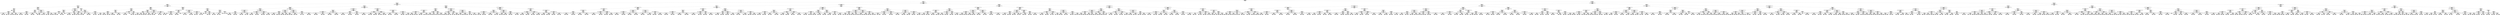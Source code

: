 digraph Tree {
node [shape=box] ;
0 [label="haversine_distance <= 2.1073\nmse = 0.615\nsamples = 643004\nvalue = 6.4712"] ;
1 [label="haversine_distance <= 0.9911\nmse = 0.4497\nsamples = 322840\nvalue = 5.9865"] ;
0 -> 1 [labeldistance=2.5, labelangle=45, headlabel="True"] ;
2 [label="haversine_distance <= 0.0457\nmse = 0.562\nsamples = 104647\nvalue = 5.5569"] ;
1 -> 2 ;
3 [label="manhattan_distance <= 0.0153\nmse = 3.1059\nsamples = 2337\nvalue = 3.8192"] ;
2 -> 3 ;
4 [label="haversine_distance <= 0.0051\nmse = 2.187\nsamples = 1332\nvalue = 3.3115"] ;
3 -> 4 ;
5 [label="pickup_latitude <= 40.6575\nmse = 1.8042\nsamples = 906\nvalue = 3.139"] ;
4 -> 5 ;
6 [label="passenger_count <= 0.5\nmse = 1.4914\nsamples = 120\nvalue = 2.6678"] ;
5 -> 6 ;
7 [label="mse = 0.0\nsamples = 1\nvalue = 11.361"] ;
6 -> 7 ;
8 [label="pickup_hour <= 4.5\nmse = 1.1095\nsamples = 119\nvalue = 2.6233"] ;
6 -> 8 ;
9 [label="manhattan_distance <= 0.0023\nmse = 1.9841\nsamples = 12\nvalue = 3.8627"] ;
8 -> 9 ;
10 [label="avg_pickup_cluster_pickup_hour_haversine_speed <= 37.9444\nmse = 0.8417\nsamples = 9\nvalue = 3.1852"] ;
9 -> 10 ;
11 [label="mse = 0.6051\nsamples = 8\nvalue = 3.0035"] ;
10 -> 11 ;
12 [label="mse = 0.0\nsamples = 1\nvalue = 4.8203"] ;
10 -> 12 ;
13 [label="pickup_weekday_hour <= 120.0\nmse = 0.8231\nsamples = 3\nvalue = 5.5566"] ;
9 -> 13 ;
14 [label="mse = 0.1131\nsamples = 2\nvalue = 5.0605"] ;
13 -> 14 ;
15 [label="mse = -0.0\nsamples = 1\nvalue = 7.0449"] ;
13 -> 15 ;
16 [label="passenger_count <= 1.5\nmse = 0.9139\nsamples = 107\nvalue = 2.5274"] ;
8 -> 16 ;
17 [label="passthru_latitude <= 40.6329\nmse = 0.8006\nsamples = 72\nvalue = 2.2754"] ;
16 -> 17 ;
18 [label="mse = 1.3896\nsamples = 9\nvalue = 3.2792"] ;
17 -> 18 ;
19 [label="mse = 0.534\nsamples = 63\nvalue = 2.1225"] ;
17 -> 19 ;
20 [label="passthru_latitude <= 40.6441\nmse = 0.756\nsamples = 35\nvalue = 3.0355"] ;
16 -> 20 ;
21 [label="mse = 0.4987\nsamples = 16\nvalue = 3.5429"] ;
20 -> 21 ;
22 [label="mse = 0.5306\nsamples = 19\nvalue = 2.5609"] ;
20 -> 22 ;
23 [label="dropoff_longitude <= -73.9511\nmse = 1.813\nsamples = 786\nvalue = 3.2131"] ;
5 -> 23 ;
24 [label="passenger_count <= 1.5\nmse = 1.674\nsamples = 557\nvalue = 3.078"] ;
23 -> 24 ;
25 [label="pickup_longitude <= -73.9816\nmse = 1.6552\nsamples = 450\nvalue = 2.9675"] ;
24 -> 25 ;
26 [label="avg_pickup_weekday_hour_haversine_speed <= 12.9522\nmse = 1.7733\nsamples = 293\nvalue = 3.1622"] ;
25 -> 26 ;
27 [label="mse = 1.1055\nsamples = 83\nvalue = 2.6947"] ;
26 -> 27 ;
28 [label="mse = 1.9038\nsamples = 210\nvalue = 3.326"] ;
26 -> 28 ;
29 [label="avg_pickup_cluster_manhattan_speed <= 21.273\nmse = 1.1966\nsamples = 157\nvalue = 2.5812"] ;
25 -> 29 ;
30 [label="mse = 1.0088\nsamples = 151\nvalue = 2.4975"] ;
29 -> 30 ;
31 [label="mse = 2.0948\nsamples = 6\nvalue = 4.1783"] ;
29 -> 31 ;
32 [label="pickup_weekday_hour <= 164.5\nmse = 1.4973\nsamples = 107\nvalue = 3.5293"] ;
24 -> 32 ;
33 [label="avg_pickup_weekday_hour_manhattan_speed <= 13.9507\nmse = 1.3485\nsamples = 106\nvalue = 3.4859"] ;
32 -> 33 ;
34 [label="mse = 3.8501\nsamples = 4\nvalue = 4.9846"] ;
33 -> 34 ;
35 [label="mse = 1.0828\nsamples = 102\nvalue = 3.4042"] ;
33 -> 35 ;
36 [label="mse = -0.0\nsamples = 1\nvalue = 7.3085"] ;
32 -> 36 ;
37 [label="avg_pickup_weekday_hour_haversine_speed <= 12.8741\nmse = 2.002\nsamples = 229\nvalue = 3.5566"] ;
23 -> 37 ;
38 [label="avg_dropoff_cluster_pickup_hour_haversine_speed <= 14.7345\nmse = 2.0194\nsamples = 87\nvalue = 3.9052"] ;
37 -> 38 ;
39 [label="pickup_latitude <= 40.7515\nmse = 0.8785\nsamples = 50\nvalue = 3.4414"] ;
38 -> 39 ;
40 [label="mse = 0.6916\nsamples = 13\nvalue = 2.8225"] ;
39 -> 40 ;
41 [label="mse = 0.7405\nsamples = 37\nvalue = 3.6869"] ;
39 -> 41 ;
42 [label="avg_pickup_cluster_manhattan_speed <= 20.9297\nmse = 2.8619\nsamples = 37\nvalue = 4.5111"] ;
38 -> 42 ;
43 [label="mse = 6.1191\nsamples = 7\nvalue = 6.0577"] ;
42 -> 43 ;
44 [label="mse = 1.0107\nsamples = 30\nvalue = 4.06"] ;
42 -> 44 ;
45 [label="passthru_longitude <= -73.9503\nmse = 1.8501\nsamples = 142\nvalue = 3.3181"] ;
37 -> 45 ;
46 [label="dropoff_latitude <= 40.7755\nmse = 2.8026\nsamples = 4\nvalue = 5.3193"] ;
45 -> 46 ;
47 [label="mse = 0.0\nsamples = 1\nvalue = 1.9459"] ;
46 -> 47 ;
48 [label="mse = 0.6321\nsamples = 3\nvalue = 5.9939"] ;
46 -> 48 ;
49 [label="pickup_hour <= 22.5\nmse = 1.7\nsamples = 138\nvalue = 3.259"] ;
45 -> 49 ;
50 [label="mse = 1.5386\nsamples = 134\nvalue = 3.2061"] ;
49 -> 50 ;
51 [label="mse = 2.6689\nsamples = 4\nvalue = 5.8907"] ;
49 -> 51 ;
52 [label="dropoff_cluster <= 32.5\nmse = 2.8182\nsamples = 426\nvalue = 3.6898"] ;
4 -> 52 ;
53 [label="avg_pickup_cluster_haversine_speed <= 13.1788\nmse = 1.7459\nsamples = 151\nvalue = 3.2611"] ;
52 -> 53 ;
54 [label="manhattan_distance <= 0.0119\nmse = 0.8535\nsamples = 37\nvalue = 2.6124"] ;
53 -> 54 ;
55 [label="pickup_weekday_hour <= 158.5\nmse = 0.3649\nsamples = 21\nvalue = 3.0698"] ;
54 -> 55 ;
56 [label="avg_pickup_hour_haversine_speed <= 12.7124\nmse = 0.2969\nsamples = 20\nvalue = 3.1473"] ;
55 -> 56 ;
57 [label="mse = 0.1852\nsamples = 11\nvalue = 3.4785"] ;
56 -> 57 ;
58 [label="mse = 0.1733\nsamples = 9\nvalue = 2.7925"] ;
56 -> 58 ;
59 [label="mse = 0.0\nsamples = 1\nvalue = 1.9459"] ;
55 -> 59 ;
60 [label="manhattan_distance <= 0.0142\nmse = 0.939\nsamples = 16\nvalue = 2.2185"] ;
54 -> 60 ;
61 [label="pickup_weekday_hour <= 150.0\nmse = 0.5442\nsamples = 15\nvalue = 2.1103"] ;
60 -> 61 ;
62 [label="mse = 0.32\nsamples = 12\nvalue = 2.3887"] ;
61 -> 62 ;
63 [label="mse = 0.156\nsamples = 3\nvalue = 1.1705"] ;
61 -> 63 ;
64 [label="mse = 0.0\nsamples = 1\nvalue = 6.0064"] ;
60 -> 64 ;
65 [label="avg_pickup_cluster_pickup_hour_manhattan_speed <= 29.7286\nmse = 1.8651\nsamples = 114\nvalue = 3.5109"] ;
53 -> 65 ;
66 [label="pickup_weekday_hour <= 21.5\nmse = 1.94\nsamples = 85\nvalue = 3.8367"] ;
65 -> 66 ;
67 [label="avg_pickup_cluster_dropoff_cluster_haversine_speed <= 7.7817\nmse = 1.8699\nsamples = 10\nvalue = 5.5288"] ;
66 -> 67 ;
68 [label="mse = 0.0563\nsamples = 2\nvalue = 7.2593"] ;
67 -> 68 ;
69 [label="mse = 0.8578\nsamples = 8\nvalue = 4.8078"] ;
67 -> 69 ;
70 [label="haversine_distance <= 0.0109\nmse = 1.4399\nsamples = 75\nvalue = 3.5752"] ;
66 -> 70 ;
71 [label="mse = 1.2699\nsamples = 67\nvalue = 3.7999"] ;
70 -> 71 ;
72 [label="mse = 0.3986\nsamples = 8\nvalue = 2.2549"] ;
70 -> 72 ;
73 [label="avg_pickup_weekday_haversine_speed <= 15.0225\nmse = 0.6007\nsamples = 29\nvalue = 2.6305"] ;
65 -> 73 ;
74 [label="dropoff_latitude <= 40.6448\nmse = 0.5003\nsamples = 21\nvalue = 2.8786"] ;
73 -> 74 ;
75 [label="mse = 0.054\nsamples = 4\nvalue = 3.7147"] ;
74 -> 75 ;
76 [label="mse = 0.4359\nsamples = 17\nvalue = 2.7345"] ;
74 -> 76 ;
77 [label="manhattan_distance <= 0.0141\nmse = 0.2812\nsamples = 8\nvalue = 1.9815"] ;
73 -> 77 ;
78 [label="mse = 0.0706\nsamples = 6\nvalue = 1.7846"] ;
77 -> 78 ;
79 [label="mse = 0.0535\nsamples = 2\nvalue = 3.0645"] ;
77 -> 79 ;
80 [label="pickup_latitude <= 40.618\nmse = 3.2703\nsamples = 275\nvalue = 3.9376"] ;
52 -> 80 ;
81 [label="mse = 0.0\nsamples = 1\nvalue = 8.2664"] ;
80 -> 81 ;
82 [label="dropoff_longitude <= -73.7901\nmse = 3.1572\nsamples = 274\nvalue = 3.9062"] ;
80 -> 82 ;
83 [label="avg_dropoff_cluster_pickup_hour_manhattan_speed <= 11.0665\nmse = 3.1359\nsamples = 265\nvalue = 3.9811"] ;
82 -> 83 ;
84 [label="mse = 0.0\nsamples = 1\nvalue = 7.2399"] ;
83 -> 84 ;
85 [label="avg_pickup_weekday_hour_haversine_speed <= 14.5314\nmse = 3.0587\nsamples = 264\nvalue = 3.9479"] ;
83 -> 85 ;
86 [label="mse = 2.1629\nsamples = 142\nvalue = 3.6324"] ;
85 -> 86 ;
87 [label="mse = 3.8085\nsamples = 122\nvalue = 4.292"] ;
85 -> 87 ;
88 [label="pickup_weekday_hour <= 105.5\nmse = 0.4623\nsamples = 9\nvalue = 2.1567"] ;
82 -> 88 ;
89 [label="avg_pickup_cluster_dropoff_cluster_haversine_speed <= 9.0011\nmse = 0.0407\nsamples = 3\nvalue = 1.5539"] ;
88 -> 89 ;
90 [label="mse = 0.0\nsamples = 1\nvalue = 1.9459"] ;
89 -> 90 ;
91 [label="mse = 0.012\nsamples = 2\nvalue = 1.4756"] ;
89 -> 91 ;
92 [label="pickup_longitude <= -73.7896\nmse = 0.386\nsamples = 6\nvalue = 2.4855"] ;
88 -> 92 ;
93 [label="mse = 0.2191\nsamples = 2\nvalue = 1.9916"] ;
92 -> 93 ;
94 [label="mse = 0.1524\nsamples = 4\nvalue = 2.8971"] ;
92 -> 94 ;
95 [label="avg_pickup_cluster_pickup_hour_manhattan_speed <= 28.2614\nmse = 3.5295\nsamples = 1005\nvalue = 4.4871"] ;
3 -> 95 ;
96 [label="passenger_count <= 2.5\nmse = 3.4431\nsamples = 893\nvalue = 4.6515"] ;
95 -> 96 ;
97 [label="pickup_latitude <= 40.7676\nmse = 3.3899\nsamples = 800\nvalue = 4.5339"] ;
96 -> 97 ;
98 [label="haversine_distance <= 0.014\nmse = 3.09\nsamples = 611\nvalue = 4.3767"] ;
97 -> 98 ;
99 [label="pickup_latitude <= 40.7299\nmse = 2.6585\nsamples = 65\nvalue = 3.6965"] ;
98 -> 99 ;
100 [label="manhattan_distance <= 0.0174\nmse = 3.1182\nsamples = 22\nvalue = 4.8895"] ;
99 -> 100 ;
101 [label="mse = 2.4564\nsamples = 14\nvalue = 5.9053"] ;
100 -> 101 ;
102 [label="mse = 0.373\nsamples = 8\nvalue = 3.4048"] ;
100 -> 102 ;
103 [label="haversine_distance <= 0.0139\nmse = 1.5405\nsamples = 43\nvalue = 3.1663"] ;
99 -> 103 ;
104 [label="mse = 1.1516\nsamples = 39\nvalue = 3.5072"] ;
103 -> 104 ;
105 [label="mse = 0.3828\nsamples = 4\nvalue = 1.6187"] ;
103 -> 105 ;
106 [label="dropoff_cluster <= 94.5\nmse = 3.0794\nsamples = 546\nvalue = 4.4593"] ;
98 -> 106 ;
107 [label="avg_pickup_cluster_manhattan_speed <= 16.7416\nmse = 3.0645\nsamples = 500\nvalue = 4.3833"] ;
106 -> 107 ;
108 [label="mse = 2.8948\nsamples = 152\nvalue = 3.9795"] ;
107 -> 108 ;
109 [label="mse = 3.0418\nsamples = 348\nvalue = 4.5428"] ;
107 -> 109 ;
110 [label="avg_dropoff_cluster_pickup_hour_manhattan_speed <= 12.706\nmse = 2.6098\nsamples = 46\nvalue = 5.2069"] ;
106 -> 110 ;
111 [label="mse = 1.2765\nsamples = 7\nvalue = 3.6616"] ;
110 -> 111 ;
112 [label="mse = 2.272\nsamples = 39\nvalue = 5.5397"] ;
110 -> 112 ;
113 [label="dropoff_latitude <= 40.7995\nmse = 4.0185\nsamples = 189\nvalue = 5.0387"] ;
97 -> 113 ;
114 [label="avg_dropoff_cluster_pickup_hour_haversine_speed <= 23.0497\nmse = 4.0762\nsamples = 158\nvalue = 5.2401"] ;
113 -> 114 ;
115 [label="avg_pickup_weekday_hour_haversine_speed <= 19.4054\nmse = 3.7996\nsamples = 157\nvalue = 5.1899"] ;
114 -> 115 ;
116 [label="mse = 3.6271\nsamples = 148\nvalue = 5.2813"] ;
115 -> 116 ;
117 [label="mse = 3.8506\nsamples = 9\nvalue = 3.4228"] ;
115 -> 117 ;
118 [label="mse = 0.0\nsamples = 1\nvalue = 11.3654"] ;
114 -> 118 ;
119 [label="pickup_hour <= 8.5\nmse = 2.688\nsamples = 31\nvalue = 4.1036"] ;
113 -> 119 ;
120 [label="avg_pickup_cluster_haversine_speed <= 17.6124\nmse = 1.5337\nsamples = 4\nvalue = 6.2039"] ;
119 -> 120 ;
121 [label="mse = 0.4254\nsamples = 3\nvalue = 6.6453"] ;
120 -> 121 ;
122 [label="mse = 0.0\nsamples = 1\nvalue = 3.5553"] ;
120 -> 122 ;
123 [label="passthru_latitude <= 40.8069\nmse = 2.0902\nsamples = 27\nvalue = 3.784"] ;
119 -> 123 ;
124 [label="mse = 1.3877\nsamples = 9\nvalue = 2.6723"] ;
123 -> 124 ;
125 [label="mse = 1.4542\nsamples = 18\nvalue = 4.3769"] ;
123 -> 125 ;
126 [label="dropoff_longitude <= -73.9728\nmse = 2.7992\nsamples = 93\nvalue = 5.6388"] ;
96 -> 126 ;
127 [label="haversine_distance <= 0.0399\nmse = 3.2367\nsamples = 58\nvalue = 5.1867"] ;
126 -> 127 ;
128 [label="dropoff_latitude <= 40.7302\nmse = 2.49\nsamples = 52\nvalue = 4.9274"] ;
127 -> 128 ;
129 [label="dropoff_cluster <= 27.0\nmse = 0.3218\nsamples = 9\nvalue = 6.6971"] ;
128 -> 129 ;
130 [label="mse = 0.0594\nsamples = 2\nvalue = 7.5827"] ;
129 -> 130 ;
131 [label="mse = 0.1672\nsamples = 7\nvalue = 6.5004"] ;
129 -> 131 ;
132 [label="pickup_hour <= 20.5\nmse = 2.2474\nsamples = 43\nvalue = 4.6369"] ;
128 -> 132 ;
133 [label="mse = 1.6988\nsamples = 32\nvalue = 4.3182"] ;
132 -> 133 ;
134 [label="mse = 2.5769\nsamples = 11\nvalue = 5.7415"] ;
132 -> 134 ;
135 [label="avg_pickup_weekday_haversine_speed <= 13.4686\nmse = 4.6761\nsamples = 6\nvalue = 7.0248"] ;
127 -> 135 ;
136 [label="mse = 0.0\nsamples = 1\nvalue = 1.6094"] ;
135 -> 136 ;
137 [label="dropoff_longitude <= -73.9883\nmse = 1.9178\nsamples = 5\nvalue = 7.5663"] ;
135 -> 137 ;
138 [label="mse = 0.3595\nsamples = 3\nvalue = 8.8847"] ;
137 -> 138 ;
139 [label="mse = 0.0001\nsamples = 2\nvalue = 6.248"] ;
137 -> 139 ;
140 [label="avg_pickup_cluster_manhattan_speed <= 20.558\nmse = 1.4274\nsamples = 35\nvalue = 6.2985"] ;
126 -> 140 ;
141 [label="avg_dropoff_cluster_pickup_hour_haversine_speed <= 17.7312\nmse = 0.2968\nsamples = 24\nvalue = 6.7783"] ;
140 -> 141 ;
142 [label="haversine_distance <= 0.0294\nmse = 0.2242\nsamples = 23\nvalue = 6.8219"] ;
141 -> 142 ;
143 [label="mse = 0.1351\nsamples = 20\nvalue = 6.7439"] ;
142 -> 143 ;
144 [label="mse = 0.298\nsamples = 3\nvalue = 7.8104"] ;
142 -> 144 ;
145 [label="mse = -0.0\nsamples = 1\nvalue = 4.9904"] ;
141 -> 145 ;
146 [label="avg_pickup_cluster_pickup_hour_haversine_speed <= 14.373\nmse = 2.2928\nsamples = 11\nvalue = 5.2378"] ;
140 -> 146 ;
147 [label="avg_pickup_cluster_pickup_hour_haversine_speed <= 14.0336\nmse = 1.0386\nsamples = 3\nvalue = 6.4122"] ;
146 -> 147 ;
148 [label="mse = 0.0\nsamples = 1\nvalue = 4.0073"] ;
147 -> 148 ;
149 [label="mse = 0.0872\nsamples = 2\nvalue = 6.813"] ;
147 -> 149 ;
150 [label="pickup_hour <= 7.5\nmse = 1.7507\nsamples = 8\nvalue = 4.5528"] ;
146 -> 150 ;
151 [label="mse = 0.0\nsamples = 1\nvalue = 6.6147"] ;
150 -> 151 ;
152 [label="mse = 0.4447\nsamples = 7\nvalue = 3.8655"] ;
150 -> 152 ;
153 [label="pickup_weekday_hour <= 139.5\nmse = 2.4565\nsamples = 112\nvalue = 3.2552"] ;
95 -> 153 ;
154 [label="dropoff_latitude <= 40.774\nmse = 1.8303\nsamples = 92\nvalue = 2.9998"] ;
153 -> 154 ;
155 [label="avg_dropoff_cluster_pickup_hour_haversine_speed <= 23.3761\nmse = 1.3039\nsamples = 80\nvalue = 2.779"] ;
154 -> 155 ;
156 [label="avg_dropoff_cluster_pickup_hour_manhattan_speed <= 21.5675\nmse = 1.0579\nsamples = 39\nvalue = 3.2631"] ;
155 -> 156 ;
157 [label="mse = 0.0\nsamples = 1\nvalue = 6.8814"] ;
156 -> 157 ;
158 [label="avg_pickup_weekday_hour_haversine_speed <= 23.2243\nmse = 0.8502\nsamples = 38\nvalue = 3.2017"] ;
156 -> 158 ;
159 [label="mse = 0.8136\nsamples = 33\nvalue = 3.363"] ;
158 -> 159 ;
160 [label="mse = 0.1066\nsamples = 5\nvalue = 2.3061"] ;
158 -> 160 ;
161 [label="haversine_distance <= 0.0438\nmse = 1.167\nsamples = 41\nvalue = 2.3968"] ;
155 -> 161 ;
162 [label="avg_pickup_hour_manhattan_speed <= 20.4381\nmse = 0.7084\nsamples = 40\nvalue = 2.3178"] ;
161 -> 162 ;
163 [label="mse = 0.6901\nsamples = 24\nvalue = 2.6395"] ;
162 -> 163 ;
164 [label="mse = 0.3476\nsamples = 16\nvalue = 1.8351"] ;
162 -> 164 ;
165 [label="mse = -0.0\nsamples = 1\nvalue = 8.3209"] ;
161 -> 165 ;
166 [label="avg_pickup_cluster_dropoff_cluster_manhattan_speed <= 13.4645\nmse = 2.7493\nsamples = 12\nvalue = 4.5809"] ;
154 -> 166 ;
167 [label="avg_pickup_hour_manhattan_speed <= 22.2456\nmse = 1.0094\nsamples = 7\nvalue = 5.6976"] ;
166 -> 167 ;
168 [label="avg_dropoff_cluster_pickup_hour_manhattan_speed <= 31.3065\nmse = 0.2132\nsamples = 2\nvalue = 6.8376"] ;
167 -> 168 ;
169 [label="mse = 0.0\nsamples = 1\nvalue = 7.1041"] ;
168 -> 169 ;
170 [label="mse = -0.0\nsamples = 1\nvalue = 6.0379"] ;
168 -> 170 ;
171 [label="avg_dropoff_cluster_haversine_speed <= 14.2624\nmse = 0.2974\nsamples = 5\nvalue = 5.0462"] ;
167 -> 171 ;
172 [label="mse = 0.0128\nsamples = 2\nvalue = 4.1908"] ;
171 -> 172 ;
173 [label="mse = 0.0015\nsamples = 3\nvalue = 5.3883"] ;
171 -> 173 ;
174 [label="avg_pickup_cluster_pickup_hour_haversine_speed <= 25.3752\nmse = 1.0696\nsamples = 5\nvalue = 3.0455"] ;
166 -> 174 ;
175 [label="avg_pickup_weekday_haversine_speed <= 15.0225\nmse = 0.2716\nsamples = 3\nvalue = 3.7638"] ;
174 -> 175 ;
176 [label="mse = 0.0173\nsamples = 2\nvalue = 3.5099"] ;
175 -> 176 ;
177 [label="mse = -0.0\nsamples = 1\nvalue = 4.7791"] ;
175 -> 177 ;
178 [label="dropoff_cluster <= 38.5\nmse = 0.1068\nsamples = 2\nvalue = 1.8484"] ;
174 -> 178 ;
179 [label="mse = 0.0\nsamples = 1\nvalue = 1.3863"] ;
178 -> 179 ;
180 [label="mse = 0.0\nsamples = 1\nvalue = 2.0794"] ;
178 -> 180 ;
181 [label="pickup_weekday_hour <= 160.0\nmse = 3.6533\nsamples = 20\nvalue = 4.4544"] ;
153 -> 181 ;
182 [label="passthru_latitude <= 40.6447\nmse = 3.3493\nsamples = 15\nvalue = 4.9895"] ;
181 -> 182 ;
183 [label="dropoff_latitude <= 40.6447\nmse = 1.9236\nsamples = 2\nvalue = 8.5655"] ;
182 -> 183 ;
184 [label="mse = 0.0\nsamples = 1\nvalue = 7.5848"] ;
183 -> 184 ;
185 [label="mse = 0.0\nsamples = 1\nvalue = 10.5269"] ;
183 -> 185 ;
186 [label="dropoff_cluster <= 28.0\nmse = 1.5622\nsamples = 13\nvalue = 4.5019"] ;
182 -> 186 ;
187 [label="avg_pickup_hour_haversine_speed <= 16.4497\nmse = 0.8672\nsamples = 10\nvalue = 4.0775"] ;
186 -> 187 ;
188 [label="mse = 0.409\nsamples = 3\nvalue = 4.7988"] ;
187 -> 188 ;
189 [label="mse = 0.617\nsamples = 7\nvalue = 3.6185"] ;
187 -> 189 ;
190 [label="passthru_latitude <= 40.7211\nmse = 0.232\nsamples = 3\nvalue = 6.4117"] ;
186 -> 190 ;
191 [label="mse = 0.0\nsamples = 1\nvalue = 5.9558"] ;
190 -> 191 ;
192 [label="mse = 0.0484\nsamples = 2\nvalue = 6.8676"] ;
190 -> 192 ;
193 [label="pickup_latitude <= 40.6459\nmse = 0.9114\nsamples = 5\nvalue = 2.782"] ;
181 -> 193 ;
194 [label="pickup_weekday_hour <= 165.5\nmse = 0.2462\nsamples = 3\nvalue = 3.4171"] ;
193 -> 194 ;
195 [label="avg_pickup_weekday_hour_haversine_speed <= 15.6057\nmse = 0.0315\nsamples = 2\nvalue = 3.8063"] ;
194 -> 195 ;
196 [label="mse = 0.0\nsamples = 1\nvalue = 3.5553"] ;
195 -> 196 ;
197 [label="mse = -0.0\nsamples = 1\nvalue = 3.9318"] ;
195 -> 197 ;
198 [label="mse = 0.0\nsamples = 1\nvalue = 2.8332"] ;
194 -> 198 ;
199 [label="passthru_latitude <= 40.7104\nmse = 0.2274\nsamples = 2\nvalue = 1.7235"] ;
193 -> 199 ;
200 [label="mse = 0.0\nsamples = 1\nvalue = 2.3979"] ;
199 -> 200 ;
201 [label="mse = -0.0\nsamples = 1\nvalue = 1.3863"] ;
199 -> 201 ;
202 [label="avg_dropoff_cluster_pickup_hour_manhattan_speed <= 15.0603\nmse = 0.433\nsamples = 102310\nvalue = 5.5967"] ;
2 -> 202 ;
203 [label="haversine_distance <= 0.6354\nmse = 0.4278\nsamples = 33053\nvalue = 5.8445"] ;
202 -> 203 ;
204 [label="haversine_distance <= 0.4966\nmse = 0.5894\nsamples = 10095\nvalue = 5.5846"] ;
203 -> 204 ;
205 [label="manhattan_distance <= 0.1226\nmse = 0.7995\nsamples = 4952\nvalue = 5.4712"] ;
204 -> 205 ;
206 [label="avg_dropoff_cluster_pickup_hour_manhattan_speed <= 14.7192\nmse = 2.4115\nsamples = 262\nvalue = 4.9756"] ;
205 -> 206 ;
207 [label="pickup_hour <= 13.5\nmse = 2.2641\nsamples = 242\nvalue = 4.8844"] ;
206 -> 207 ;
208 [label="manhattan_distance <= 0.1143\nmse = 2.5819\nsamples = 114\nvalue = 5.1938"] ;
207 -> 208 ;
209 [label="mse = 2.5518\nsamples = 104\nvalue = 5.3489"] ;
208 -> 209 ;
210 [label="mse = 0.3217\nsamples = 10\nvalue = 3.6708"] ;
208 -> 210 ;
211 [label="avg_pickup_cluster_dropoff_cluster_manhattan_speed <= 13.1469\nmse = 1.8079\nsamples = 128\nvalue = 4.6025"] ;
207 -> 211 ;
212 [label="mse = 1.6657\nsamples = 124\nvalue = 4.5334"] ;
211 -> 212 ;
213 [label="mse = 1.2078\nsamples = 4\nvalue = 6.8585"] ;
211 -> 213 ;
214 [label="avg_pickup_weekday_hour_haversine_speed <= 11.6455\nmse = 2.8785\nsamples = 20\nvalue = 6.0756"] ;
206 -> 214 ;
215 [label="avg_dropoff_cluster_haversine_speed <= 12.8303\nmse = 3.0833\nsamples = 9\nvalue = 4.74"] ;
214 -> 215 ;
216 [label="mse = 0.4548\nsamples = 5\nvalue = 3.5054"] ;
215 -> 216 ;
217 [label="mse = 0.1332\nsamples = 4\nvalue = 6.9622"] ;
215 -> 217 ;
218 [label="avg_dropoff_cluster_manhattan_speed <= 14.5656\nmse = 0.2526\nsamples = 11\nvalue = 7.1145"] ;
214 -> 218 ;
219 [label="mse = 0.0\nsamples = 1\nvalue = 6.1003"] ;
218 -> 219 ;
220 [label="mse = 0.1395\nsamples = 10\nvalue = 7.2412"] ;
218 -> 220 ;
221 [label="avg_dropoff_cluster_pickup_hour_manhattan_speed <= 12.7219\nmse = 0.6934\nsamples = 4690\nvalue = 5.4993"] ;
205 -> 221 ;
222 [label="avg_pickup_cluster_dropoff_cluster_manhattan_speed <= 11.3532\nmse = 0.6805\nsamples = 1150\nvalue = 5.694"] ;
221 -> 222 ;
223 [label="haversine_distance <= 0.373\nmse = 0.7146\nsamples = 873\nvalue = 5.7676"] ;
222 -> 223 ;
224 [label="mse = 0.8483\nsamples = 426\nvalue = 5.6361"] ;
223 -> 224 ;
225 [label="mse = 0.554\nsamples = 447\nvalue = 5.8937"] ;
223 -> 225 ;
226 [label="avg_dropoff_cluster_pickup_hour_haversine_speed <= 9.0219\nmse = 0.5064\nsamples = 277\nvalue = 5.4661"] ;
222 -> 226 ;
227 [label="mse = 0.3508\nsamples = 45\nvalue = 5.1422"] ;
226 -> 227 ;
228 [label="mse = 0.5125\nsamples = 232\nvalue = 5.535"] ;
226 -> 228 ;
229 [label="avg_pickup_cluster_dropoff_cluster_haversine_speed <= 10.1347\nmse = 0.6814\nsamples = 3540\nvalue = 5.4365"] ;
221 -> 229 ;
230 [label="avg_pickup_weekday_hour_manhattan_speed <= 17.4263\nmse = 0.7043\nsamples = 2798\nvalue = 5.4818"] ;
229 -> 230 ;
231 [label="mse = 0.6891\nsamples = 2246\nvalue = 5.5251"] ;
230 -> 231 ;
232 [label="mse = 0.7276\nsamples = 552\nvalue = 5.3099"] ;
230 -> 232 ;
233 [label="haversine_distance <= 0.1642\nmse = 0.5602\nsamples = 742\nvalue = 5.2678"] ;
229 -> 233 ;
234 [label="mse = 1.3857\nsamples = 12\nvalue = 4.1767"] ;
233 -> 234 ;
235 [label="mse = 0.5251\nsamples = 730\nvalue = 5.2866"] ;
233 -> 235 ;
236 [label="avg_pickup_cluster_dropoff_cluster_haversine_speed <= 8.1261\nmse = 0.3636\nsamples = 5143\nvalue = 5.6936"] ;
204 -> 236 ;
237 [label="avg_pickup_weekday_hour_haversine_speed <= 14.5626\nmse = 0.3274\nsamples = 1397\nvalue = 5.9122"] ;
236 -> 237 ;
238 [label="dropoff_longitude <= -73.9781\nmse = 0.3231\nsamples = 1230\nvalue = 5.9556"] ;
237 -> 238 ;
239 [label="avg_dropoff_cluster_pickup_hour_manhattan_speed <= 12.5419\nmse = 0.3041\nsamples = 856\nvalue = 6.0227"] ;
238 -> 239 ;
240 [label="mse = 0.3399\nsamples = 378\nvalue = 6.1171"] ;
239 -> 240 ;
241 [label="mse = 0.2606\nsamples = 478\nvalue = 5.9441"] ;
239 -> 241 ;
242 [label="pickup_weekday_hour <= 132.5\nmse = 0.333\nsamples = 374\nvalue = 5.8053"] ;
238 -> 242 ;
243 [label="mse = 0.3244\nsamples = 336\nvalue = 5.8445"] ;
242 -> 243 ;
244 [label="mse = 0.2922\nsamples = 38\nvalue = 5.4936"] ;
242 -> 244 ;
245 [label="avg_pickup_weekday_hour_manhattan_speed <= 21.7537\nmse = 0.2472\nsamples = 167\nvalue = 5.6002"] ;
237 -> 245 ;
246 [label="dropoff_latitude <= 40.7584\nmse = 0.2248\nsamples = 132\nvalue = 5.6804"] ;
245 -> 246 ;
247 [label="mse = 0.2236\nsamples = 81\nvalue = 5.8175"] ;
246 -> 247 ;
248 [label="mse = 0.1591\nsamples = 51\nvalue = 5.4803"] ;
246 -> 248 ;
249 [label="dropoff_longitude <= -73.9986\nmse = 0.2066\nsamples = 35\nvalue = 5.2762"] ;
245 -> 249 ;
250 [label="mse = 0.2863\nsamples = 2\nvalue = 4.3402"] ;
249 -> 250 ;
251 [label="mse = 0.1461\nsamples = 33\nvalue = 5.3323"] ;
249 -> 251 ;
252 [label="avg_pickup_weekday_hour_haversine_speed <= 12.5105\nmse = 0.3528\nsamples = 3746\nvalue = 5.6132"] ;
236 -> 252 ;
253 [label="avg_pickup_cluster_dropoff_cluster_haversine_speed <= 9.8332\nmse = 0.338\nsamples = 2295\nvalue = 5.6941"] ;
252 -> 253 ;
254 [label="dropoff_latitude <= 40.7681\nmse = 0.3268\nsamples = 1059\nvalue = 5.7968"] ;
253 -> 254 ;
255 [label="mse = 0.3221\nsamples = 992\nvalue = 5.8224"] ;
254 -> 255 ;
256 [label="mse = 0.2165\nsamples = 67\nvalue = 5.3772"] ;
254 -> 256 ;
257 [label="avg_pickup_cluster_dropoff_cluster_manhattan_speed <= 19.6292\nmse = 0.3308\nsamples = 1236\nvalue = 5.6059"] ;
253 -> 257 ;
258 [label="mse = 0.3294\nsamples = 1185\nvalue = 5.6222"] ;
257 -> 258 ;
259 [label="mse = 0.1912\nsamples = 51\nvalue = 5.1948"] ;
257 -> 259 ;
260 [label="pickup_latitude <= 40.7141\nmse = 0.3499\nsamples = 1451\nvalue = 5.4878"] ;
252 -> 260 ;
261 [label="avg_pickup_cluster_pickup_hour_haversine_speed <= 14.9606\nmse = 6.8007\nsamples = 2\nvalue = 7.6759"] ;
260 -> 261 ;
262 [label="mse = 0.0\nsamples = 1\nvalue = 5.8319"] ;
261 -> 262 ;
263 [label="mse = -0.0\nsamples = 1\nvalue = 11.3639"] ;
261 -> 263 ;
264 [label="avg_pickup_cluster_dropoff_cluster_haversine_speed <= 11.54\nmse = 0.3208\nsamples = 1449\nvalue = 5.4821"] ;
260 -> 264 ;
265 [label="mse = 0.3131\nsamples = 1233\nvalue = 5.5233"] ;
264 -> 265 ;
266 [label="mse = 0.3015\nsamples = 216\nvalue = 5.2524"] ;
264 -> 266 ;
267 [label="avg_pickup_cluster_dropoff_cluster_haversine_speed <= 9.5902\nmse = 0.3141\nsamples = 22958\nvalue = 5.9586"] ;
203 -> 267 ;
268 [label="avg_pickup_weekday_hour_manhattan_speed <= 16.4713\nmse = 0.2759\nsamples = 10459\nvalue = 6.1185"] ;
267 -> 268 ;
269 [label="haversine_distance <= 0.8156\nmse = 0.2585\nsamples = 6630\nvalue = 6.2073"] ;
268 -> 269 ;
270 [label="avg_dropoff_cluster_pickup_hour_manhattan_speed <= 12.7239\nmse = 0.2626\nsamples = 3093\nvalue = 6.0926"] ;
269 -> 270 ;
271 [label="avg_pickup_cluster_dropoff_cluster_haversine_speed <= 8.0893\nmse = 0.2734\nsamples = 1159\nvalue = 6.2436"] ;
270 -> 271 ;
272 [label="mse = 0.2962\nsamples = 687\nvalue = 6.3137"] ;
271 -> 272 ;
273 [label="mse = 0.2236\nsamples = 472\nvalue = 6.1433"] ;
271 -> 273 ;
274 [label="avg_dropoff_cluster_pickup_hour_haversine_speed <= 10.4804\nmse = 0.2347\nsamples = 1934\nvalue = 6.0033"] ;
270 -> 274 ;
275 [label="mse = 0.2432\nsamples = 871\nvalue = 6.0874"] ;
274 -> 275 ;
276 [label="mse = 0.2183\nsamples = 1063\nvalue = 5.9377"] ;
274 -> 276 ;
277 [label="avg_dropoff_cluster_pickup_hour_manhattan_speed <= 13.2301\nmse = 0.2334\nsamples = 3537\nvalue = 6.3077"] ;
269 -> 277 ;
278 [label="avg_pickup_cluster_dropoff_cluster_haversine_speed <= 7.8937\nmse = 0.2293\nsamples = 2028\nvalue = 6.3809"] ;
277 -> 278 ;
279 [label="mse = 0.2236\nsamples = 843\nvalue = 6.4685"] ;
278 -> 279 ;
280 [label="mse = 0.2241\nsamples = 1185\nvalue = 6.3199"] ;
278 -> 280 ;
281 [label="avg_pickup_weekday_hour_manhattan_speed <= 14.9145\nmse = 0.2219\nsamples = 1509\nvalue = 6.2089"] ;
277 -> 281 ;
282 [label="mse = 0.2433\nsamples = 884\nvalue = 6.2604"] ;
281 -> 282 ;
283 [label="mse = 0.1808\nsamples = 625\nvalue = 6.1334"] ;
281 -> 283 ;
284 [label="avg_pickup_weekday_hour_manhattan_speed <= 19.3135\nmse = 0.2684\nsamples = 3829\nvalue = 5.9636"] ;
268 -> 284 ;
285 [label="haversine_distance <= 0.8466\nmse = 0.2763\nsamples = 3013\nvalue = 6.0171"] ;
284 -> 285 ;
286 [label="avg_pickup_cluster_dropoff_cluster_haversine_speed <= 8.7942\nmse = 0.2845\nsamples = 1621\nvalue = 5.929"] ;
285 -> 286 ;
287 [label="mse = 0.3205\nsamples = 1117\nvalue = 5.9897"] ;
286 -> 287 ;
288 [label="mse = 0.1733\nsamples = 504\nvalue = 5.789"] ;
286 -> 288 ;
289 [label="avg_pickup_cluster_dropoff_cluster_haversine_speed <= 8.7489\nmse = 0.2473\nsamples = 1392\nvalue = 6.1191"] ;
285 -> 289 ;
290 [label="mse = 0.2726\nsamples = 859\nvalue = 6.2073"] ;
289 -> 290 ;
291 [label="mse = 0.1792\nsamples = 533\nvalue = 5.9852"] ;
289 -> 291 ;
292 [label="haversine_distance <= 0.7584\nmse = 0.19\nsamples = 816\nvalue = 5.7668"] ;
284 -> 292 ;
293 [label="avg_dropoff_cluster_pickup_hour_haversine_speed <= 9.2284\nmse = 0.1944\nsamples = 254\nvalue = 5.5805"] ;
292 -> 293 ;
294 [label="mse = 0.2422\nsamples = 23\nvalue = 5.9386"] ;
293 -> 294 ;
295 [label="mse = 0.1717\nsamples = 231\nvalue = 5.5381"] ;
293 -> 295 ;
296 [label="avg_pickup_cluster_dropoff_cluster_haversine_speed <= 8.6885\nmse = 0.1645\nsamples = 562\nvalue = 5.8531"] ;
292 -> 296 ;
297 [label="mse = 0.1648\nsamples = 373\nvalue = 5.9194"] ;
296 -> 297 ;
298 [label="mse = 0.1373\nsamples = 189\nvalue = 5.7198"] ;
296 -> 298 ;
299 [label="avg_pickup_weekday_hour_haversine_speed <= 12.5105\nmse = 0.3069\nsamples = 12499\nvalue = 5.8255"] ;
267 -> 299 ;
300 [label="haversine_distance <= 0.8085\nmse = 0.2958\nsamples = 7700\nvalue = 5.9099"] ;
299 -> 300 ;
301 [label="avg_pickup_cluster_dropoff_cluster_haversine_speed <= 13.0121\nmse = 0.2763\nsamples = 3164\nvalue = 5.7934"] ;
300 -> 301 ;
302 [label="avg_dropoff_cluster_pickup_hour_haversine_speed <= 10.2803\nmse = 0.2594\nsamples = 2699\nvalue = 5.8394"] ;
301 -> 302 ;
303 [label="mse = 0.3311\nsamples = 955\nvalue = 5.9152"] ;
302 -> 303 ;
304 [label="mse = 0.2145\nsamples = 1744\nvalue = 5.7972"] ;
302 -> 304 ;
305 [label="dropoff_latitude <= 40.7663\nmse = 0.2913\nsamples = 465\nvalue = 5.5297"] ;
301 -> 305 ;
306 [label="mse = 0.3048\nsamples = 339\nvalue = 5.5944"] ;
305 -> 306 ;
307 [label="mse = 0.2111\nsamples = 126\nvalue = 5.3521"] ;
305 -> 307 ;
308 [label="avg_pickup_cluster_dropoff_cluster_manhattan_speed <= 18.3931\nmse = 0.2934\nsamples = 4536\nvalue = 5.9908"] ;
300 -> 308 ;
309 [label="haversine_distance <= 0.9287\nmse = 0.2669\nsamples = 3983\nvalue = 6.0229"] ;
308 -> 309 ;
310 [label="mse = 0.2417\nsamples = 2577\nvalue = 5.9755"] ;
309 -> 310 ;
311 [label="mse = 0.3002\nsamples = 1406\nvalue = 6.1063"] ;
309 -> 311 ;
312 [label="avg_dropoff_cluster_manhattan_speed <= 17.5481\nmse = 0.4256\nsamples = 553\nvalue = 5.7549"] ;
308 -> 312 ;
313 [label="mse = 0.2464\nsamples = 416\nvalue = 5.6764"] ;
312 -> 313 ;
314 [label="mse = 0.9158\nsamples = 137\nvalue = 6.0056"] ;
312 -> 314 ;
315 [label="avg_pickup_cluster_dropoff_cluster_haversine_speed <= 11.5355\nmse = 0.2952\nsamples = 4799\nvalue = 5.6918"] ;
299 -> 315 ;
316 [label="haversine_distance <= 0.8432\nmse = 0.2789\nsamples = 3322\nvalue = 5.7676"] ;
315 -> 316 ;
317 [label="avg_pickup_weekday_hour_manhattan_speed <= 21.6335\nmse = 0.2791\nsamples = 1700\nvalue = 5.672"] ;
316 -> 317 ;
318 [label="mse = 0.2702\nsamples = 1581\nvalue = 5.6965"] ;
317 -> 318 ;
319 [label="mse = 0.2874\nsamples = 119\nvalue = 5.3574"] ;
317 -> 319 ;
320 [label="avg_pickup_weekday_hour_haversine_speed <= 13.0597\nmse = 0.2585\nsamples = 1622\nvalue = 5.8696"] ;
316 -> 320 ;
321 [label="mse = 0.2484\nsamples = 550\nvalue = 5.9714"] ;
320 -> 321 ;
322 [label="mse = 0.2557\nsamples = 1072\nvalue = 5.818"] ;
320 -> 322 ;
323 [label="avg_pickup_weekday_hour_haversine_speed <= 14.2801\nmse = 0.2895\nsamples = 1477\nvalue = 5.5191"] ;
315 -> 323 ;
324 [label="avg_pickup_cluster_dropoff_cluster_manhattan_speed <= 17.6081\nmse = 0.2641\nsamples = 887\nvalue = 5.5909"] ;
323 -> 324 ;
325 [label="mse = 0.226\nsamples = 509\nvalue = 5.6713"] ;
324 -> 325 ;
326 [label="mse = 0.2943\nsamples = 378\nvalue = 5.4856"] ;
324 -> 326 ;
327 [label="dropoff_longitude <= -73.952\nmse = 0.3084\nsamples = 590\nvalue = 5.4111"] ;
323 -> 327 ;
328 [label="mse = 0.2711\nsamples = 586\nvalue = 5.4051"] ;
327 -> 328 ;
329 [label="mse = 7.0217\nsamples = 4\nvalue = 6.8026"] ;
327 -> 329 ;
330 [label="haversine_distance <= 0.6433\nmse = 0.3923\nsamples = 69257\nvalue = 5.4786"] ;
202 -> 330 ;
331 [label="haversine_distance <= 0.4549\nmse = 0.5644\nsamples = 23615\nvalue = 5.251"] ;
330 -> 331 ;
332 [label="passthru_longitude <= -73.8345\nmse = 0.8699\nsamples = 9201\nvalue = 5.1212"] ;
331 -> 332 ;
333 [label="avg_pickup_cluster_pickup_hour_haversine_speed <= 17.4084\nmse = 0.8201\nsamples = 9033\nvalue = 5.1403"] ;
332 -> 333 ;
334 [label="avg_pickup_cluster_dropoff_cluster_manhattan_speed <= 13.0323\nmse = 0.7896\nsamples = 7445\nvalue = 5.1792"] ;
333 -> 334 ;
335 [label="manhattan_distance <= 0.2018\nmse = 0.8204\nsamples = 4308\nvalue = 5.2511"] ;
334 -> 335 ;
336 [label="mse = 1.9519\nsamples = 706\nvalue = 5.0712"] ;
335 -> 336 ;
337 [label="mse = 0.5963\nsamples = 3602\nvalue = 5.2856"] ;
335 -> 337 ;
338 [label="passthru_longitude <= -74.0091\nmse = 0.7293\nsamples = 3137\nvalue = 5.079"] ;
334 -> 338 ;
339 [label="mse = 0.7351\nsamples = 34\nvalue = 5.7222"] ;
338 -> 339 ;
340 [label="mse = 0.7251\nsamples = 3103\nvalue = 5.0727"] ;
338 -> 340 ;
341 [label="dropoff_longitude <= -73.8728\nmse = 0.9234\nsamples = 1588\nvalue = 4.9574"] ;
333 -> 341 ;
342 [label="avg_pickup_cluster_dropoff_cluster_manhattan_speed <= 17.5274\nmse = 0.8685\nsamples = 1539\nvalue = 4.9283"] ;
341 -> 342 ;
343 [label="mse = 0.8429\nsamples = 1392\nvalue = 4.9656"] ;
342 -> 343 ;
344 [label="mse = 0.971\nsamples = 147\nvalue = 4.5439"] ;
342 -> 344 ;
345 [label="haversine_distance <= 0.111\nmse = 1.7827\nsamples = 49\nvalue = 5.9139"] ;
341 -> 345 ;
346 [label="mse = 1.9451\nsamples = 12\nvalue = 6.9607"] ;
345 -> 346 ;
347 [label="mse = 1.1664\nsamples = 37\nvalue = 5.5261"] ;
345 -> 347 ;
348 [label="haversine_distance <= 0.2124\nmse = 2.5173\nsamples = 168\nvalue = 3.9843"] ;
332 -> 348 ;
349 [label="avg_pickup_hour_haversine_speed <= 12.3448\nmse = 2.241\nsamples = 103\nvalue = 3.5134"] ;
348 -> 349 ;
350 [label="manhattan_distance <= 0.0697\nmse = 3.0183\nsamples = 25\nvalue = 4.2538"] ;
349 -> 350 ;
351 [label="mse = 4.913\nsamples = 3\nvalue = 7.633"] ;
350 -> 351 ;
352 [label="mse = 1.0688\nsamples = 22\nvalue = 3.8092"] ;
350 -> 352 ;
353 [label="haversine_distance <= 0.0771\nmse = 1.6263\nsamples = 78\nvalue = 3.2186"] ;
349 -> 353 ;
354 [label="mse = 0.4322\nsamples = 23\nvalue = 2.302"] ;
353 -> 354 ;
355 [label="mse = 1.651\nsamples = 55\nvalue = 3.5241"] ;
353 -> 355 ;
356 [label="dropoff_latitude <= 40.6448\nmse = 1.9716\nsamples = 65\nvalue = 4.7832"] ;
348 -> 356 ;
357 [label="haversine_distance <= 0.4042\nmse = 2.2999\nsamples = 11\nvalue = 6.2705"] ;
356 -> 357 ;
358 [label="mse = 0.9246\nsamples = 9\nvalue = 5.6462"] ;
357 -> 358 ;
359 [label="mse = 0.0047\nsamples = 2\nvalue = 8.7679"] ;
357 -> 359 ;
360 [label="haversine_distance <= 0.2193\nmse = 1.3658\nsamples = 54\nvalue = 4.4817"] ;
356 -> 360 ;
361 [label="mse = 0.3688\nsamples = 2\nvalue = 6.711"] ;
360 -> 361 ;
362 [label="mse = 1.189\nsamples = 52\nvalue = 4.3875"] ;
360 -> 362 ;
363 [label="avg_pickup_cluster_dropoff_cluster_manhattan_speed <= 14.5055\nmse = 0.3521\nsamples = 14414\nvalue = 5.3337"] ;
331 -> 363 ;
364 [label="avg_pickup_cluster_pickup_hour_haversine_speed <= 15.5484\nmse = 0.3315\nsamples = 9186\nvalue = 5.4163"] ;
363 -> 364 ;
365 [label="avg_pickup_cluster_dropoff_cluster_haversine_speed <= 9.5912\nmse = 0.3301\nsamples = 6612\nvalue = 5.4797"] ;
364 -> 365 ;
366 [label="pickup_latitude <= 40.7641\nmse = 0.3196\nsamples = 3033\nvalue = 5.5705"] ;
365 -> 366 ;
367 [label="mse = 0.3404\nsamples = 2392\nvalue = 5.6097"] ;
366 -> 367 ;
368 [label="mse = 0.2172\nsamples = 641\nvalue = 5.4267"] ;
366 -> 368 ;
369 [label="passthru_latitude <= 40.8915\nmse = 0.3262\nsamples = 3579\nvalue = 5.4028"] ;
365 -> 369 ;
370 [label="mse = 0.3199\nsamples = 3578\nvalue = 5.4018"] ;
369 -> 370 ;
371 [label="mse = 0.0\nsamples = 1\nvalue = 11.3654"] ;
369 -> 371 ;
372 [label="dropoff_latitude <= 40.6416\nmse = 0.2986\nsamples = 2574\nvalue = 5.2548"] ;
364 -> 372 ;
373 [label="dropoff_longitude <= -73.7889\nmse = 0.1757\nsamples = 2\nvalue = 8.78"] ;
372 -> 373 ;
374 [label="mse = -0.0\nsamples = 1\nvalue = 8.4377"] ;
373 -> 374 ;
375 [label="mse = 0.0\nsamples = 1\nvalue = 9.2933"] ;
373 -> 375 ;
376 [label="passthru_latitude <= 40.7252\nmse = 0.2835\nsamples = 2572\nvalue = 5.2505"] ;
372 -> 376 ;
377 [label="mse = 0.2574\nsamples = 425\nvalue = 5.4739"] ;
376 -> 377 ;
378 [label="mse = 0.2769\nsamples = 2147\nvalue = 5.2067"] ;
376 -> 378 ;
379 [label="avg_pickup_weekday_hour_haversine_speed <= 17.5013\nmse = 0.3553\nsamples = 5228\nvalue = 5.1883"] ;
363 -> 379 ;
380 [label="avg_pickup_cluster_dropoff_cluster_manhattan_speed <= 16.9003\nmse = 0.3504\nsamples = 4401\nvalue = 5.2256"] ;
379 -> 380 ;
381 [label="haversine_distance <= 0.4554\nmse = 0.3506\nsamples = 1869\nvalue = 5.3067"] ;
380 -> 381 ;
382 [label="mse = 0.0\nsamples = 1\nvalue = 11.3635"] ;
381 -> 382 ;
383 [label="mse = 0.3257\nsamples = 1868\nvalue = 5.3026"] ;
381 -> 383 ;
384 [label="avg_pickup_cluster_manhattan_speed <= 22.9852\nmse = 0.3418\nsamples = 2532\nvalue = 5.1659"] ;
380 -> 384 ;
385 [label="mse = 0.3276\nsamples = 2462\nvalue = 5.1545"] ;
384 -> 385 ;
386 [label="mse = 0.6851\nsamples = 70\nvalue = 5.5825"] ;
384 -> 386 ;
387 [label="dropoff_latitude <= 40.7275\nmse = 0.337\nsamples = 827\nvalue = 4.9979"] ;
379 -> 387 ;
388 [label="passthru_longitude <= -74.0135\nmse = 0.2986\nsamples = 125\nvalue = 5.2975"] ;
387 -> 388 ;
389 [label="mse = 0.0\nsamples = 1\nvalue = 6.9641"] ;
388 -> 389 ;
390 [label="mse = 0.2602\nsamples = 124\nvalue = 5.2721"] ;
388 -> 390 ;
391 [label="avg_pickup_cluster_haversine_speed <= 12.1662\nmse = 0.3254\nsamples = 702\nvalue = 4.946"] ;
387 -> 391 ;
392 [label="mse = 0.2754\nsamples = 2\nvalue = 6.3145"] ;
391 -> 392 ;
393 [label="mse = 0.3142\nsamples = 700\nvalue = 4.9377"] ;
391 -> 393 ;
394 [label="avg_pickup_cluster_dropoff_cluster_manhattan_speed <= 15.5511\nmse = 0.2625\nsamples = 45642\nvalue = 5.5964"] ;
330 -> 394 ;
395 [label="avg_pickup_weekday_hour_manhattan_speed <= 21.798\nmse = 0.2424\nsamples = 28411\nvalue = 5.7046"] ;
394 -> 395 ;
396 [label="haversine_distance <= 0.8291\nmse = 0.2293\nsamples = 21728\nvalue = 5.7642"] ;
395 -> 396 ;
397 [label="avg_pickup_cluster_dropoff_cluster_haversine_speed <= 9.6171\nmse = 0.2329\nsamples = 10993\nvalue = 5.6699"] ;
396 -> 397 ;
398 [label="dropoff_latitude <= 40.7243\nmse = 0.2043\nsamples = 3841\nvalue = 5.7712"] ;
397 -> 398 ;
399 [label="mse = 0.2029\nsamples = 757\nvalue = 5.9256"] ;
398 -> 399 ;
400 [label="mse = 0.1976\nsamples = 3084\nvalue = 5.7341"] ;
398 -> 400 ;
401 [label="avg_pickup_weekday_hour_haversine_speed <= 12.6994\nmse = 0.2398\nsamples = 7152\nvalue = 5.6158"] ;
397 -> 401 ;
402 [label="mse = 0.2528\nsamples = 2843\nvalue = 5.6956"] ;
401 -> 402 ;
403 [label="mse = 0.2244\nsamples = 4309\nvalue = 5.5637"] ;
401 -> 403 ;
404 [label="avg_pickup_cluster_dropoff_cluster_haversine_speed <= 10.5544\nmse = 0.2073\nsamples = 10735\nvalue = 5.8604"] ;
396 -> 404 ;
405 [label="avg_dropoff_cluster_pickup_hour_haversine_speed <= 13.1185\nmse = 0.1957\nsamples = 6590\nvalue = 5.9238"] ;
404 -> 405 ;
406 [label="mse = 0.2237\nsamples = 3332\nvalue = 5.9876"] ;
405 -> 406 ;
407 [label="mse = 0.1591\nsamples = 3258\nvalue = 5.8595"] ;
405 -> 407 ;
408 [label="avg_pickup_weekday_hour_manhattan_speed <= 17.4854\nmse = 0.209\nsamples = 4145\nvalue = 5.758"] ;
404 -> 408 ;
409 [label="mse = 0.1907\nsamples = 2288\nvalue = 5.829"] ;
408 -> 409 ;
410 [label="mse = 0.2177\nsamples = 1857\nvalue = 5.6702"] ;
408 -> 410 ;
411 [label="avg_dropoff_cluster_pickup_hour_haversine_speed <= 16.4484\nmse = 0.2358\nsamples = 6683\nvalue = 5.5093"] ;
395 -> 411 ;
412 [label="avg_pickup_cluster_dropoff_cluster_haversine_speed <= 9.8512\nmse = 0.2415\nsamples = 4087\nvalue = 5.5814"] ;
411 -> 412 ;
413 [label="haversine_distance <= 0.8355\nmse = 0.2053\nsamples = 2053\nvalue = 5.6662"] ;
412 -> 413 ;
414 [label="mse = 0.1983\nsamples = 1127\nvalue = 5.5896"] ;
413 -> 414 ;
415 [label="mse = 0.1981\nsamples = 926\nvalue = 5.7589"] ;
413 -> 415 ;
416 [label="haversine_distance <= 0.8248\nmse = 0.2632\nsamples = 2034\nvalue = 5.4976"] ;
412 -> 416 ;
417 [label="mse = 0.3209\nsamples = 937\nvalue = 5.4181"] ;
416 -> 417 ;
418 [label="mse = 0.2021\nsamples = 1097\nvalue = 5.5674"] ;
416 -> 418 ;
419 [label="haversine_distance <= 0.8394\nmse = 0.2059\nsamples = 2596\nvalue = 5.3964"] ;
411 -> 419 ;
420 [label="avg_pickup_weekday_hour_manhattan_speed <= 26.4053\nmse = 0.2387\nsamples = 1439\nvalue = 5.3183"] ;
419 -> 420 ;
421 [label="mse = 0.2635\nsamples = 901\nvalue = 5.3825"] ;
420 -> 421 ;
422 [label="mse = 0.1793\nsamples = 538\nvalue = 5.2115"] ;
420 -> 422 ;
423 [label="avg_pickup_cluster_dropoff_cluster_manhattan_speed <= 13.648\nmse = 0.1464\nsamples = 1157\nvalue = 5.4958"] ;
419 -> 423 ;
424 [label="mse = 0.1297\nsamples = 791\nvalue = 5.5531"] ;
423 -> 424 ;
425 [label="mse = 0.1603\nsamples = 366\nvalue = 5.3757"] ;
423 -> 425 ;
426 [label="avg_pickup_weekday_hour_haversine_speed <= 14.6008\nmse = 0.2444\nsamples = 17231\nvalue = 5.4176"] ;
394 -> 426 ;
427 [label="haversine_distance <= 0.8407\nmse = 0.2377\nsamples = 10511\nvalue = 5.4902"] ;
426 -> 427 ;
428 [label="avg_pickup_cluster_dropoff_cluster_haversine_speed <= 13.7496\nmse = 0.2381\nsamples = 5251\nvalue = 5.4041"] ;
427 -> 428 ;
429 [label="haversine_distance <= 0.7199\nmse = 0.2192\nsamples = 2280\nvalue = 5.5088"] ;
428 -> 429 ;
430 [label="mse = 0.2286\nsamples = 789\nvalue = 5.4457"] ;
429 -> 430 ;
431 [label="mse = 0.2108\nsamples = 1491\nvalue = 5.543"] ;
429 -> 431 ;
432 [label="avg_pickup_cluster_dropoff_cluster_manhattan_speed <= 22.6735\nmse = 0.2377\nsamples = 2971\nvalue = 5.3224"] ;
428 -> 432 ;
433 [label="mse = 0.2376\nsamples = 2268\nvalue = 5.3622"] ;
432 -> 433 ;
434 [label="mse = 0.2171\nsamples = 703\nvalue = 5.1961"] ;
432 -> 434 ;
435 [label="avg_pickup_cluster_dropoff_cluster_haversine_speed <= 16.3341\nmse = 0.2227\nsamples = 5260\nvalue = 5.5751"] ;
427 -> 435 ;
436 [label="manhattan_distance <= 1.146\nmse = 0.2053\nsamples = 4193\nvalue = 5.621"] ;
435 -> 436 ;
437 [label="mse = 0.1478\nsamples = 1328\nvalue = 5.7146"] ;
436 -> 437 ;
438 [label="mse = 0.2259\nsamples = 2865\nvalue = 5.5775"] ;
436 -> 438 ;
439 [label="avg_pickup_cluster_pickup_hour_haversine_speed <= 12.8556\nmse = 0.2505\nsamples = 1067\nvalue = 5.391"] ;
435 -> 439 ;
440 [label="mse = 0.2984\nsamples = 506\nvalue = 5.4962"] ;
439 -> 440 ;
441 [label="mse = 0.1887\nsamples = 561\nvalue = 5.2967"] ;
439 -> 441 ;
442 [label="avg_pickup_cluster_dropoff_cluster_manhattan_speed <= 21.1775\nmse = 0.2338\nsamples = 6720\nvalue = 5.3045"] ;
426 -> 442 ;
443 [label="haversine_distance <= 0.7751\nmse = 0.2284\nsamples = 5682\nvalue = 5.3403"] ;
442 -> 443 ;
444 [label="manhattan_distance <= 0.8793\nmse = 0.256\nsamples = 1803\nvalue = 5.2238"] ;
443 -> 444 ;
445 [label="mse = 0.2829\nsamples = 537\nvalue = 5.3532"] ;
444 -> 445 ;
446 [label="mse = 0.2346\nsamples = 1266\nvalue = 5.1691"] ;
444 -> 446 ;
447 [label="avg_pickup_weekday_hour_haversine_speed <= 18.9081\nmse = 0.2063\nsamples = 3879\nvalue = 5.3945"] ;
443 -> 447 ;
448 [label="mse = 0.1884\nsamples = 2848\nvalue = 5.4391"] ;
447 -> 448 ;
449 [label="mse = 0.2353\nsamples = 1031\nvalue = 5.2702"] ;
447 -> 449 ;
450 [label="avg_dropoff_cluster_pickup_hour_manhattan_speed <= 42.4733\nmse = 0.2177\nsamples = 1038\nvalue = 5.1084"] ;
442 -> 450 ;
451 [label="haversine_distance <= 0.7469\nmse = 0.2088\nsamples = 1029\nvalue = 5.0973"] ;
450 -> 451 ;
452 [label="mse = 0.243\nsamples = 196\nvalue = 4.9586"] ;
451 -> 452 ;
453 [label="mse = 0.194\nsamples = 833\nvalue = 5.1324"] ;
451 -> 453 ;
454 [label="avg_pickup_cluster_dropoff_cluster_manhattan_speed <= 28.9186\nmse = 0.1996\nsamples = 9\nvalue = 5.9228"] ;
450 -> 454 ;
455 [label="mse = 0.0328\nsamples = 7\nvalue = 5.7131"] ;
454 -> 455 ;
456 [label="mse = 0.1089\nsamples = 2\nvalue = 6.6358"] ;
454 -> 456 ;
457 [label="avg_pickup_cluster_dropoff_cluster_haversine_speed <= 12.7214\nmse = 0.2654\nsamples = 218193\nvalue = 6.192"] ;
1 -> 457 ;
458 [label="avg_pickup_weekday_hour_manhattan_speed <= 18.907\nmse = 0.2257\nsamples = 144359\nvalue = 6.3139"] ;
457 -> 458 ;
459 [label="haversine_distance <= 1.4562\nmse = 0.207\nsamples = 90718\nvalue = 6.4355"] ;
458 -> 459 ;
460 [label="avg_pickup_cluster_dropoff_cluster_haversine_speed <= 9.5954\nmse = 0.2056\nsamples = 45430\nvalue = 6.2783"] ;
459 -> 460 ;
461 [label="avg_dropoff_cluster_pickup_hour_haversine_speed <= 11.3249\nmse = 0.1892\nsamples = 16020\nvalue = 6.4365"] ;
460 -> 461 ;
462 [label="avg_pickup_weekday_hour_haversine_speed <= 12.0556\nmse = 0.1897\nsamples = 11205\nvalue = 6.5019"] ;
461 -> 462 ;
463 [label="haversine_distance <= 1.1964\nmse = 0.1761\nsamples = 6545\nvalue = 6.5772"] ;
462 -> 463 ;
464 [label="avg_pickup_cluster_dropoff_cluster_haversine_speed <= 8.1814\nmse = 0.1845\nsamples = 3184\nvalue = 6.4864"] ;
463 -> 464 ;
465 [label="mse = 0.1551\nsamples = 1172\nvalue = 6.5879"] ;
464 -> 465 ;
466 [label="mse = 0.1922\nsamples = 2012\nvalue = 6.4277"] ;
464 -> 466 ;
467 [label="avg_pickup_cluster_dropoff_cluster_haversine_speed <= 8.1814\nmse = 0.1527\nsamples = 3361\nvalue = 6.6636"] ;
463 -> 467 ;
468 [label="mse = 0.1526\nsamples = 936\nvalue = 6.7712"] ;
467 -> 468 ;
469 [label="mse = 0.1467\nsamples = 2425\nvalue = 6.6225"] ;
467 -> 469 ;
470 [label="haversine_distance <= 1.232\nmse = 0.1896\nsamples = 4660\nvalue = 6.3958"] ;
462 -> 470 ;
471 [label="avg_pickup_weekday_hour_manhattan_speed <= 17.2583\nmse = 0.189\nsamples = 2606\nvalue = 6.3313"] ;
470 -> 471 ;
472 [label="mse = 0.1839\nsamples = 1751\nvalue = 6.3786"] ;
471 -> 472 ;
473 [label="mse = 0.1858\nsamples = 855\nvalue = 6.2384"] ;
471 -> 473 ;
474 [label="avg_pickup_cluster_dropoff_cluster_haversine_speed <= 8.3593\nmse = 0.1783\nsamples = 2054\nvalue = 6.4786"] ;
470 -> 474 ;
475 [label="mse = 0.2152\nsamples = 747\nvalue = 6.5829"] ;
474 -> 475 ;
476 [label="mse = 0.1467\nsamples = 1307\nvalue = 6.4177"] ;
474 -> 476 ;
477 [label="haversine_distance <= 1.1782\nmse = 0.156\nsamples = 4815\nvalue = 6.2875"] ;
461 -> 477 ;
478 [label="avg_dropoff_cluster_pickup_hour_manhattan_speed <= 16.9555\nmse = 0.1699\nsamples = 2141\nvalue = 6.1966"] ;
477 -> 478 ;
479 [label="avg_pickup_cluster_dropoff_cluster_manhattan_speed <= 10.8253\nmse = 0.1522\nsamples = 1544\nvalue = 6.2351"] ;
478 -> 479 ;
480 [label="mse = 0.1381\nsamples = 633\nvalue = 6.3075"] ;
479 -> 480 ;
481 [label="mse = 0.1559\nsamples = 911\nvalue = 6.1842"] ;
479 -> 481 ;
482 [label="avg_pickup_cluster_pickup_hour_haversine_speed <= 20.5091\nmse = 0.2027\nsamples = 597\nvalue = 6.0929"] ;
478 -> 482 ;
483 [label="mse = 0.1952\nsamples = 596\nvalue = 6.09"] ;
482 -> 483 ;
484 [label="mse = -0.0\nsamples = 1\nvalue = 8.7869"] ;
482 -> 484 ;
485 [label="avg_pickup_weekday_hour_manhattan_speed <= 14.6914\nmse = 0.1328\nsamples = 2674\nvalue = 6.3609"] ;
477 -> 485 ;
486 [label="avg_pickup_cluster_manhattan_speed <= 16.163\nmse = 0.1697\nsamples = 433\nvalue = 6.5143"] ;
485 -> 486 ;
487 [label="mse = 0.3055\nsamples = 94\nvalue = 6.7601"] ;
486 -> 487 ;
488 [label="mse = 0.1043\nsamples = 339\nvalue = 6.4394"] ;
486 -> 488 ;
489 [label="haversine_distance <= 1.3618\nmse = 0.1197\nsamples = 2241\nvalue = 6.3302"] ;
485 -> 489 ;
490 [label="mse = 0.1238\nsamples = 1587\nvalue = 6.2956"] ;
489 -> 490 ;
491 [label="mse = 0.1003\nsamples = 654\nvalue = 6.4128"] ;
489 -> 491 ;
492 [label="haversine_distance <= 1.1864\nmse = 0.1934\nsamples = 29410\nvalue = 6.1917"] ;
460 -> 492 ;
493 [label="avg_dropoff_cluster_pickup_hour_haversine_speed <= 11.8208\nmse = 0.1945\nsamples = 12674\nvalue = 6.0851"] ;
492 -> 493 ;
494 [label="avg_pickup_weekday_hour_manhattan_speed <= 16.3812\nmse = 0.2019\nsamples = 6597\nvalue = 6.1622"] ;
493 -> 494 ;
495 [label="avg_pickup_cluster_dropoff_cluster_haversine_speed <= 11.1189\nmse = 0.2076\nsamples = 4668\nvalue = 6.2107"] ;
494 -> 495 ;
496 [label="mse = 0.208\nsamples = 3343\nvalue = 6.2518"] ;
495 -> 496 ;
497 [label="mse = 0.1914\nsamples = 1325\nvalue = 6.1065"] ;
495 -> 497 ;
498 [label="avg_pickup_weekday_hour_haversine_speed <= 13.3131\nmse = 0.1686\nsamples = 1929\nvalue = 6.0448"] ;
494 -> 498 ;
499 [label="mse = 0.1708\nsamples = 994\nvalue = 6.1084"] ;
498 -> 499 ;
500 [label="mse = 0.1578\nsamples = 935\nvalue = 5.9792"] ;
498 -> 500 ;
501 [label="avg_pickup_cluster_dropoff_cluster_haversine_speed <= 10.7516\nmse = 0.1732\nsamples = 6077\nvalue = 6.0017"] ;
493 -> 501 ;
502 [label="avg_pickup_weekday_hour_haversine_speed <= 11.7042\nmse = 0.144\nsamples = 2722\nvalue = 6.0756"] ;
501 -> 502 ;
503 [label="mse = 0.1432\nsamples = 881\nvalue = 6.1453"] ;
502 -> 503 ;
504 [label="mse = 0.1412\nsamples = 1841\nvalue = 6.0439"] ;
502 -> 504 ;
505 [label="avg_pickup_weekday_hour_manhattan_speed <= 15.5442\nmse = 0.1889\nsamples = 3355\nvalue = 5.941"] ;
501 -> 505 ;
506 [label="mse = 0.1918\nsamples = 1522\nvalue = 6.0051"] ;
505 -> 506 ;
507 [label="mse = 0.1804\nsamples = 1833\nvalue = 5.8882"] ;
505 -> 507 ;
508 [label="avg_pickup_weekday_hour_haversine_speed <= 12.0556\nmse = 0.1774\nsamples = 16736\nvalue = 6.2723"] ;
492 -> 508 ;
509 [label="avg_dropoff_cluster_pickup_hour_haversine_speed <= 10.3174\nmse = 0.1879\nsamples = 8645\nvalue = 6.3472"] ;
508 -> 509 ;
510 [label="avg_pickup_cluster_dropoff_cluster_haversine_speed <= 10.5641\nmse = 0.1946\nsamples = 2082\nvalue = 6.4927"] ;
509 -> 510 ;
511 [label="mse = 0.2375\nsamples = 1076\nvalue = 6.5698"] ;
510 -> 511 ;
512 [label="mse = 0.137\nsamples = 1006\nvalue = 6.412"] ;
510 -> 512 ;
513 [label="avg_pickup_cluster_dropoff_cluster_haversine_speed <= 11.1732\nmse = 0.1767\nsamples = 6563\nvalue = 6.3001"] ;
509 -> 513 ;
514 [label="mse = 0.1706\nsamples = 4053\nvalue = 6.3522"] ;
513 -> 514 ;
515 [label="mse = 0.1751\nsamples = 2510\nvalue = 6.216"] ;
513 -> 515 ;
516 [label="avg_pickup_cluster_dropoff_cluster_haversine_speed <= 11.3922\nmse = 0.1534\nsamples = 8091\nvalue = 6.1913"] ;
508 -> 516 ;
517 [label="haversine_distance <= 1.3097\nmse = 0.1478\nsamples = 5807\nvalue = 6.2371"] ;
516 -> 517 ;
518 [label="mse = 0.1267\nsamples = 2665\nvalue = 6.1722"] ;
517 -> 518 ;
519 [label="mse = 0.1591\nsamples = 3142\nvalue = 6.2921"] ;
517 -> 519 ;
520 [label="avg_pickup_weekday_hour_manhattan_speed <= 16.7402\nmse = 0.1488\nsamples = 2284\nvalue = 6.0752"] ;
516 -> 520 ;
521 [label="mse = 0.1551\nsamples = 979\nvalue = 6.137"] ;
520 -> 521 ;
522 [label="mse = 0.1391\nsamples = 1305\nvalue = 6.0291"] ;
520 -> 522 ;
523 [label="avg_pickup_cluster_dropoff_cluster_haversine_speed <= 10.4122\nmse = 0.1586\nsamples = 45288\nvalue = 6.5936"] ;
459 -> 523 ;
524 [label="avg_pickup_weekday_hour_manhattan_speed <= 16.4713\nmse = 0.1446\nsamples = 20053\nvalue = 6.6992"] ;
523 -> 524 ;
525 [label="haversine_distance <= 1.6996\nmse = 0.1415\nsamples = 12168\nvalue = 6.776"] ;
524 -> 525 ;
526 [label="avg_pickup_cluster_dropoff_cluster_haversine_speed <= 9.231\nmse = 0.1488\nsamples = 5879\nvalue = 6.6916"] ;
525 -> 526 ;
527 [label="avg_pickup_weekday_hour_haversine_speed <= 11.1\nmse = 0.1458\nsamples = 2362\nvalue = 6.7974"] ;
526 -> 527 ;
528 [label="mse = 0.1603\nsamples = 851\nvalue = 6.8836"] ;
527 -> 528 ;
529 [label="mse = 0.1315\nsamples = 1511\nvalue = 6.75"] ;
527 -> 529 ;
530 [label="avg_dropoff_cluster_pickup_hour_haversine_speed <= 11.1075\nmse = 0.1381\nsamples = 3517\nvalue = 6.6204"] ;
526 -> 530 ;
531 [label="mse = 0.1467\nsamples = 1795\nvalue = 6.6937"] ;
530 -> 531 ;
532 [label="mse = 0.1173\nsamples = 1722\nvalue = 6.5428"] ;
530 -> 532 ;
533 [label="passthru_latitude <= 40.7407\nmse = 0.1215\nsamples = 6289\nvalue = 6.8561"] ;
525 -> 533 ;
534 [label="avg_dropoff_cluster_pickup_hour_manhattan_speed <= 14.0596\nmse = 0.0826\nsamples = 1044\nvalue = 6.6886"] ;
533 -> 534 ;
535 [label="mse = 0.0949\nsamples = 236\nvalue = 6.7797"] ;
534 -> 535 ;
536 [label="mse = 0.0759\nsamples = 808\nvalue = 6.6621"] ;
534 -> 536 ;
537 [label="avg_pickup_cluster_dropoff_cluster_haversine_speed <= 9.4928\nmse = 0.1225\nsamples = 5245\nvalue = 6.8888"] ;
533 -> 537 ;
538 [label="mse = 0.1006\nsamples = 2420\nvalue = 6.959"] ;
537 -> 538 ;
539 [label="mse = 0.1335\nsamples = 2825\nvalue = 6.8276"] ;
537 -> 539 ;
540 [label="haversine_distance <= 1.7822\nmse = 0.1264\nsamples = 7885\nvalue = 6.5816"] ;
524 -> 540 ;
541 [label="avg_pickup_cluster_dropoff_cluster_haversine_speed <= 9.4495\nmse = 0.1209\nsamples = 4754\nvalue = 6.5198"] ;
540 -> 541 ;
542 [label="avg_dropoff_cluster_pickup_hour_manhattan_speed <= 12.5709\nmse = 0.1264\nsamples = 2143\nvalue = 6.585"] ;
541 -> 542 ;
543 [label="mse = 0.2254\nsamples = 426\nvalue = 6.6918"] ;
542 -> 543 ;
544 [label="mse = 0.0985\nsamples = 1717\nvalue = 6.5587"] ;
542 -> 544 ;
545 [label="avg_pickup_cluster_pickup_hour_haversine_speed <= 15.0723\nmse = 0.1099\nsamples = 2611\nvalue = 6.4657"] ;
541 -> 545 ;
546 [label="mse = 0.1066\nsamples = 2427\nvalue = 6.4793"] ;
545 -> 546 ;
547 [label="mse = 0.117\nsamples = 184\nvalue = 6.28"] ;
545 -> 547 ;
548 [label="passthru_longitude <= -73.973\nmse = 0.1203\nsamples = 3131\nvalue = 6.6741"] ;
540 -> 548 ;
549 [label="haversine_distance <= 1.9451\nmse = 0.1236\nsamples = 2779\nvalue = 6.694"] ;
548 -> 549 ;
550 [label="mse = 0.1134\nsamples = 1594\nvalue = 6.6579"] ;
549 -> 550 ;
551 [label="mse = 0.1332\nsamples = 1185\nvalue = 6.7428"] ;
549 -> 551 ;
552 [label="avg_pickup_cluster_pickup_hour_manhattan_speed <= 20.503\nmse = 0.0671\nsamples = 352\nvalue = 6.5183"] ;
548 -> 552 ;
553 [label="mse = 0.0641\nsamples = 321\nvalue = 6.5444"] ;
552 -> 553 ;
554 [label="mse = 0.0357\nsamples = 31\nvalue = 6.2903"] ;
552 -> 554 ;
555 [label="haversine_distance <= 1.6953\nmse = 0.1539\nsamples = 25235\nvalue = 6.5103"] ;
523 -> 555 ;
556 [label="avg_pickup_weekday_hour_manhattan_speed <= 14.6914\nmse = 0.1548\nsamples = 9535\nvalue = 6.3978"] ;
555 -> 556 ;
557 [label="dropoff_latitude <= 40.7765\nmse = 0.1537\nsamples = 2932\nvalue = 6.5295"] ;
556 -> 557 ;
558 [label="avg_pickup_cluster_dropoff_cluster_haversine_speed <= 11.0752\nmse = 0.1569\nsamples = 2589\nvalue = 6.5539"] ;
557 -> 558 ;
559 [label="mse = 0.1561\nsamples = 1160\nvalue = 6.6124"] ;
558 -> 559 ;
560 [label="mse = 0.1524\nsamples = 1429\nvalue = 6.5059"] ;
558 -> 560 ;
561 [label="pickup_cluster <= 15.5\nmse = 0.0908\nsamples = 343\nvalue = 6.3448"] ;
557 -> 561 ;
562 [label="mse = 0.0637\nsamples = 54\nvalue = 6.1428"] ;
561 -> 562 ;
563 [label="mse = 0.0861\nsamples = 289\nvalue = 6.3869"] ;
561 -> 563 ;
564 [label="avg_pickup_weekday_hour_haversine_speed <= 13.0597\nmse = 0.1441\nsamples = 6603\nvalue = 6.3389"] ;
556 -> 564 ;
565 [label="avg_dropoff_cluster_pickup_hour_haversine_speed <= 10.4886\nmse = 0.1589\nsamples = 4075\nvalue = 6.3851"] ;
564 -> 565 ;
566 [label="mse = 0.2064\nsamples = 898\nvalue = 6.5095"] ;
565 -> 566 ;
567 [label="mse = 0.1401\nsamples = 3177\nvalue = 6.3502"] ;
565 -> 567 ;
568 [label="passthru_longitude <= -73.9842\nmse = 0.1119\nsamples = 2528\nvalue = 6.2654"] ;
564 -> 568 ;
569 [label="mse = 0.1072\nsamples = 1479\nvalue = 6.3294"] ;
568 -> 569 ;
570 [label="mse = 0.1042\nsamples = 1049\nvalue = 6.1732"] ;
568 -> 570 ;
571 [label="avg_pickup_weekday_hour_haversine_speed <= 12.0088\nmse = 0.1409\nsamples = 15700\nvalue = 6.5787"] ;
555 -> 571 ;
572 [label="avg_pickup_cluster_dropoff_cluster_haversine_speed <= 11.1891\nmse = 0.1275\nsamples = 7703\nvalue = 6.6623"] ;
571 -> 572 ;
573 [label="avg_dropoff_cluster_pickup_hour_haversine_speed <= 11.9299\nmse = 0.1249\nsamples = 3052\nvalue = 6.7521"] ;
572 -> 573 ;
574 [label="mse = 0.127\nsamples = 2110\nvalue = 6.7977"] ;
573 -> 574 ;
575 [label="mse = 0.1044\nsamples = 942\nvalue = 6.6474"] ;
573 -> 575 ;
576 [label="avg_dropoff_cluster_pickup_hour_haversine_speed <= 11.0907\nmse = 0.1202\nsamples = 4651\nvalue = 6.6024"] ;
572 -> 576 ;
577 [label="mse = 0.1258\nsamples = 1732\nvalue = 6.6732"] ;
576 -> 577 ;
578 [label="mse = 0.1122\nsamples = 2919\nvalue = 6.5605"] ;
576 -> 578 ;
579 [label="avg_pickup_cluster_dropoff_cluster_haversine_speed <= 11.4848\nmse = 0.1406\nsamples = 7997\nvalue = 6.4981"] ;
571 -> 579 ;
580 [label="passthru_longitude <= -73.9744\nmse = 0.1202\nsamples = 4152\nvalue = 6.5557"] ;
579 -> 580 ;
581 [label="mse = 0.1263\nsamples = 3053\nvalue = 6.5893"] ;
580 -> 581 ;
582 [label="mse = 0.0914\nsamples = 1099\nvalue = 6.4623"] ;
580 -> 582 ;
583 [label="haversine_distance <= 1.9253\nmse = 0.1555\nsamples = 3845\nvalue = 6.4341"] ;
579 -> 583 ;
584 [label="mse = 0.1561\nsamples = 2140\nvalue = 6.3901"] ;
583 -> 584 ;
585 [label="mse = 0.1489\nsamples = 1705\nvalue = 6.4913"] ;
583 -> 585 ;
586 [label="haversine_distance <= 1.4158\nmse = 0.1904\nsamples = 53641\nvalue = 6.1092"] ;
458 -> 586 ;
587 [label="avg_pickup_weekday_hour_manhattan_speed <= 23.8505\nmse = 0.1893\nsamples = 23655\nvalue = 5.9345"] ;
586 -> 587 ;
588 [label="avg_pickup_cluster_dropoff_cluster_haversine_speed <= 10.2432\nmse = 0.18\nsamples = 17425\nvalue = 6.0008"] ;
587 -> 588 ;
589 [label="haversine_distance <= 1.2056\nmse = 0.1849\nsamples = 9852\nvalue = 6.0851"] ;
588 -> 589 ;
590 [label="avg_pickup_weekday_hour_manhattan_speed <= 20.4217\nmse = 0.218\nsamples = 5203\nvalue = 6.0149"] ;
589 -> 590 ;
591 [label="avg_dropoff_cluster_pickup_hour_manhattan_speed <= 12.0514\nmse = 0.2213\nsamples = 2859\nvalue = 6.0775"] ;
590 -> 591 ;
592 [label="mse = 0.8608\nsamples = 118\nvalue = 6.4325"] ;
591 -> 592 ;
593 [label="mse = 0.1874\nsamples = 2741\nvalue = 6.0619"] ;
591 -> 593 ;
594 [label="haversine_distance <= 0.9914\nmse = 0.2035\nsamples = 2344\nvalue = 5.9386"] ;
590 -> 594 ;
595 [label="mse = 8.4946\nsamples = 3\nvalue = 8.4159"] ;
594 -> 595 ;
596 [label="mse = 0.1804\nsamples = 2341\nvalue = 5.9346"] ;
594 -> 596 ;
597 [label="avg_pickup_cluster_dropoff_cluster_haversine_speed <= 9.6156\nmse = 0.1355\nsamples = 4649\nvalue = 6.1647"] ;
589 -> 597 ;
598 [label="avg_pickup_weekday_hour_manhattan_speed <= 20.1387\nmse = 0.1364\nsamples = 2980\nvalue = 6.205"] ;
597 -> 598 ;
599 [label="mse = 0.1148\nsamples = 1476\nvalue = 6.2628"] ;
598 -> 599 ;
600 [label="mse = 0.151\nsamples = 1504\nvalue = 6.1488"] ;
598 -> 600 ;
601 [label="avg_dropoff_cluster_pickup_hour_haversine_speed <= 14.7731\nmse = 0.1256\nsamples = 1669\nvalue = 6.0916"] ;
597 -> 601 ;
602 [label="mse = 0.1307\nsamples = 1339\nvalue = 6.1157"] ;
601 -> 602 ;
603 [label="mse = 0.0923\nsamples = 330\nvalue = 5.9922"] ;
601 -> 603 ;
604 [label="haversine_distance <= 1.2211\nmse = 0.1522\nsamples = 7573\nvalue = 5.8907"] ;
588 -> 604 ;
605 [label="avg_pickup_cluster_dropoff_cluster_haversine_speed <= 11.4527\nmse = 0.1646\nsamples = 4158\nvalue = 5.8168"] ;
604 -> 605 ;
606 [label="avg_pickup_weekday_hour_manhattan_speed <= 21.798\nmse = 0.1392\nsamples = 2553\nvalue = 5.8646"] ;
605 -> 606 ;
607 [label="mse = 0.1413\nsamples = 2034\nvalue = 5.8911"] ;
606 -> 607 ;
608 [label="mse = 0.1179\nsamples = 519\nvalue = 5.7626"] ;
606 -> 608 ;
609 [label="haversine_distance <= 1.1097\nmse = 0.1961\nsamples = 1605\nvalue = 5.7394"] ;
605 -> 609 ;
610 [label="mse = 0.155\nsamples = 825\nvalue = 5.6836"] ;
609 -> 610 ;
611 [label="mse = 0.2325\nsamples = 780\nvalue = 5.798"] ;
609 -> 611 ;
612 [label="avg_pickup_cluster_dropoff_cluster_haversine_speed <= 11.081\nmse = 0.1223\nsamples = 3415\nvalue = 5.9808"] ;
604 -> 612 ;
613 [label="avg_pickup_weekday_hour_haversine_speed <= 16.7265\nmse = 0.1248\nsamples = 1835\nvalue = 6.0265"] ;
612 -> 613 ;
614 [label="mse = 0.1289\nsamples = 1340\nvalue = 6.0594"] ;
613 -> 614 ;
615 [label="mse = 0.103\nsamples = 495\nvalue = 5.9372"] ;
613 -> 615 ;
616 [label="avg_pickup_weekday_hour_manhattan_speed <= 20.1314\nmse = 0.1139\nsamples = 1580\nvalue = 5.9271"] ;
612 -> 616 ;
617 [label="mse = 0.1164\nsamples = 726\nvalue = 5.9768"] ;
616 -> 617 ;
618 [label="mse = 0.1081\nsamples = 854\nvalue = 5.8855"] ;
616 -> 618 ;
619 [label="avg_pickup_cluster_dropoff_cluster_haversine_speed <= 10.2672\nmse = 0.1678\nsamples = 6230\nvalue = 5.7464"] ;
587 -> 619 ;
620 [label="haversine_distance <= 1.1809\nmse = 0.1321\nsamples = 3643\nvalue = 5.8175"] ;
619 -> 620 ;
621 [label="avg_pickup_weekday_hour_manhattan_speed <= 25.4373\nmse = 0.1309\nsamples = 1681\nvalue = 5.7406"] ;
620 -> 621 ;
622 [label="avg_dropoff_cluster_pickup_hour_haversine_speed <= 15.8167\nmse = 0.1411\nsamples = 612\nvalue = 5.8509"] ;
621 -> 622 ;
623 [label="mse = 0.1434\nsamples = 440\nvalue = 5.898"] ;
622 -> 623 ;
624 [label="mse = 0.1153\nsamples = 172\nvalue = 5.7312"] ;
622 -> 624 ;
625 [label="passthru_latitude <= 40.7249\nmse = 0.1141\nsamples = 1069\nvalue = 5.6774"] ;
621 -> 625 ;
626 [label="mse = 0.1439\nsamples = 104\nvalue = 5.8922"] ;
625 -> 626 ;
627 [label="mse = 0.1057\nsamples = 965\nvalue = 5.6548"] ;
625 -> 627 ;
628 [label="avg_pickup_weekday_hour_haversine_speed <= 20.5413\nmse = 0.1235\nsamples = 1962\nvalue = 5.8843"] ;
620 -> 628 ;
629 [label="dropoff_latitude <= 40.756\nmse = 0.1161\nsamples = 1277\nvalue = 5.927"] ;
628 -> 629 ;
630 [label="mse = 0.1072\nsamples = 829\nvalue = 5.9615"] ;
629 -> 630 ;
631 [label="mse = 0.1264\nsamples = 448\nvalue = 5.8632"] ;
629 -> 631 ;
632 [label="avg_dropoff_cluster_pickup_hour_manhattan_speed <= 22.5541\nmse = 0.1274\nsamples = 685\nvalue = 5.8047"] ;
628 -> 632 ;
633 [label="mse = 0.1482\nsamples = 412\nvalue = 5.848"] ;
632 -> 633 ;
634 [label="mse = 0.089\nsamples = 273\nvalue = 5.7396"] ;
632 -> 634 ;
635 [label="haversine_distance <= 1.1286\nmse = 0.2009\nsamples = 2587\nvalue = 5.6464"] ;
619 -> 635 ;
636 [label="avg_pickup_cluster_manhattan_speed <= 17.0419\nmse = 0.2123\nsamples = 913\nvalue = 5.5266"] ;
635 -> 636 ;
637 [label="manhattan_distance <= 1.3482\nmse = 0.1316\nsamples = 327\nvalue = 5.4234"] ;
636 -> 637 ;
638 [label="mse = 0.1035\nsamples = 115\nvalue = 5.5282"] ;
637 -> 638 ;
639 [label="mse = 0.1376\nsamples = 212\nvalue = 5.3659"] ;
637 -> 639 ;
640 [label="avg_pickup_weekday_hour_manhattan_speed <= 26.6103\nmse = 0.2483\nsamples = 586\nvalue = 5.5846"] ;
636 -> 640 ;
641 [label="mse = 0.2968\nsamples = 373\nvalue = 5.643"] ;
640 -> 641 ;
642 [label="mse = 0.1422\nsamples = 213\nvalue = 5.4779"] ;
640 -> 642 ;
643 [label="avg_pickup_weekday_hour_manhattan_speed <= 31.2114\nmse = 0.182\nsamples = 1674\nvalue = 5.7136"] ;
635 -> 643 ;
644 [label="haversine_distance <= 1.3311\nmse = 0.1847\nsamples = 1482\nvalue = 5.7411"] ;
643 -> 644 ;
645 [label="mse = 0.1752\nsamples = 1040\nvalue = 5.7013"] ;
644 -> 645 ;
646 [label="mse = 0.1945\nsamples = 442\nvalue = 5.8367"] ;
644 -> 646 ;
647 [label="avg_pickup_cluster_pickup_hour_manhattan_speed <= 30.7792\nmse = 0.1061\nsamples = 192\nvalue = 5.4936"] ;
643 -> 647 ;
648 [label="mse = 0.0971\nsamples = 129\nvalue = 5.5563"] ;
647 -> 648 ;
649 [label="mse = 0.1009\nsamples = 63\nvalue = 5.3706"] ;
647 -> 649 ;
650 [label="avg_pickup_weekday_hour_haversine_speed <= 17.5526\nmse = 0.1483\nsamples = 29986\nvalue = 6.2469"] ;
586 -> 650 ;
651 [label="haversine_distance <= 1.7219\nmse = 0.136\nsamples = 20058\nvalue = 6.3211"] ;
650 -> 651 ;
652 [label="avg_pickup_cluster_dropoff_cluster_haversine_speed <= 10.2813\nmse = 0.1467\nsamples = 9944\nvalue = 6.2408"] ;
651 -> 652 ;
653 [label="avg_pickup_weekday_hour_manhattan_speed <= 20.1314\nmse = 0.1402\nsamples = 4922\nvalue = 6.3298"] ;
652 -> 653 ;
654 [label="manhattan_distance <= 1.4459\nmse = 0.1533\nsamples = 2412\nvalue = 6.3836"] ;
653 -> 654 ;
655 [label="mse = 0.0\nsamples = 1\nvalue = 11.3655"] ;
654 -> 655 ;
656 [label="mse = 0.1405\nsamples = 2411\nvalue = 6.381"] ;
654 -> 656 ;
657 [label="haversine_distance <= 1.5264\nmse = 0.1224\nsamples = 2510\nvalue = 6.2788"] ;
653 -> 657 ;
658 [label="mse = 0.0981\nsamples = 979\nvalue = 6.2182"] ;
657 -> 658 ;
659 [label="mse = 0.1338\nsamples = 1531\nvalue = 6.3164"] ;
657 -> 659 ;
660 [label="avg_pickup_cluster_dropoff_cluster_haversine_speed <= 11.3922\nmse = 0.1376\nsamples = 5022\nvalue = 6.1531"] ;
652 -> 660 ;
661 [label="haversine_distance <= 1.487\nmse = 0.1266\nsamples = 2873\nvalue = 6.1979"] ;
660 -> 661 ;
662 [label="mse = 0.0908\nsamples = 707\nvalue = 6.1032"] ;
661 -> 662 ;
663 [label="mse = 0.1344\nsamples = 2166\nvalue = 6.2288"] ;
661 -> 663 ;
664 [label="dropoff_latitude <= 40.7369\nmse = 0.1462\nsamples = 2149\nvalue = 6.0924"] ;
660 -> 664 ;
665 [label="mse = 0.1561\nsamples = 621\nvalue = 6.1671"] ;
664 -> 665 ;
666 [label="mse = 0.1388\nsamples = 1528\nvalue = 6.0616"] ;
664 -> 666 ;
667 [label="avg_pickup_cluster_dropoff_cluster_haversine_speed <= 11.0814\nmse = 0.1123\nsamples = 10114\nvalue = 6.4017"] ;
651 -> 667 ;
668 [label="avg_pickup_cluster_dropoff_cluster_haversine_speed <= 9.7028\nmse = 0.1005\nsamples = 6477\nvalue = 6.4585"] ;
667 -> 668 ;
669 [label="avg_pickup_weekday_hour_manhattan_speed <= 20.9587\nmse = 0.095\nsamples = 2047\nvalue = 6.5295"] ;
668 -> 669 ;
670 [label="mse = 0.0826\nsamples = 1413\nvalue = 6.567"] ;
669 -> 670 ;
671 [label="mse = 0.1121\nsamples = 634\nvalue = 6.4486"] ;
669 -> 671 ;
672 [label="haversine_distance <= 1.9375\nmse = 0.0996\nsamples = 4430\nvalue = 6.4257"] ;
668 -> 672 ;
673 [label="mse = 0.1043\nsamples = 2588\nvalue = 6.3853"] ;
672 -> 673 ;
674 [label="mse = 0.0874\nsamples = 1842\nvalue = 6.4826"] ;
672 -> 674 ;
675 [label="avg_pickup_weekday_hour_manhattan_speed <= 20.2783\nmse = 0.1174\nsamples = 3637\nvalue = 6.298"] ;
667 -> 675 ;
676 [label="dropoff_latitude <= 40.7498\nmse = 0.0996\nsamples = 2038\nvalue = 6.3379"] ;
675 -> 676 ;
677 [label="mse = 0.0898\nsamples = 964\nvalue = 6.3891"] ;
676 -> 677 ;
678 [label="mse = 0.104\nsamples = 1074\nvalue = 6.2911"] ;
676 -> 678 ;
679 [label="pickup_longitude <= -73.9463\nmse = 0.1354\nsamples = 1599\nvalue = 6.2471"] ;
675 -> 679 ;
680 [label="mse = 0.1039\nsamples = 1585\nvalue = 6.2406"] ;
679 -> 680 ;
681 [label="mse = 2.7235\nsamples = 14\nvalue = 6.8628"] ;
679 -> 681 ;
682 [label="haversine_distance <= 1.6898\nmse = 0.1392\nsamples = 9928\nvalue = 6.0961"] ;
650 -> 682 ;
683 [label="avg_pickup_cluster_dropoff_cluster_haversine_speed <= 10.7392\nmse = 0.1519\nsamples = 4388\nvalue = 6.011"] ;
682 -> 683 ;
684 [label="avg_dropoff_cluster_pickup_hour_haversine_speed <= 15.8363\nmse = 0.149\nsamples = 2962\nvalue = 6.0686"] ;
683 -> 684 ;
685 [label="avg_pickup_weekday_hour_manhattan_speed <= 26.3602\nmse = 0.1964\nsamples = 1611\nvalue = 6.1322"] ;
684 -> 685 ;
686 [label="mse = 0.198\nsamples = 1211\nvalue = 6.1676"] ;
685 -> 686 ;
687 [label="mse = 0.1771\nsamples = 400\nvalue = 6.0278"] ;
685 -> 687 ;
688 [label="avg_pickup_weekday_hour_manhattan_speed <= 31.2938\nmse = 0.0826\nsamples = 1351\nvalue = 5.9935"] ;
684 -> 688 ;
689 [label="mse = 0.0795\nsamples = 1153\nvalue = 6.0164"] ;
688 -> 689 ;
690 [label="mse = 0.0785\nsamples = 198\nvalue = 5.8524"] ;
688 -> 690 ;
691 [label="avg_pickup_cluster_pickup_hour_haversine_speed <= 18.7653\nmse = 0.1368\nsamples = 1426\nvalue = 5.8917"] ;
683 -> 691 ;
692 [label="avg_pickup_cluster_dropoff_cluster_haversine_speed <= 11.5466\nmse = 0.1399\nsamples = 917\nvalue = 5.951"] ;
691 -> 692 ;
693 [label="mse = 0.1755\nsamples = 484\nvalue = 6.0032"] ;
692 -> 693 ;
694 [label="mse = 0.0957\nsamples = 433\nvalue = 5.8951"] ;
692 -> 694 ;
695 [label="avg_pickup_weekday_hour_haversine_speed <= 20.499\nmse = 0.1131\nsamples = 509\nvalue = 5.7838"] ;
691 -> 695 ;
696 [label="mse = 0.1047\nsamples = 328\nvalue = 5.8315"] ;
695 -> 696 ;
697 [label="mse = 0.1165\nsamples = 181\nvalue = 5.6926"] ;
695 -> 697 ;
698 [label="avg_pickup_weekday_hour_manhattan_speed <= 25.4373\nmse = 0.1193\nsamples = 5540\nvalue = 6.1627"] ;
682 -> 698 ;
699 [label="avg_pickup_cluster_dropoff_cluster_haversine_speed <= 10.8982\nmse = 0.0999\nsamples = 2935\nvalue = 6.2302"] ;
698 -> 699 ;
700 [label="avg_pickup_cluster_pickup_hour_haversine_speed <= 20.6298\nmse = 0.0972\nsamples = 1752\nvalue = 6.2892"] ;
699 -> 700 ;
701 [label="mse = 0.0957\nsamples = 1648\nvalue = 6.3021"] ;
700 -> 701 ;
702 [label="mse = 0.0757\nsamples = 104\nvalue = 6.0832"] ;
700 -> 702 ;
703 [label="haversine_distance <= 1.8827\nmse = 0.0916\nsamples = 1183\nvalue = 6.1452"] ;
699 -> 703 ;
704 [label="mse = 0.0955\nsamples = 562\nvalue = 6.0767"] ;
703 -> 704 ;
705 [label="mse = 0.08\nsamples = 621\nvalue = 6.2067"] ;
703 -> 705 ;
706 [label="avg_pickup_cluster_dropoff_cluster_manhattan_speed <= 14.6076\nmse = 0.1302\nsamples = 2605\nvalue = 6.0865"] ;
698 -> 706 ;
707 [label="avg_dropoff_cluster_haversine_speed <= 12.0765\nmse = 0.1157\nsamples = 1801\nvalue = 6.1343"] ;
706 -> 707 ;
708 [label="mse = 0.1025\nsamples = 589\nvalue = 6.0554"] ;
707 -> 708 ;
709 [label="mse = 0.1176\nsamples = 1212\nvalue = 6.1729"] ;
707 -> 709 ;
710 [label="avg_dropoff_cluster_manhattan_speed <= 16.5895\nmse = 0.1461\nsamples = 804\nvalue = 5.9762"] ;
706 -> 710 ;
711 [label="mse = 0.1541\nsamples = 380\nvalue = 5.8898"] ;
710 -> 711 ;
712 [label="mse = 0.1256\nsamples = 424\nvalue = 6.0556"] ;
710 -> 712 ;
713 [label="haversine_distance <= 1.4869\nmse = 0.2572\nsamples = 73834\nvalue = 5.9538"] ;
457 -> 713 ;
714 [label="avg_pickup_weekday_hour_manhattan_speed <= 17.0964\nmse = 0.246\nsamples = 34013\nvalue = 5.7718"] ;
713 -> 714 ;
715 [label="avg_pickup_cluster_dropoff_cluster_haversine_speed <= 15.3089\nmse = 0.222\nsamples = 16529\nvalue = 5.9006"] ;
714 -> 715 ;
716 [label="haversine_distance <= 1.2143\nmse = 0.2007\nsamples = 9864\nvalue = 5.9878"] ;
715 -> 716 ;
717 [label="avg_dropoff_cluster_pickup_hour_haversine_speed <= 11.5659\nmse = 0.1958\nsamples = 4590\nvalue = 5.8678"] ;
716 -> 717 ;
718 [label="avg_dropoff_cluster_pickup_hour_haversine_speed <= 10.082\nmse = 0.2203\nsamples = 1523\nvalue = 6.0014"] ;
717 -> 718 ;
719 [label="dropoff_longitude <= -73.9841\nmse = 0.1929\nsamples = 244\nvalue = 6.1724"] ;
718 -> 719 ;
720 [label="mse = 0.1928\nsamples = 169\nvalue = 6.2472"] ;
719 -> 720 ;
721 [label="mse = 0.1524\nsamples = 75\nvalue = 6.0048"] ;
719 -> 721 ;
722 [label="manhattan_distance <= 1.2795\nmse = 0.2189\nsamples = 1279\nvalue = 5.9683"] ;
718 -> 722 ;
723 [label="mse = 0.306\nsamples = 132\nvalue = 6.1807"] ;
722 -> 723 ;
724 [label="mse = 0.2041\nsamples = 1147\nvalue = 5.9453"] ;
722 -> 724 ;
725 [label="haversine_distance <= 1.0526\nmse = 0.1705\nsamples = 3067\nvalue = 5.8018"] ;
717 -> 725 ;
726 [label="avg_pickup_cluster_dropoff_cluster_haversine_speed <= 13.7496\nmse = 0.1646\nsamples = 907\nvalue = 5.7168"] ;
725 -> 726 ;
727 [label="mse = 0.1498\nsamples = 421\nvalue = 5.7964"] ;
726 -> 727 ;
728 [label="mse = 0.1672\nsamples = 486\nvalue = 5.6492"] ;
726 -> 728 ;
729 [label="haversine_distance <= 1.0539\nmse = 0.1688\nsamples = 2160\nvalue = 5.8368"] ;
725 -> 729 ;
730 [label="mse = 2.9199\nsamples = 17\nvalue = 6.463"] ;
729 -> 730 ;
731 [label="mse = 0.142\nsamples = 2143\nvalue = 5.8315"] ;
729 -> 731 ;
732 [label="avg_dropoff_cluster_pickup_hour_haversine_speed <= 12.2594\nmse = 0.1814\nsamples = 5274\nvalue = 6.0924"] ;
716 -> 732 ;
733 [label="avg_dropoff_cluster_pickup_hour_haversine_speed <= 10.7352\nmse = 0.2047\nsamples = 2911\nvalue = 6.1658"] ;
732 -> 733 ;
734 [label="haversine_distance <= 1.215\nmse = 0.2361\nsamples = 807\nvalue = 6.2683"] ;
733 -> 734 ;
735 [label="mse = 0.0\nsamples = 1\nvalue = 11.3604"] ;
734 -> 735 ;
736 [label="mse = 0.2164\nsamples = 806\nvalue = 6.2644"] ;
734 -> 736 ;
737 [label="avg_pickup_weekday_hour_manhattan_speed <= 14.6914\nmse = 0.1868\nsamples = 2104\nvalue = 6.1258"] ;
733 -> 737 ;
738 [label="mse = 0.1503\nsamples = 898\nvalue = 6.1987"] ;
737 -> 738 ;
739 [label="mse = 0.2072\nsamples = 1206\nvalue = 6.0714"] ;
737 -> 739 ;
740 [label="haversine_distance <= 1.3142\nmse = 0.1363\nsamples = 2363\nvalue = 5.9994"] ;
732 -> 740 ;
741 [label="passthru_longitude <= -73.9474\nmse = 0.1233\nsamples = 906\nvalue = 5.9214"] ;
740 -> 741 ;
742 [label="mse = 0.1179\nsamples = 880\nvalue = 5.9097"] ;
741 -> 742 ;
743 [label="mse = 0.1596\nsamples = 26\nvalue = 6.2598"] ;
741 -> 743 ;
744 [label="avg_pickup_weekday_hour_manhattan_speed <= 15.8125\nmse = 0.1383\nsamples = 1457\nvalue = 6.048"] ;
740 -> 744 ;
745 [label="mse = 0.1454\nsamples = 1021\nvalue = 6.0818"] ;
744 -> 745 ;
746 [label="mse = 0.1142\nsamples = 436\nvalue = 5.9727"] ;
744 -> 746 ;
747 [label="haversine_distance <= 1.2065\nmse = 0.2257\nsamples = 6665\nvalue = 5.771"] ;
715 -> 747 ;
748 [label="avg_pickup_cluster_dropoff_cluster_haversine_speed <= 17.8247\nmse = 0.2358\nsamples = 2657\nvalue = 5.6547"] ;
747 -> 748 ;
749 [label="avg_pickup_weekday_hour_manhattan_speed <= 14.8351\nmse = 0.2427\nsamples = 1864\nvalue = 5.7209"] ;
748 -> 749 ;
750 [label="passthru_longitude <= -73.9848\nmse = 0.2639\nsamples = 858\nvalue = 5.7946"] ;
749 -> 750 ;
751 [label="mse = 0.2054\nsamples = 196\nvalue = 5.6627"] ;
750 -> 751 ;
752 [label="mse = 0.2746\nsamples = 662\nvalue = 5.8341"] ;
750 -> 752 ;
753 [label="manhattan_distance <= 1.3438\nmse = 0.2156\nsamples = 1006\nvalue = 5.6573"] ;
749 -> 753 ;
754 [label="mse = 0.2622\nsamples = 194\nvalue = 5.7677"] ;
753 -> 754 ;
755 [label="mse = 0.2013\nsamples = 812\nvalue = 5.6317"] ;
753 -> 755 ;
756 [label="avg_dropoff_cluster_pickup_hour_manhattan_speed <= 17.404\nmse = 0.1847\nsamples = 793\nvalue = 5.4986"] ;
748 -> 756 ;
757 [label="passthru_longitude <= -73.9924\nmse = 0.2084\nsamples = 301\nvalue = 5.6153"] ;
756 -> 757 ;
758 [label="mse = 0.1741\nsamples = 66\nvalue = 5.3827"] ;
757 -> 758 ;
759 [label="mse = 0.1975\nsamples = 235\nvalue = 5.6855"] ;
757 -> 759 ;
760 [label="manhattan_distance <= 1.6438\nmse = 0.1549\nsamples = 492\nvalue = 5.423"] ;
756 -> 760 ;
761 [label="mse = 0.1548\nsamples = 471\nvalue = 5.4092"] ;
760 -> 761 ;
762 [label="mse = 0.0608\nsamples = 21\nvalue = 5.7257"] ;
760 -> 762 ;
763 [label="avg_pickup_cluster_dropoff_cluster_haversine_speed <= 17.9994\nmse = 0.2039\nsamples = 4008\nvalue = 5.8489"] ;
747 -> 763 ;
764 [label="avg_pickup_weekday_hour_manhattan_speed <= 14.76\nmse = 0.2123\nsamples = 2784\nvalue = 5.9037"] ;
763 -> 764 ;
765 [label="avg_pickup_cluster_pickup_hour_haversine_speed <= 10.799\nmse = 0.2327\nsamples = 1138\nvalue = 5.9878"] ;
764 -> 765 ;
766 [label="mse = 0.7668\nsamples = 105\nvalue = 6.2355"] ;
765 -> 766 ;
767 [label="mse = 0.1733\nsamples = 1033\nvalue = 5.9633"] ;
765 -> 767 ;
768 [label="avg_dropoff_cluster_manhattan_speed <= 15.5417\nmse = 0.1903\nsamples = 1646\nvalue = 5.8463"] ;
764 -> 768 ;
769 [label="mse = 4.9622\nsamples = 7\nvalue = 7.2313"] ;
768 -> 769 ;
770 [label="mse = 0.1668\nsamples = 1639\nvalue = 5.8414"] ;
768 -> 770 ;
771 [label="haversine_distance <= 1.344\nmse = 0.1637\nsamples = 1224\nvalue = 5.7272"] ;
763 -> 771 ;
772 [label="avg_pickup_cluster_dropoff_cluster_haversine_speed <= 22.1534\nmse = 0.1552\nsamples = 572\nvalue = 5.6494"] ;
771 -> 772 ;
773 [label="mse = 0.1486\nsamples = 562\nvalue = 5.6625"] ;
772 -> 773 ;
774 [label="mse = 0.1191\nsamples = 10\nvalue = 5.0939"] ;
772 -> 774 ;
775 [label="avg_dropoff_cluster_pickup_hour_manhattan_speed <= 17.7784\nmse = 0.1611\nsamples = 652\nvalue = 5.796"] ;
771 -> 775 ;
776 [label="mse = 0.1804\nsamples = 260\nvalue = 5.876"] ;
775 -> 776 ;
777 [label="mse = 0.1414\nsamples = 392\nvalue = 5.7436"] ;
775 -> 777 ;
778 [label="avg_pickup_cluster_dropoff_cluster_manhattan_speed <= 20.9092\nmse = 0.2382\nsamples = 17484\nvalue = 5.6506"] ;
714 -> 778 ;
779 [label="haversine_distance <= 1.2474\nmse = 0.2159\nsamples = 12251\nvalue = 5.711"] ;
778 -> 779 ;
780 [label="avg_pickup_weekday_hour_manhattan_speed <= 22.5512\nmse = 0.216\nsamples = 6244\nvalue = 5.6203"] ;
779 -> 780 ;
781 [label="passthru_latitude <= 40.7646\nmse = 0.1907\nsamples = 4635\nvalue = 5.6718"] ;
780 -> 781 ;
782 [label="avg_pickup_weekday_hour_manhattan_speed <= 18.9062\nmse = 0.2203\nsamples = 2701\nvalue = 5.7227"] ;
781 -> 782 ;
783 [label="mse = 0.2252\nsamples = 914\nvalue = 5.8255"] ;
782 -> 783 ;
784 [label="mse = 0.2101\nsamples = 1787\nvalue = 5.672"] ;
782 -> 784 ;
785 [label="haversine_distance <= 1.0984\nmse = 0.1398\nsamples = 1934\nvalue = 5.5996"] ;
781 -> 785 ;
786 [label="mse = 0.1307\nsamples = 835\nvalue = 5.528"] ;
785 -> 786 ;
787 [label="mse = 0.1399\nsamples = 1099\nvalue = 5.6536"] ;
785 -> 787 ;
788 [label="avg_pickup_cluster_pickup_hour_manhattan_speed <= 30.2954\nmse = 0.2592\nsamples = 1609\nvalue = 5.4711"] ;
780 -> 788 ;
789 [label="avg_pickup_cluster_haversine_speed <= 16.0009\nmse = 0.2589\nsamples = 1503\nvalue = 5.494"] ;
788 -> 789 ;
790 [label="mse = 0.2002\nsamples = 1221\nvalue = 5.4526"] ;
789 -> 790 ;
791 [label="mse = 0.4771\nsamples = 282\nvalue = 5.6769"] ;
789 -> 791 ;
792 [label="pickup_hour <= 3.5\nmse = 0.1644\nsamples = 106\nvalue = 5.1665"] ;
788 -> 792 ;
793 [label="mse = 0.037\nsamples = 8\nvalue = 5.5839"] ;
792 -> 793 ;
794 [label="mse = 0.1561\nsamples = 98\nvalue = 5.116"] ;
792 -> 794 ;
795 [label="avg_pickup_weekday_hour_manhattan_speed <= 24.251\nmse = 0.1985\nsamples = 6007\nvalue = 5.8047"] ;
779 -> 795 ;
796 [label="haversine_distance <= 1.2474\nmse = 0.182\nsamples = 5071\nvalue = 5.8443"] ;
795 -> 796 ;
797 [label="mse = 0.0\nsamples = 1\nvalue = 11.3592"] ;
796 -> 797 ;
798 [label="avg_pickup_weekday_hour_manhattan_speed <= 19.7439\nmse = 0.1782\nsamples = 5070\nvalue = 5.8437"] ;
796 -> 798 ;
799 [label="mse = 0.1547\nsamples = 2955\nvalue = 5.8933"] ;
798 -> 799 ;
800 [label="mse = 0.2028\nsamples = 2115\nvalue = 5.7743"] ;
798 -> 800 ;
801 [label="dropoff_latitude <= 40.7357\nmse = 0.2336\nsamples = 936\nvalue = 5.5891"] ;
795 -> 801 ;
802 [label="dropoff_latitude <= 40.7352\nmse = 0.4453\nsamples = 219\nvalue = 5.761"] ;
801 -> 802 ;
803 [label="mse = 0.3469\nsamples = 216\nvalue = 5.7333"] ;
802 -> 803 ;
804 [label="mse = 3.3567\nsamples = 3\nvalue = 7.0827"] ;
802 -> 804 ;
805 [label="avg_pickup_cluster_pickup_hour_manhattan_speed <= 30.1654\nmse = 0.1584\nsamples = 717\nvalue = 5.5375"] ;
801 -> 805 ;
806 [label="mse = 0.1506\nsamples = 635\nvalue = 5.5647"] ;
805 -> 806 ;
807 [label="mse = 0.1692\nsamples = 82\nvalue = 5.3291"] ;
805 -> 807 ;
808 [label="haversine_distance <= 1.2701\nmse = 0.2618\nsamples = 5233\nvalue = 5.5107"] ;
778 -> 808 ;
809 [label="pickup_longitude <= -73.8038\nmse = 0.2589\nsamples = 2673\nvalue = 5.4133"] ;
808 -> 809 ;
810 [label="avg_pickup_cluster_pickup_hour_haversine_speed <= 17.0893\nmse = 0.2452\nsamples = 2666\nvalue = 5.4078"] ;
809 -> 810 ;
811 [label="avg_pickup_cluster_dropoff_cluster_haversine_speed <= 18.0552\nmse = 0.2681\nsamples = 1886\nvalue = 5.4673"] ;
810 -> 811 ;
812 [label="mse = 0.2936\nsamples = 1335\nvalue = 5.5186"] ;
811 -> 812 ;
813 [label="mse = 0.185\nsamples = 551\nvalue = 5.3437"] ;
811 -> 813 ;
814 [label="dropoff_latitude <= 40.795\nmse = 0.1619\nsamples = 780\nvalue = 5.2657"] ;
810 -> 814 ;
815 [label="mse = 0.1662\nsamples = 630\nvalue = 5.2208"] ;
814 -> 815 ;
816 [label="mse = 0.0967\nsamples = 150\nvalue = 5.4606"] ;
814 -> 816 ;
817 [label="avg_dropoff_cluster_manhattan_speed <= 37.9813\nmse = 1.6545\nsamples = 7\nvalue = 6.9735"] ;
809 -> 817 ;
818 [label="avg_pickup_cluster_pickup_hour_manhattan_speed <= 29.3379\nmse = 0.0269\nsamples = 3\nvalue = 8.2585"] ;
817 -> 818 ;
819 [label="mse = 0.0\nsamples = 1\nvalue = 8.1176"] ;
818 -> 819 ;
820 [label="mse = 0.0011\nsamples = 2\nvalue = 8.4464"] ;
818 -> 820 ;
821 [label="dropoff_latitude <= 40.6454\nmse = 0.3694\nsamples = 4\nvalue = 5.8491"] ;
817 -> 821 ;
822 [label="mse = 0.0\nsamples = 1\nvalue = 7.1082"] ;
821 -> 822 ;
823 [label="mse = 0.1633\nsamples = 3\nvalue = 5.6692"] ;
821 -> 823 ;
824 [label="avg_pickup_weekday_hour_manhattan_speed <= 21.9021\nmse = 0.2451\nsamples = 2560\nvalue = 5.6107"] ;
808 -> 824 ;
825 [label="avg_pickup_cluster_dropoff_cluster_manhattan_speed <= 23.0255\nmse = 0.2566\nsamples = 1852\nvalue = 5.6687"] ;
824 -> 825 ;
826 [label="pickup_latitude <= 40.759\nmse = 0.1625\nsamples = 791\nvalue = 5.7521"] ;
825 -> 826 ;
827 [label="mse = 0.1856\nsamples = 424\nvalue = 5.8168"] ;
826 -> 827 ;
828 [label="mse = 0.1237\nsamples = 367\nvalue = 5.6745"] ;
826 -> 828 ;
829 [label="avg_dropoff_cluster_pickup_hour_manhattan_speed <= 29.9473\nmse = 0.3177\nsamples = 1061\nvalue = 5.6064"] ;
825 -> 829 ;
830 [label="mse = 0.2015\nsamples = 1019\nvalue = 5.5877"] ;
829 -> 830 ;
831 [label="mse = 3.208\nsamples = 42\nvalue = 6.1167"] ;
829 -> 831 ;
832 [label="dropoff_longitude <= -73.9325\nmse = 0.1814\nsamples = 708\nvalue = 5.4559"] ;
824 -> 832 ;
833 [label="avg_pickup_weekday_hour_haversine_speed <= 18.8105\nmse = 0.1628\nsamples = 686\nvalue = 5.4362"] ;
832 -> 833 ;
834 [label="mse = 0.1788\nsamples = 295\nvalue = 5.5236"] ;
833 -> 834 ;
835 [label="mse = 0.141\nsamples = 391\nvalue = 5.3714"] ;
833 -> 835 ;
836 [label="haversine_distance <= 1.4553\nmse = 0.3684\nsamples = 22\nvalue = 6.0859"] ;
832 -> 836 ;
837 [label="mse = 0.1232\nsamples = 19\nvalue = 5.8943"] ;
836 -> 837 ;
838 [label="mse = 0.3422\nsamples = 3\nvalue = 7.1971"] ;
836 -> 838 ;
839 [label="avg_pickup_weekday_hour_manhattan_speed <= 17.2583\nmse = 0.2146\nsamples = 39821\nvalue = 6.1088"] ;
713 -> 839 ;
840 [label="avg_pickup_cluster_dropoff_cluster_haversine_speed <= 15.1151\nmse = 0.2018\nsamples = 18424\nvalue = 6.2614"] ;
839 -> 840 ;
841 [label="haversine_distance <= 1.7731\nmse = 0.16\nsamples = 9589\nvalue = 6.3846"] ;
840 -> 841 ;
842 [label="avg_dropoff_cluster_pickup_hour_haversine_speed <= 11.6981\nmse = 0.1668\nsamples = 4668\nvalue = 6.3017"] ;
841 -> 842 ;
843 [label="avg_pickup_cluster_dropoff_cluster_haversine_speed <= 12.985\nmse = 0.1918\nsamples = 2083\nvalue = 6.3914"] ;
842 -> 843 ;
844 [label="dropoff_longitude <= -74.0018\nmse = 0.1963\nsamples = 347\nvalue = 6.5408"] ;
843 -> 844 ;
845 [label="mse = 4.7497\nsamples = 2\nvalue = 9.8191"] ;
844 -> 845 ;
846 [label="mse = 0.1129\nsamples = 345\nvalue = 6.5229"] ;
844 -> 846 ;
847 [label="haversine_distance <= 1.4876\nmse = 0.1854\nsamples = 1736\nvalue = 6.3611"] ;
843 -> 847 ;
848 [label="mse = 5.9653\nsamples = 3\nvalue = 8.3555"] ;
847 -> 848 ;
849 [label="mse = 0.1675\nsamples = 1733\nvalue = 6.3575"] ;
847 -> 849 ;
850 [label="avg_pickup_weekday_hour_manhattan_speed <= 15.8982\nmse = 0.1347\nsamples = 2585\nvalue = 6.229"] ;
842 -> 850 ;
851 [label="dropoff_cluster <= 59.5\nmse = 0.1329\nsamples = 1755\nvalue = 6.2657"] ;
850 -> 851 ;
852 [label="mse = 0.106\nsamples = 1068\nvalue = 6.2242"] ;
851 -> 852 ;
853 [label="mse = 0.1683\nsamples = 687\nvalue = 6.3311"] ;
851 -> 853 ;
854 [label="haversine_distance <= 1.5588\nmse = 0.1296\nsamples = 830\nvalue = 6.1518"] ;
850 -> 854 ;
855 [label="mse = 0.0797\nsamples = 233\nvalue = 6.0459"] ;
854 -> 855 ;
856 [label="mse = 0.1434\nsamples = 597\nvalue = 6.1943"] ;
854 -> 856 ;
857 [label="avg_pickup_weekday_hour_manhattan_speed <= 14.9609\nmse = 0.1409\nsamples = 4921\nvalue = 6.4629"] ;
841 -> 857 ;
858 [label="avg_dropoff_cluster_pickup_hour_haversine_speed <= 11.5382\nmse = 0.1349\nsamples = 2431\nvalue = 6.5341"] ;
857 -> 858 ;
859 [label="manhattan_distance <= 2.9213\nmse = 0.1328\nsamples = 1189\nvalue = 6.6041"] ;
858 -> 859 ;
860 [label="mse = 0.119\nsamples = 1166\nvalue = 6.5948"] ;
859 -> 860 ;
861 [label="mse = 0.5869\nsamples = 23\nvalue = 7.0394"] ;
859 -> 861 ;
862 [label="manhattan_distance <= 2.6966\nmse = 0.1279\nsamples = 1242\nvalue = 6.4677"] ;
858 -> 862 ;
863 [label="mse = 0.1322\nsamples = 944\nvalue = 6.443"] ;
862 -> 863 ;
864 [label="mse = 0.1046\nsamples = 298\nvalue = 6.5511"] ;
862 -> 864 ;
865 [label="dropoff_longitude <= -73.884\nmse = 0.1369\nsamples = 2490\nvalue = 6.3936"] ;
857 -> 865 ;
866 [label="haversine_distance <= 1.9396\nmse = 0.1329\nsamples = 2489\nvalue = 6.3918"] ;
865 -> 866 ;
867 [label="mse = 0.1182\nsamples = 1292\nvalue = 6.3413"] ;
866 -> 867 ;
868 [label="mse = 0.1431\nsamples = 1197\nvalue = 6.4464"] ;
866 -> 868 ;
869 [label="mse = -0.0\nsamples = 1\nvalue = 8.7078"] ;
865 -> 869 ;
870 [label="haversine_distance <= 1.6429\nmse = 0.2129\nsamples = 8835\nvalue = 6.1284"] ;
840 -> 870 ;
871 [label="avg_pickup_cluster_dropoff_cluster_manhattan_speed <= 24.0169\nmse = 0.1933\nsamples = 2324\nvalue = 5.992"] ;
870 -> 871 ;
872 [label="avg_pickup_weekday_hour_manhattan_speed <= 14.8351\nmse = 0.2032\nsamples = 1557\nvalue = 6.0489"] ;
871 -> 872 ;
873 [label="avg_pickup_cluster_dropoff_cluster_manhattan_speed <= 23.9133\nmse = 0.2746\nsamples = 687\nvalue = 6.1391"] ;
872 -> 873 ;
874 [label="mse = 0.1775\nsamples = 673\nvalue = 6.1199"] ;
873 -> 874 ;
875 [label="mse = 3.8301\nsamples = 14\nvalue = 6.9857"] ;
873 -> 875 ;
876 [label="dropoff_latitude <= 40.7814\nmse = 0.133\nsamples = 870\nvalue = 5.9754"] ;
872 -> 876 ;
877 [label="mse = 0.1385\nsamples = 576\nvalue = 6.0239"] ;
876 -> 877 ;
878 [label="mse = 0.1089\nsamples = 294\nvalue = 5.8815"] ;
876 -> 878 ;
879 [label="avg_pickup_cluster_pickup_hour_haversine_speed <= 12.7461\nmse = 0.1518\nsamples = 767\nvalue = 5.8733"] ;
871 -> 879 ;
880 [label="avg_pickup_cluster_pickup_hour_manhattan_speed <= 13.3661\nmse = 0.1343\nsamples = 261\nvalue = 5.988"] ;
879 -> 880 ;
881 [label="mse = 0.0114\nsamples = 5\nvalue = 6.5243"] ;
880 -> 881 ;
882 [label="mse = 0.1305\nsamples = 256\nvalue = 5.9761"] ;
880 -> 882 ;
883 [label="passthru_longitude <= -73.9754\nmse = 0.1505\nsamples = 506\nvalue = 5.8138"] ;
879 -> 883 ;
884 [label="mse = 0.1547\nsamples = 99\nvalue = 5.9973"] ;
883 -> 884 ;
885 [label="mse = 0.1402\nsamples = 407\nvalue = 5.7722"] ;
883 -> 885 ;
886 [label="avg_pickup_cluster_dropoff_cluster_manhattan_speed <= 23.5985\nmse = 0.2108\nsamples = 6511\nvalue = 6.1776"] ;
870 -> 886 ;
887 [label="avg_dropoff_cluster_pickup_hour_haversine_speed <= 11.4553\nmse = 0.192\nsamples = 3816\nvalue = 6.2474"] ;
886 -> 887 ;
888 [label="manhattan_distance <= 2.0853\nmse = 0.4607\nsamples = 581\nvalue = 6.4253"] ;
887 -> 888 ;
889 [label="mse = 4.4565\nsamples = 19\nvalue = 7.6222"] ;
888 -> 889 ;
890 [label="mse = 0.2228\nsamples = 562\nvalue = 6.3735"] ;
888 -> 890 ;
891 [label="avg_pickup_weekday_hour_haversine_speed <= 11.7042\nmse = 0.1379\nsamples = 3235\nvalue = 6.2158"] ;
887 -> 891 ;
892 [label="mse = 0.1512\nsamples = 1803\nvalue = 6.273"] ;
891 -> 892 ;
893 [label="mse = 0.1116\nsamples = 1432\nvalue = 6.1434"] ;
891 -> 893 ;
894 [label="pickup_hour <= 16.5\nmse = 0.2208\nsamples = 2695\nvalue = 6.077"] ;
886 -> 894 ;
895 [label="dropoff_latitude <= 40.6601\nmse = 0.2399\nsamples = 1768\nvalue = 6.1356"] ;
894 -> 895 ;
896 [label="mse = 1.1845\nsamples = 6\nvalue = 7.8059"] ;
895 -> 896 ;
897 [label="mse = 0.2276\nsamples = 1762\nvalue = 6.1302"] ;
895 -> 897 ;
898 [label="passthru_longitude <= -73.9736\nmse = 0.1658\nsamples = 927\nvalue = 5.9658"] ;
894 -> 898 ;
899 [label="mse = 0.1936\nsamples = 273\nvalue = 6.0762"] ;
898 -> 899 ;
900 [label="mse = 0.1475\nsamples = 654\nvalue = 5.9209"] ;
898 -> 900 ;
901 [label="avg_pickup_cluster_dropoff_cluster_manhattan_speed <= 22.9455\nmse = 0.1884\nsamples = 21397\nvalue = 5.9779"] ;
839 -> 901 ;
902 [label="avg_pickup_weekday_hour_haversine_speed <= 17.5526\nmse = 0.1737\nsamples = 16546\nvalue = 6.035"] ;
901 -> 902 ;
903 [label="haversine_distance <= 1.7664\nmse = 0.1718\nsamples = 12534\nvalue = 6.0945"] ;
902 -> 903 ;
904 [label="avg_pickup_cluster_dropoff_cluster_haversine_speed <= 14.1705\nmse = 0.1748\nsamples = 5837\nvalue = 6.0005"] ;
903 -> 904 ;
905 [label="avg_pickup_cluster_pickup_hour_manhattan_speed <= 20.8923\nmse = 0.1706\nsamples = 2717\nvalue = 6.0734"] ;
904 -> 905 ;
906 [label="mse = 0.1813\nsamples = 2090\nvalue = 6.1055"] ;
905 -> 906 ;
907 [label="mse = 0.119\nsamples = 627\nvalue = 5.9648"] ;
905 -> 907 ;
908 [label="avg_pickup_weekday_hour_manhattan_speed <= 19.5664\nmse = 0.1699\nsamples = 3120\nvalue = 5.9379"] ;
904 -> 908 ;
909 [label="mse = 0.1857\nsamples = 1774\nvalue = 5.9911"] ;
908 -> 909 ;
910 [label="mse = 0.1408\nsamples = 1346\nvalue = 5.8686"] ;
908 -> 910 ;
911 [label="avg_pickup_cluster_dropoff_cluster_haversine_speed <= 14.7623\nmse = 0.1547\nsamples = 6697\nvalue = 6.177"] ;
903 -> 911 ;
912 [label="pickup_longitude <= -73.9798\nmse = 0.1543\nsamples = 3890\nvalue = 6.236"] ;
911 -> 912 ;
913 [label="mse = 0.1994\nsamples = 2049\nvalue = 6.2893"] ;
912 -> 913 ;
914 [label="mse = 0.0982\nsamples = 1841\nvalue = 6.1775"] ;
912 -> 914 ;
915 [label="avg_pickup_weekday_hour_haversine_speed <= 14.5741\nmse = 0.1439\nsamples = 2807\nvalue = 6.0955"] ;
911 -> 915 ;
916 [label="mse = 0.1649\nsamples = 963\nvalue = 6.1745"] ;
915 -> 916 ;
917 [label="mse = 0.1281\nsamples = 1844\nvalue = 6.0545"] ;
915 -> 917 ;
918 [label="haversine_distance <= 1.7936\nmse = 0.1338\nsamples = 4012\nvalue = 5.8484"] ;
902 -> 918 ;
919 [label="avg_pickup_cluster_pickup_hour_haversine_speed <= 19.3281\nmse = 0.1328\nsamples = 2033\nvalue = 5.7642"] ;
918 -> 919 ;
920 [label="avg_dropoff_cluster_haversine_speed <= 17.2608\nmse = 0.1261\nsamples = 1300\nvalue = 5.8284"] ;
919 -> 920 ;
921 [label="mse = 0.1209\nsamples = 1041\nvalue = 5.7916"] ;
920 -> 921 ;
922 [label="mse = 0.1196\nsamples = 259\nvalue = 5.9771"] ;
920 -> 922 ;
923 [label="avg_pickup_cluster_haversine_speed <= 15.7943\nmse = 0.1242\nsamples = 733\nvalue = 5.6494"] ;
919 -> 923 ;
924 [label="mse = 0.1144\nsamples = 576\nvalue = 5.5907"] ;
923 -> 924 ;
925 [label="mse = 0.1063\nsamples = 157\nvalue = 5.8481"] ;
923 -> 925 ;
926 [label="passthru_latitude <= 40.7352\nmse = 0.12\nsamples = 1979\nvalue = 5.9348"] ;
918 -> 926 ;
927 [label="avg_pickup_weekday_hour_haversine_speed <= 21.5504\nmse = 0.111\nsamples = 467\nvalue = 6.0686"] ;
926 -> 927 ;
928 [label="mse = 0.1113\nsamples = 397\nvalue = 6.0969"] ;
927 -> 928 ;
929 [label="mse = 0.0819\nsamples = 70\nvalue = 5.9165"] ;
927 -> 929 ;
930 [label="avg_pickup_cluster_dropoff_cluster_haversine_speed <= 13.7867\nmse = 0.1158\nsamples = 1512\nvalue = 5.8953"] ;
926 -> 930 ;
931 [label="mse = 0.1361\nsamples = 478\nvalue = 5.9953"] ;
930 -> 931 ;
932 [label="mse = 0.0996\nsamples = 1034\nvalue = 5.8488"] ;
930 -> 932 ;
933 [label="avg_pickup_weekday_hour_haversine_speed <= 16.7265\nmse = 0.1898\nsamples = 4851\nvalue = 5.7851"] ;
901 -> 933 ;
934 [label="haversine_distance <= 1.8005\nmse = 0.1867\nsamples = 3364\nvalue = 5.8391"] ;
933 -> 934 ;
935 [label="passthru_longitude <= -73.9779\nmse = 0.2072\nsamples = 1712\nvalue = 5.7552"] ;
934 -> 935 ;
936 [label="passthru_latitude <= 40.7881\nmse = 0.2207\nsamples = 423\nvalue = 5.9074"] ;
935 -> 936 ;
937 [label="mse = 0.1775\nsamples = 422\nvalue = 5.8995"] ;
936 -> 937 ;
938 [label="mse = -0.0\nsamples = 1\nvalue = 11.3658"] ;
936 -> 938 ;
939 [label="avg_pickup_cluster_pickup_hour_manhattan_speed <= 38.9656\nmse = 0.1921\nsamples = 1289\nvalue = 5.7035"] ;
935 -> 939 ;
940 [label="mse = 0.1875\nsamples = 1287\nvalue = 5.7013"] ;
939 -> 940 ;
941 [label="mse = 0.006\nsamples = 2\nvalue = 7.9013"] ;
939 -> 941 ;
942 [label="avg_pickup_cluster_dropoff_cluster_manhattan_speed <= 26.4065\nmse = 0.1519\nsamples = 1652\nvalue = 5.9234"] ;
934 -> 942 ;
943 [label="pickup_latitude <= 40.7442\nmse = 0.1182\nsamples = 1086\nvalue = 5.9731"] ;
942 -> 943 ;
944 [label="mse = 0.1397\nsamples = 117\nvalue = 6.1228"] ;
943 -> 944 ;
945 [label="mse = 0.1126\nsamples = 969\nvalue = 5.9551"] ;
943 -> 945 ;
946 [label="manhattan_distance <= 2.2429\nmse = 0.2033\nsamples = 566\nvalue = 5.827"] ;
942 -> 946 ;
947 [label="mse = 1.0105\nsamples = 17\nvalue = 6.3173"] ;
946 -> 947 ;
948 [label="mse = 0.1713\nsamples = 549\nvalue = 5.8121"] ;
946 -> 948 ;
949 [label="avg_pickup_cluster_dropoff_cluster_manhattan_speed <= 25.6188\nmse = 0.1749\nsamples = 1487\nvalue = 5.6612"] ;
933 -> 949 ;
950 [label="dropoff_longitude <= -73.8938\nmse = 0.1758\nsamples = 854\nvalue = 5.7376"] ;
949 -> 950 ;
951 [label="haversine_distance <= 1.8152\nmse = 0.1524\nsamples = 853\nvalue = 5.7334"] ;
950 -> 951 ;
952 [label="mse = 0.1534\nsamples = 446\nvalue = 5.6452"] ;
951 -> 952 ;
953 [label="mse = 0.133\nsamples = 407\nvalue = 5.8314"] ;
951 -> 953 ;
954 [label="mse = 0.0\nsamples = 1\nvalue = 11.3459"] ;
950 -> 954 ;
955 [label="manhattan_distance <= 2.8644\nmse = 0.1559\nsamples = 633\nvalue = 5.5606"] ;
949 -> 955 ;
956 [label="passthru_longitude <= -74.0006\nmse = 0.1474\nsamples = 610\nvalue = 5.5422"] ;
955 -> 956 ;
957 [label="mse = 0.0\nsamples = 1\nvalue = 6.9098"] ;
956 -> 957 ;
958 [label="mse = 0.1403\nsamples = 609\nvalue = 5.5366"] ;
956 -> 958 ;
959 [label="haversine_distance <= 2.059\nmse = 0.1481\nsamples = 23\nvalue = 6.0197"] ;
955 -> 959 ;
960 [label="mse = 0.0673\nsamples = 5\nvalue = 6.6099"] ;
959 -> 960 ;
961 [label="mse = 0.0879\nsamples = 18\nvalue = 5.9124"] ;
959 -> 961 ;
962 [label="haversine_distance <= 5.2886\nmse = 0.3055\nsamples = 320164\nvalue = 6.9602"] ;
0 -> 962 [labeldistance=2.5, labelangle=-45, headlabel="False"] ;
963 [label="avg_pickup_weekday_hour_haversine_speed <= 13.4912\nmse = 0.2089\nsamples = 212622\nvalue = 6.7426"] ;
962 -> 963 ;
964 [label="haversine_distance <= 3.0511\nmse = 0.1912\nsamples = 94079\nvalue = 6.9072"] ;
963 -> 964 ;
965 [label="avg_pickup_cluster_dropoff_cluster_haversine_speed <= 14.2514\nmse = 0.1729\nsamples = 49943\nvalue = 6.7609"] ;
964 -> 965 ;
966 [label="avg_pickup_cluster_dropoff_cluster_haversine_speed <= 11.4714\nmse = 0.1343\nsamples = 34242\nvalue = 6.8706"] ;
965 -> 966 ;
967 [label="avg_pickup_weekday_hour_haversine_speed <= 11.8908\nmse = 0.1216\nsamples = 14469\nvalue = 6.9646"] ;
966 -> 967 ;
968 [label="haversine_distance <= 2.6622\nmse = 0.1317\nsamples = 7946\nvalue = 7.0351"] ;
967 -> 968 ;
969 [label="avg_pickup_cluster_dropoff_cluster_haversine_speed <= 10.3926\nmse = 0.1094\nsamples = 6109\nvalue = 6.9908"] ;
968 -> 969 ;
970 [label="dropoff_latitude <= 40.7378\nmse = 0.0999\nsamples = 2766\nvalue = 7.0624"] ;
969 -> 970 ;
971 [label="mse = 0.0836\nsamples = 290\nvalue = 6.8838"] ;
970 -> 971 ;
972 [label="mse = 0.0975\nsamples = 2476\nvalue = 7.084"] ;
970 -> 972 ;
973 [label="haversine_distance <= 2.229\nmse = 0.1096\nsamples = 3343\nvalue = 6.9318"] ;
969 -> 973 ;
974 [label="mse = 0.1073\nsamples = 927\nvalue = 6.8413"] ;
973 -> 974 ;
975 [label="mse = 0.1061\nsamples = 2416\nvalue = 6.9661"] ;
973 -> 975 ;
976 [label="avg_pickup_cluster_dropoff_cluster_haversine_speed <= 10.8432\nmse = 0.1776\nsamples = 1837\nvalue = 7.1826"] ;
968 -> 976 ;
977 [label="passthru_longitude <= -73.9687\nmse = 0.2188\nsamples = 1101\nvalue = 7.229"] ;
976 -> 977 ;
978 [label="mse = 0.112\nsamples = 1005\nvalue = 7.2097"] ;
977 -> 978 ;
979 [label="mse = 1.2747\nsamples = 96\nvalue = 7.4273"] ;
977 -> 979 ;
980 [label="pickup_latitude <= 40.7126\nmse = 0.107\nsamples = 736\nvalue = 7.1123"] ;
976 -> 980 ;
981 [label="mse = 3.1115\nsamples = 7\nvalue = 7.7277"] ;
980 -> 981 ;
982 [label="mse = 0.074\nsamples = 729\nvalue = 7.1063"] ;
980 -> 982 ;
983 [label="haversine_distance <= 2.578\nmse = 0.0966\nsamples = 6523\nvalue = 6.8806"] ;
967 -> 983 ;
984 [label="avg_pickup_cluster_dropoff_cluster_haversine_speed <= 10.6958\nmse = 0.1002\nsamples = 4389\nvalue = 6.8262"] ;
983 -> 984 ;
985 [label="avg_pickup_cluster_dropoff_cluster_haversine_speed <= 10.695\nmse = 0.094\nsamples = 2637\nvalue = 6.8694"] ;
984 -> 985 ;
986 [label="mse = 0.0798\nsamples = 2630\nvalue = 6.8665"] ;
985 -> 986 ;
987 [label="mse = 3.2005\nsamples = 7\nvalue = 7.6448"] ;
985 -> 987 ;
988 [label="avg_pickup_weekday_hour_manhattan_speed <= 16.6347\nmse = 0.1025\nsamples = 1752\nvalue = 6.7616"] ;
984 -> 988 ;
989 [label="mse = 0.1087\nsamples = 1026\nvalue = 6.8009"] ;
988 -> 989 ;
990 [label="mse = 0.0885\nsamples = 726\nvalue = 6.7063"] ;
988 -> 990 ;
991 [label="avg_pickup_cluster_dropoff_cluster_haversine_speed <= 10.8869\nmse = 0.0708\nsamples = 2134\nvalue = 6.9917"] ;
983 -> 991 ;
992 [label="haversine_distance <= 2.8118\nmse = 0.0717\nsamples = 1352\nvalue = 7.0235"] ;
991 -> 992 ;
993 [label="mse = 0.0669\nsamples = 819\nvalue = 6.9831"] ;
992 -> 993 ;
994 [label="mse = 0.0725\nsamples = 533\nvalue = 7.0884"] ;
992 -> 994 ;
995 [label="passthru_longitude <= -73.9767\nmse = 0.0645\nsamples = 782\nvalue = 6.9368"] ;
991 -> 995 ;
996 [label="mse = 0.0606\nsamples = 465\nvalue = 6.9755"] ;
995 -> 996 ;
997 [label="mse = 0.0648\nsamples = 317\nvalue = 6.8785"] ;
995 -> 997 ;
998 [label="haversine_distance <= 2.5353\nmse = 0.1324\nsamples = 19773\nvalue = 6.8019"] ;
966 -> 998 ;
999 [label="avg_pickup_weekday_hour_haversine_speed <= 11.6544\nmse = 0.1298\nsamples = 10297\nvalue = 6.7173"] ;
998 -> 999 ;
1000 [label="avg_dropoff_cluster_pickup_hour_manhattan_speed <= 15.1186\nmse = 0.1352\nsamples = 5251\nvalue = 6.7898"] ;
999 -> 1000 ;
1001 [label="haversine_distance <= 2.2614\nmse = 0.1486\nsamples = 2653\nvalue = 6.859"] ;
1000 -> 1001 ;
1002 [label="mse = 0.108\nsamples = 1043\nvalue = 6.7886"] ;
1001 -> 1002 ;
1003 [label="mse = 0.169\nsamples = 1610\nvalue = 6.903"] ;
1001 -> 1003 ;
1004 [label="avg_pickup_cluster_dropoff_cluster_haversine_speed <= 12.1553\nmse = 0.1111\nsamples = 2598\nvalue = 6.7181"] ;
1000 -> 1004 ;
1005 [label="mse = 0.1504\nsamples = 734\nvalue = 6.7969"] ;
1004 -> 1005 ;
1006 [label="mse = 0.0916\nsamples = 1864\nvalue = 6.6861"] ;
1004 -> 1006 ;
1007 [label="haversine_distance <= 2.3078\nmse = 0.1131\nsamples = 5046\nvalue = 6.6421"] ;
999 -> 1007 ;
1008 [label="avg_pickup_cluster_dropoff_cluster_haversine_speed <= 12.5856\nmse = 0.1164\nsamples = 2496\nvalue = 6.5974"] ;
1007 -> 1008 ;
1009 [label="mse = 0.1193\nsamples = 1240\nvalue = 6.6522"] ;
1008 -> 1009 ;
1010 [label="mse = 0.1073\nsamples = 1256\nvalue = 6.542"] ;
1008 -> 1010 ;
1011 [label="avg_pickup_cluster_dropoff_cluster_haversine_speed <= 12.7529\nmse = 0.1059\nsamples = 2550\nvalue = 6.6867"] ;
1007 -> 1011 ;
1012 [label="mse = 0.1126\nsamples = 1423\nvalue = 6.7222"] ;
1011 -> 1012 ;
1013 [label="mse = 0.0942\nsamples = 1127\nvalue = 6.6431"] ;
1011 -> 1013 ;
1014 [label="avg_pickup_weekday_hour_manhattan_speed <= 15.5442\nmse = 0.1188\nsamples = 9476\nvalue = 6.8946"] ;
998 -> 1014 ;
1015 [label="avg_dropoff_cluster_pickup_hour_manhattan_speed <= 13.07\nmse = 0.1121\nsamples = 5420\nvalue = 6.9656"] ;
1014 -> 1015 ;
1016 [label="avg_pickup_cluster_pickup_hour_manhattan_speed <= 14.5419\nmse = 0.1559\nsamples = 1025\nvalue = 7.1146"] ;
1015 -> 1016 ;
1017 [label="mse = 0.2075\nsamples = 409\nvalue = 7.1859"] ;
1016 -> 1017 ;
1018 [label="mse = 0.1163\nsamples = 616\nvalue = 7.0676"] ;
1016 -> 1018 ;
1019 [label="avg_pickup_cluster_dropoff_cluster_haversine_speed <= 13.2718\nmse = 0.0951\nsamples = 4395\nvalue = 6.9301"] ;
1015 -> 1019 ;
1020 [label="mse = 0.0955\nsamples = 2997\nvalue = 6.9655"] ;
1019 -> 1020 ;
1021 [label="mse = 0.0861\nsamples = 1398\nvalue = 6.855"] ;
1019 -> 1021 ;
1022 [label="haversine_distance <= 2.9049\nmse = 0.112\nsamples = 4056\nvalue = 6.7994"] ;
1014 -> 1022 ;
1023 [label="avg_pickup_cluster_dropoff_cluster_haversine_speed <= 12.3781\nmse = 0.1141\nsamples = 3062\nvalue = 6.771"] ;
1022 -> 1023 ;
1024 [label="mse = 0.1053\nsamples = 1057\nvalue = 6.8309"] ;
1023 -> 1024 ;
1025 [label="mse = 0.1159\nsamples = 2005\nvalue = 6.7391"] ;
1023 -> 1025 ;
1026 [label="avg_pickup_cluster_dropoff_cluster_haversine_speed <= 12.1233\nmse = 0.095\nsamples = 994\nvalue = 6.8877"] ;
1022 -> 1026 ;
1027 [label="mse = 0.1019\nsamples = 252\nvalue = 7.0125"] ;
1026 -> 1027 ;
1028 [label="mse = 0.0855\nsamples = 742\nvalue = 6.8449"] ;
1026 -> 1028 ;
1029 [label="avg_pickup_cluster_dropoff_cluster_haversine_speed <= 16.7172\nmse = 0.174\nsamples = 15701\nvalue = 6.5226"] ;
965 -> 1029 ;
1030 [label="haversine_distance <= 2.5241\nmse = 0.1658\nsamples = 8643\nvalue = 6.6311"] ;
1029 -> 1030 ;
1031 [label="avg_dropoff_cluster_pickup_hour_haversine_speed <= 11.8861\nmse = 0.1616\nsamples = 3965\nvalue = 6.5175"] ;
1030 -> 1031 ;
1032 [label="avg_pickup_weekday_hour_manhattan_speed <= 14.9609\nmse = 0.1695\nsamples = 1666\nvalue = 6.5935"] ;
1031 -> 1032 ;
1033 [label="dropoff_latitude <= 40.7425\nmse = 0.1674\nsamples = 800\nvalue = 6.6708"] ;
1032 -> 1033 ;
1034 [label="mse = 0.1001\nsamples = 146\nvalue = 6.4937"] ;
1033 -> 1034 ;
1035 [label="mse = 0.1738\nsamples = 654\nvalue = 6.7102"] ;
1033 -> 1035 ;
1036 [label="avg_dropoff_cluster_pickup_hour_haversine_speed <= 10.5627\nmse = 0.1614\nsamples = 866\nvalue = 6.5247"] ;
1032 -> 1036 ;
1037 [label="mse = 0.2466\nsamples = 230\nvalue = 6.6211"] ;
1036 -> 1037 ;
1038 [label="mse = 0.1277\nsamples = 636\nvalue = 6.4915"] ;
1036 -> 1038 ;
1039 [label="haversine_distance <= 2.27\nmse = 0.1483\nsamples = 2299\nvalue = 6.4612"] ;
1031 -> 1039 ;
1040 [label="passthru_latitude <= 40.8174\nmse = 0.1309\nsamples = 948\nvalue = 6.3845"] ;
1039 -> 1040 ;
1041 [label="mse = 0.1279\nsamples = 939\nvalue = 6.3912"] ;
1040 -> 1041 ;
1042 [label="mse = 0.086\nsamples = 9\nvalue = 5.8656"] ;
1040 -> 1042 ;
1043 [label="avg_pickup_weekday_hour_manhattan_speed <= 15.3919\nmse = 0.1536\nsamples = 1351\nvalue = 6.5152"] ;
1039 -> 1043 ;
1044 [label="mse = 0.12\nsamples = 703\nvalue = 6.5702"] ;
1043 -> 1044 ;
1045 [label="mse = 0.1835\nsamples = 648\nvalue = 6.4548"] ;
1043 -> 1045 ;
1046 [label="avg_pickup_weekday_hour_haversine_speed <= 11.7042\nmse = 0.1488\nsamples = 4678\nvalue = 6.7289"] ;
1030 -> 1046 ;
1047 [label="haversine_distance <= 2.823\nmse = 0.1304\nsamples = 2331\nvalue = 6.8009"] ;
1046 -> 1047 ;
1048 [label="avg_dropoff_cluster_pickup_hour_haversine_speed <= 11.8431\nmse = 0.1353\nsamples = 1308\nvalue = 6.7465"] ;
1047 -> 1048 ;
1049 [label="mse = 0.1329\nsamples = 583\nvalue = 6.8172"] ;
1048 -> 1049 ;
1050 [label="mse = 0.1301\nsamples = 725\nvalue = 6.6905"] ;
1048 -> 1050 ;
1051 [label="avg_pickup_weekday_hour_manhattan_speed <= 13.9997\nmse = 0.1158\nsamples = 1023\nvalue = 6.8694"] ;
1047 -> 1051 ;
1052 [label="mse = 0.1235\nsamples = 192\nvalue = 6.9825"] ;
1051 -> 1052 ;
1053 [label="mse = 0.1104\nsamples = 831\nvalue = 6.8432"] ;
1051 -> 1053 ;
1054 [label="haversine_distance <= 2.812\nmse = 0.1568\nsamples = 2347\nvalue = 6.6563"] ;
1046 -> 1054 ;
1055 [label="dropoff_longitude <= -73.9471\nmse = 0.1127\nsamples = 1267\nvalue = 6.6012"] ;
1054 -> 1055 ;
1056 [label="mse = 0.0902\nsamples = 1209\nvalue = 6.5909"] ;
1055 -> 1056 ;
1057 [label="mse = 0.528\nsamples = 58\nvalue = 6.8143"] ;
1055 -> 1057 ;
1058 [label="haversine_distance <= 2.8122\nmse = 0.202\nsamples = 1080\nvalue = 6.7227"] ;
1054 -> 1058 ;
1059 [label="mse = -0.0\nsamples = 1\nvalue = 11.3636"] ;
1058 -> 1059 ;
1060 [label="mse = 0.163\nsamples = 1079\nvalue = 6.7143"] ;
1058 -> 1060 ;
1061 [label="avg_pickup_cluster_dropoff_cluster_manhattan_speed <= 27.6859\nmse = 0.1527\nsamples = 7058\nvalue = 6.3922"] ;
1029 -> 1061 ;
1062 [label="haversine_distance <= 2.4063\nmse = 0.1485\nsamples = 5661\nvalue = 6.4362"] ;
1061 -> 1062 ;
1063 [label="avg_pickup_weekday_hour_haversine_speed <= 12.4115\nmse = 0.1323\nsamples = 2018\nvalue = 6.3186"] ;
1062 -> 1063 ;
1064 [label="avg_pickup_cluster_pickup_hour_manhattan_speed <= 16.6418\nmse = 0.1274\nsamples = 1315\nvalue = 6.3781"] ;
1063 -> 1064 ;
1065 [label="mse = 0.1284\nsamples = 842\nvalue = 6.43"] ;
1064 -> 1065 ;
1066 [label="mse = 0.1113\nsamples = 473\nvalue = 6.2816"] ;
1064 -> 1066 ;
1067 [label="dropoff_latitude <= 40.7654\nmse = 0.1229\nsamples = 703\nvalue = 6.2099"] ;
1063 -> 1067 ;
1068 [label="mse = 0.1275\nsamples = 302\nvalue = 6.2867"] ;
1067 -> 1068 ;
1069 [label="mse = 0.112\nsamples = 401\nvalue = 6.1536"] ;
1067 -> 1069 ;
1070 [label="avg_pickup_weekday_hour_manhattan_speed <= 16.1723\nmse = 0.1456\nsamples = 3643\nvalue = 6.5014"] ;
1062 -> 1070 ;
1071 [label="avg_dropoff_cluster_pickup_hour_haversine_speed <= 11.1037\nmse = 0.1427\nsamples = 2499\nvalue = 6.5571"] ;
1070 -> 1071 ;
1072 [label="mse = 0.1685\nsamples = 195\nvalue = 6.7569"] ;
1071 -> 1072 ;
1073 [label="mse = 0.1368\nsamples = 2304\nvalue = 6.54"] ;
1071 -> 1073 ;
1074 [label="avg_pickup_cluster_dropoff_cluster_haversine_speed <= 19.727\nmse = 0.131\nsamples = 1144\nvalue = 6.3832"] ;
1070 -> 1074 ;
1075 [label="mse = 0.1315\nsamples = 942\nvalue = 6.4152"] ;
1074 -> 1075 ;
1076 [label="mse = 0.1026\nsamples = 202\nvalue = 6.2364"] ;
1074 -> 1076 ;
1077 [label="haversine_distance <= 2.6068\nmse = 0.1286\nsamples = 1397\nvalue = 6.2094"] ;
1061 -> 1077 ;
1078 [label="avg_pickup_hour_manhattan_speed <= 15.7504\nmse = 0.1199\nsamples = 763\nvalue = 6.1262"] ;
1077 -> 1078 ;
1079 [label="avg_pickup_weekday_haversine_speed <= 14.3565\nmse = 0.1064\nsamples = 94\nvalue = 6.3277"] ;
1078 -> 1079 ;
1080 [label="mse = 0.0723\nsamples = 58\nvalue = 6.4152"] ;
1079 -> 1080 ;
1081 [label="mse = 0.1288\nsamples = 36\nvalue = 6.2014"] ;
1079 -> 1081 ;
1082 [label="avg_pickup_weekday_hour_haversine_speed <= 13.0597\nmse = 0.115\nsamples = 669\nvalue = 6.0962"] ;
1078 -> 1082 ;
1083 [label="mse = 0.1083\nsamples = 563\nvalue = 6.1285"] ;
1082 -> 1083 ;
1084 [label="mse = 0.1128\nsamples = 106\nvalue = 5.9088"] ;
1082 -> 1084 ;
1085 [label="manhattan_distance <= 3.9697\nmse = 0.1209\nsamples = 634\nvalue = 6.3078"] ;
1077 -> 1085 ;
1086 [label="manhattan_distance <= 3.4414\nmse = 0.11\nsamples = 461\nvalue = 6.2698"] ;
1085 -> 1086 ;
1087 [label="mse = 0.1388\nsamples = 33\nvalue = 6.5208"] ;
1086 -> 1087 ;
1088 [label="mse = 0.1025\nsamples = 428\nvalue = 6.2502"] ;
1086 -> 1088 ;
1089 [label="avg_dropoff_cluster_pickup_hour_haversine_speed <= 16.9887\nmse = 0.136\nsamples = 173\nvalue = 6.41"] ;
1085 -> 1089 ;
1090 [label="mse = 0.13\nsamples = 135\nvalue = 6.4516"] ;
1089 -> 1090 ;
1091 [label="mse = 0.1264\nsamples = 38\nvalue = 6.2493"] ;
1089 -> 1091 ;
1092 [label="avg_pickup_cluster_dropoff_cluster_haversine_speed <= 16.5671\nmse = 0.1602\nsamples = 44136\nvalue = 7.0725"] ;
964 -> 1092 ;
1093 [label="haversine_distance <= 3.7739\nmse = 0.134\nsamples = 30894\nvalue = 7.1619"] ;
1092 -> 1093 ;
1094 [label="avg_pickup_cluster_dropoff_cluster_haversine_speed <= 13.577\nmse = 0.1355\nsamples = 15834\nvalue = 7.0679"] ;
1093 -> 1094 ;
1095 [label="avg_pickup_weekday_hour_haversine_speed <= 11.7801\nmse = 0.1211\nsamples = 8836\nvalue = 7.152"] ;
1094 -> 1095 ;
1096 [label="dropoff_latitude <= 40.7418\nmse = 0.1186\nsamples = 4738\nvalue = 7.2318"] ;
1095 -> 1096 ;
1097 [label="haversine_distance <= 3.4262\nmse = 0.0832\nsamples = 1179\nvalue = 7.1201"] ;
1096 -> 1097 ;
1098 [label="mse = 0.0778\nsamples = 730\nvalue = 7.0698"] ;
1097 -> 1098 ;
1099 [label="mse = 0.0808\nsamples = 449\nvalue = 7.2046"] ;
1097 -> 1099 ;
1100 [label="avg_pickup_cluster_dropoff_cluster_haversine_speed <= 12.0703\nmse = 0.1248\nsamples = 3559\nvalue = 7.2684"] ;
1096 -> 1100 ;
1101 [label="mse = 0.1066\nsamples = 1721\nvalue = 7.3297"] ;
1100 -> 1101 ;
1102 [label="mse = 0.135\nsamples = 1838\nvalue = 7.2105"] ;
1100 -> 1102 ;
1103 [label="avg_pickup_cluster_dropoff_cluster_haversine_speed <= 11.708\nmse = 0.1084\nsamples = 4098\nvalue = 7.0608"] ;
1095 -> 1103 ;
1104 [label="haversine_distance <= 3.342\nmse = 0.1147\nsamples = 1372\nvalue = 7.1551"] ;
1103 -> 1104 ;
1105 [label="mse = 0.082\nsamples = 751\nvalue = 7.1045"] ;
1104 -> 1105 ;
1106 [label="mse = 0.1493\nsamples = 621\nvalue = 7.2199"] ;
1104 -> 1106 ;
1107 [label="haversine_distance <= 3.4902\nmse = 0.0985\nsamples = 2726\nvalue = 7.0132"] ;
1103 -> 1107 ;
1108 [label="mse = 0.0901\nsamples = 1897\nvalue = 6.9786"] ;
1107 -> 1108 ;
1109 [label="mse = 0.1086\nsamples = 829\nvalue = 7.0943"] ;
1107 -> 1109 ;
1110 [label="avg_pickup_weekday_hour_manhattan_speed <= 15.0944\nmse = 0.1335\nsamples = 6998\nvalue = 6.9614"] ;
1094 -> 1110 ;
1111 [label="avg_dropoff_cluster_pickup_hour_haversine_speed <= 10.3895\nmse = 0.1496\nsamples = 3385\nvalue = 7.0334"] ;
1110 -> 1111 ;
1112 [label="dropoff_longitude <= -73.9965\nmse = 0.1645\nsamples = 602\nvalue = 7.152"] ;
1111 -> 1112 ;
1113 [label="mse = 2.5477\nsamples = 6\nvalue = 8.0066"] ;
1112 -> 1113 ;
1114 [label="mse = 0.1287\nsamples = 596\nvalue = 7.1422"] ;
1112 -> 1114 ;
1115 [label="haversine_distance <= 3.3587\nmse = 0.1424\nsamples = 2783\nvalue = 7.0069"] ;
1111 -> 1115 ;
1116 [label="mse = 0.1188\nsamples = 1265\nvalue = 6.9438"] ;
1115 -> 1116 ;
1117 [label="mse = 0.1559\nsamples = 1518\nvalue = 7.0596"] ;
1115 -> 1117 ;
1118 [label="haversine_distance <= 3.441\nmse = 0.1093\nsamples = 3613\nvalue = 6.8947"] ;
1110 -> 1118 ;
1119 [label="avg_pickup_cluster_dropoff_cluster_haversine_speed <= 15.181\nmse = 0.1131\nsamples = 2073\nvalue = 6.8452"] ;
1118 -> 1119 ;
1120 [label="mse = 0.0982\nsamples = 1280\nvalue = 6.8759"] ;
1119 -> 1120 ;
1121 [label="mse = 0.1338\nsamples = 793\nvalue = 6.7938"] ;
1119 -> 1121 ;
1122 [label="avg_pickup_cluster_dropoff_cluster_haversine_speed <= 15.1768\nmse = 0.0965\nsamples = 1540\nvalue = 6.9614"] ;
1118 -> 1122 ;
1123 [label="mse = 0.1027\nsamples = 953\nvalue = 7.0122"] ;
1122 -> 1123 ;
1124 [label="mse = 0.0766\nsamples = 587\nvalue = 6.8822"] ;
1122 -> 1124 ;
1125 [label="avg_pickup_weekday_hour_manhattan_speed <= 15.6211\nmse = 0.1132\nsamples = 15060\nvalue = 7.2609"] ;
1093 -> 1125 ;
1126 [label="haversine_distance <= 4.311\nmse = 0.118\nsamples = 8599\nvalue = 7.3278"] ;
1125 -> 1126 ;
1127 [label="avg_pickup_cluster_dropoff_cluster_haversine_speed <= 13.9676\nmse = 0.1198\nsamples = 4172\nvalue = 7.2603"] ;
1126 -> 1127 ;
1128 [label="avg_pickup_cluster_dropoff_cluster_haversine_speed <= 13.9559\nmse = 0.1348\nsamples = 2168\nvalue = 7.3406"] ;
1127 -> 1128 ;
1129 [label="mse = 0.1212\nsamples = 2156\nvalue = 7.3372"] ;
1128 -> 1129 ;
1130 [label="mse = 2.2885\nsamples = 12\nvalue = 7.983"] ;
1128 -> 1130 ;
1131 [label="avg_dropoff_cluster_pickup_hour_haversine_speed <= 11.2191\nmse = 0.0897\nsamples = 2004\nvalue = 7.1752"] ;
1127 -> 1131 ;
1132 [label="mse = 0.1131\nsamples = 699\nvalue = 7.2513"] ;
1131 -> 1132 ;
1133 [label="mse = 0.0726\nsamples = 1305\nvalue = 7.1349"] ;
1131 -> 1133 ;
1134 [label="avg_pickup_cluster_dropoff_cluster_haversine_speed <= 14.4504\nmse = 0.108\nsamples = 4427\nvalue = 7.392"] ;
1126 -> 1134 ;
1135 [label="avg_dropoff_cluster_pickup_hour_manhattan_speed <= 12.1349\nmse = 0.1139\nsamples = 2291\nvalue = 7.4494"] ;
1134 -> 1135 ;
1136 [label="mse = 0.2102\nsamples = 131\nvalue = 7.6206"] ;
1135 -> 1136 ;
1137 [label="mse = 0.106\nsamples = 2160\nvalue = 7.4388"] ;
1135 -> 1137 ;
1138 [label="dropoff_latitude <= 40.7537\nmse = 0.0941\nsamples = 2136\nvalue = 7.3296"] ;
1134 -> 1138 ;
1139 [label="mse = 0.0843\nsamples = 1206\nvalue = 7.2796"] ;
1138 -> 1139 ;
1140 [label="mse = 0.0993\nsamples = 930\nvalue = 7.3944"] ;
1138 -> 1140 ;
1141 [label="avg_pickup_cluster_dropoff_cluster_haversine_speed <= 14.2951\nmse = 0.0928\nsamples = 6461\nvalue = 7.1715"] ;
1125 -> 1141 ;
1142 [label="haversine_distance <= 4.4544\nmse = 0.0955\nsamples = 3503\nvalue = 7.2404"] ;
1141 -> 1142 ;
1143 [label="avg_pickup_cluster_dropoff_cluster_haversine_speed <= 12.7948\nmse = 0.0942\nsamples = 2265\nvalue = 7.1925"] ;
1142 -> 1143 ;
1144 [label="mse = 0.0925\nsamples = 916\nvalue = 7.256"] ;
1143 -> 1144 ;
1145 [label="mse = 0.0906\nsamples = 1349\nvalue = 7.1481"] ;
1143 -> 1145 ;
1146 [label="haversine_distance <= 4.4553\nmse = 0.0859\nsamples = 1238\nvalue = 7.3282"] ;
1142 -> 1146 ;
1147 [label="mse = 0.0\nsamples = 1\nvalue = 11.3654"] ;
1146 -> 1147 ;
1148 [label="mse = 0.0776\nsamples = 1237\nvalue = 7.3262"] ;
1146 -> 1148 ;
1149 [label="haversine_distance <= 4.4496\nmse = 0.0773\nsamples = 2958\nvalue = 7.0898"] ;
1141 -> 1149 ;
1150 [label="haversine_distance <= 3.9913\nmse = 0.0673\nsamples = 1539\nvalue = 7.0146"] ;
1149 -> 1150 ;
1151 [label="mse = 0.0638\nsamples = 535\nvalue = 6.9621"] ;
1150 -> 1151 ;
1152 [label="mse = 0.0669\nsamples = 1004\nvalue = 7.0428"] ;
1150 -> 1152 ;
1153 [label="avg_pickup_weekday_hour_manhattan_speed <= 16.5274\nmse = 0.0752\nsamples = 1419\nvalue = 7.1727"] ;
1149 -> 1153 ;
1154 [label="mse = 0.0933\nsamples = 559\nvalue = 7.2247"] ;
1153 -> 1154 ;
1155 [label="mse = 0.0606\nsamples = 860\nvalue = 7.1388"] ;
1153 -> 1155 ;
1156 [label="haversine_distance <= 4.0905\nmse = 0.1595\nsamples = 13242\nvalue = 6.8644"] ;
1092 -> 1156 ;
1157 [label="avg_pickup_cluster_dropoff_cluster_haversine_speed <= 19.053\nmse = 0.1467\nsamples = 6819\nvalue = 6.7363"] ;
1156 -> 1157 ;
1158 [label="haversine_distance <= 3.5404\nmse = 0.138\nsamples = 3553\nvalue = 6.8248"] ;
1157 -> 1158 ;
1159 [label="avg_pickup_weekday_hour_haversine_speed <= 12.2229\nmse = 0.1686\nsamples = 1842\nvalue = 6.7537"] ;
1158 -> 1159 ;
1160 [label="avg_dropoff_cluster_pickup_hour_manhattan_speed <= 12.7438\nmse = 0.184\nsamples = 1148\nvalue = 6.8035"] ;
1159 -> 1160 ;
1161 [label="mse = 0.3733\nsamples = 41\nvalue = 7.1934"] ;
1160 -> 1161 ;
1162 [label="mse = 0.1701\nsamples = 1107\nvalue = 6.788"] ;
1160 -> 1162 ;
1163 [label="haversine_distance <= 3.2927\nmse = 0.1339\nsamples = 694\nvalue = 6.6746"] ;
1159 -> 1163 ;
1164 [label="mse = 0.0851\nsamples = 369\nvalue = 6.605"] ;
1163 -> 1164 ;
1165 [label="mse = 0.1772\nsamples = 325\nvalue = 6.753"] ;
1163 -> 1165 ;
1166 [label="avg_pickup_weekday_hour_manhattan_speed <= 16.0583\nmse = 0.0945\nsamples = 1711\nvalue = 6.9"] ;
1158 -> 1166 ;
1167 [label="avg_dropoff_cluster_pickup_hour_haversine_speed <= 11.6821\nmse = 0.0952\nsamples = 1109\nvalue = 6.9544"] ;
1166 -> 1167 ;
1168 [label="mse = 0.1041\nsamples = 344\nvalue = 7.0549"] ;
1167 -> 1168 ;
1169 [label="mse = 0.0845\nsamples = 765\nvalue = 6.9087"] ;
1167 -> 1169 ;
1170 [label="avg_dropoff_cluster_pickup_hour_haversine_speed <= 12.0776\nmse = 0.0781\nsamples = 602\nvalue = 6.8008"] ;
1166 -> 1170 ;
1171 [label="mse = 0.0752\nsamples = 232\nvalue = 6.8781"] ;
1170 -> 1171 ;
1172 [label="mse = 0.0738\nsamples = 370\nvalue = 6.7524"] ;
1170 -> 1172 ;
1173 [label="haversine_distance <= 3.5557\nmse = 0.1386\nsamples = 3266\nvalue = 6.6404"] ;
1157 -> 1173 ;
1174 [label="avg_pickup_cluster_dropoff_cluster_haversine_speed <= 21.7821\nmse = 0.1199\nsamples = 1621\nvalue = 6.5664"] ;
1173 -> 1174 ;
1175 [label="avg_pickup_weekday_hour_haversine_speed <= 12.2786\nmse = 0.1183\nsamples = 1162\nvalue = 6.6172"] ;
1174 -> 1175 ;
1176 [label="mse = 0.1181\nsamples = 778\nvalue = 6.6651"] ;
1175 -> 1176 ;
1177 [label="mse = 0.1054\nsamples = 384\nvalue = 6.5243"] ;
1175 -> 1177 ;
1178 [label="avg_pickup_weekday_hour_haversine_speed <= 12.6994\nmse = 0.1027\nsamples = 459\nvalue = 6.4441"] ;
1174 -> 1178 ;
1179 [label="mse = 0.1055\nsamples = 314\nvalue = 6.4877"] ;
1178 -> 1179 ;
1180 [label="mse = 0.0846\nsamples = 145\nvalue = 6.3525"] ;
1178 -> 1180 ;
1181 [label="avg_pickup_weekday_hour_haversine_speed <= 11.4963\nmse = 0.1462\nsamples = 1645\nvalue = 6.7124"] ;
1173 -> 1181 ;
1182 [label="avg_pickup_cluster_dropoff_cluster_haversine_speed <= 21.7821\nmse = 0.183\nsamples = 659\nvalue = 6.8012"] ;
1181 -> 1182 ;
1183 [label="mse = 0.2049\nsamples = 455\nvalue = 6.8783"] ;
1182 -> 1183 ;
1184 [label="mse = 0.0931\nsamples = 204\nvalue = 6.6318"] ;
1182 -> 1184 ;
1185 [label="avg_dropoff_cluster_pickup_hour_manhattan_speed <= 21.0829\nmse = 0.113\nsamples = 986\nvalue = 6.6533"] ;
1181 -> 1185 ;
1186 [label="mse = 0.1167\nsamples = 700\nvalue = 6.6929"] ;
1185 -> 1186 ;
1187 [label="mse = 0.0896\nsamples = 286\nvalue = 6.553"] ;
1185 -> 1187 ;
1188 [label="avg_pickup_cluster_dropoff_cluster_haversine_speed <= 21.5831\nmse = 0.1372\nsamples = 6423\nvalue = 7.0001"] ;
1156 -> 1188 ;
1189 [label="avg_pickup_weekday_hour_haversine_speed <= 12.4115\nmse = 0.123\nsamples = 4852\nvalue = 7.0628"] ;
1188 -> 1189 ;
1190 [label="haversine_distance <= 4.5764\nmse = 0.1245\nsamples = 3174\nvalue = 7.1129"] ;
1189 -> 1190 ;
1191 [label="dropoff_longitude <= -73.9946\nmse = 0.1218\nsamples = 1381\nvalue = 7.0326"] ;
1190 -> 1191 ;
1192 [label="mse = 0.0777\nsamples = 479\nvalue = 6.9439"] ;
1191 -> 1192 ;
1193 [label="mse = 0.1389\nsamples = 902\nvalue = 7.0804"] ;
1191 -> 1193 ;
1194 [label="avg_pickup_cluster_dropoff_cluster_haversine_speed <= 18.3973\nmse = 0.118\nsamples = 1793\nvalue = 7.174"] ;
1190 -> 1194 ;
1195 [label="mse = 0.1184\nsamples = 927\nvalue = 7.2323"] ;
1194 -> 1195 ;
1196 [label="mse = 0.1102\nsamples = 866\nvalue = 7.1127"] ;
1194 -> 1196 ;
1197 [label="haversine_distance <= 4.6261\nmse = 0.1061\nsamples = 1678\nvalue = 6.9669"] ;
1189 -> 1197 ;
1198 [label="pickup_latitude <= 40.7989\nmse = 0.1136\nsamples = 793\nvalue = 6.8949"] ;
1197 -> 1198 ;
1199 [label="mse = 0.1149\nsamples = 741\nvalue = 6.9083"] ;
1198 -> 1199 ;
1200 [label="mse = 0.0639\nsamples = 52\nvalue = 6.7206"] ;
1198 -> 1200 ;
1201 [label="avg_pickup_cluster_dropoff_cluster_haversine_speed <= 18.6359\nmse = 0.0899\nsamples = 885\nvalue = 7.0336"] ;
1197 -> 1201 ;
1202 [label="mse = 0.0956\nsamples = 488\nvalue = 7.1013"] ;
1201 -> 1202 ;
1203 [label="mse = 0.0709\nsamples = 397\nvalue = 6.9518"] ;
1201 -> 1203 ;
1204 [label="avg_pickup_weekday_hour_haversine_speed <= 12.2229\nmse = 0.1309\nsamples = 1571\nvalue = 6.8044"] ;
1188 -> 1204 ;
1205 [label="dropoff_latitude <= 40.6445\nmse = 0.1369\nsamples = 1030\nvalue = 6.8556"] ;
1204 -> 1205 ;
1206 [label="mse = 0.0\nsamples = 1\nvalue = 8.8912"] ;
1205 -> 1206 ;
1207 [label="dropoff_latitude <= 40.7072\nmse = 0.1295\nsamples = 1029\nvalue = 6.8518"] ;
1205 -> 1207 ;
1208 [label="mse = 0.1202\nsamples = 120\nvalue = 6.6368"] ;
1207 -> 1208 ;
1209 [label="mse = 0.124\nsamples = 909\nvalue = 6.8796"] ;
1207 -> 1209 ;
1210 [label="haversine_distance <= 4.4187\nmse = 0.1043\nsamples = 541\nvalue = 6.7053"] ;
1204 -> 1210 ;
1211 [label="avg_pickup_cluster_pickup_hour_haversine_speed <= 13.3282\nmse = 0.0838\nsamples = 156\nvalue = 6.5883"] ;
1210 -> 1211 ;
1212 [label="mse = 0.0743\nsamples = 83\nvalue = 6.6621"] ;
1211 -> 1212 ;
1213 [label="mse = 0.0817\nsamples = 73\nvalue = 6.5061"] ;
1211 -> 1213 ;
1214 [label="dropoff_latitude <= 40.6535\nmse = 0.1048\nsamples = 385\nvalue = 6.7528"] ;
1210 -> 1214 ;
1215 [label="mse = 0.9893\nsamples = 2\nvalue = 7.9644"] ;
1214 -> 1215 ;
1216 [label="mse = 0.0889\nsamples = 383\nvalue = 6.7446"] ;
1214 -> 1216 ;
1217 [label="haversine_distance <= 3.2069\nmse = 0.1844\nsamples = 118543\nvalue = 6.6119"] ;
963 -> 1217 ;
1218 [label="avg_pickup_cluster_dropoff_cluster_haversine_speed <= 13.7137\nmse = 0.1679\nsamples = 62469\nvalue = 6.4644"] ;
1217 -> 1218 ;
1219 [label="avg_pickup_weekday_hour_haversine_speed <= 17.5526\nmse = 0.1306\nsamples = 36300\nvalue = 6.5804"] ;
1218 -> 1219 ;
1220 [label="haversine_distance <= 2.5357\nmse = 0.1107\nsamples = 27007\nvalue = 6.644"] ;
1219 -> 1220 ;
1221 [label="avg_pickup_cluster_dropoff_cluster_haversine_speed <= 11.6558\nmse = 0.104\nsamples = 13602\nvalue = 6.5607"] ;
1220 -> 1221 ;
1222 [label="avg_pickup_weekday_hour_haversine_speed <= 15.6547\nmse = 0.0861\nsamples = 7781\nvalue = 6.6294"] ;
1221 -> 1222 ;
1223 [label="passthru_latitude <= 40.7621\nmse = 0.0831\nsamples = 5154\nvalue = 6.6749"] ;
1222 -> 1223 ;
1224 [label="mse = 0.0842\nsamples = 3757\nvalue = 6.7067"] ;
1223 -> 1224 ;
1225 [label="mse = 0.0703\nsamples = 1397\nvalue = 6.5892"] ;
1223 -> 1225 ;
1226 [label="avg_pickup_cluster_dropoff_cluster_haversine_speed <= 9.1032\nmse = 0.0798\nsamples = 2627\nvalue = 6.5401"] ;
1222 -> 1226 ;
1227 [label="mse = 0.0965\nsamples = 157\nvalue = 6.7383"] ;
1226 -> 1227 ;
1228 [label="mse = 0.0762\nsamples = 2470\nvalue = 6.5277"] ;
1226 -> 1228 ;
1229 [label="passthru_latitude <= 40.7443\nmse = 0.1133\nsamples = 5821\nvalue = 6.467"] ;
1221 -> 1229 ;
1230 [label="haversine_distance <= 2.3173\nmse = 0.136\nsamples = 1997\nvalue = 6.5394"] ;
1229 -> 1230 ;
1231 [label="mse = 0.112\nsamples = 1011\nvalue = 6.4766"] ;
1230 -> 1231 ;
1232 [label="mse = 0.1518\nsamples = 986\nvalue = 6.6009"] ;
1230 -> 1232 ;
1233 [label="haversine_distance <= 2.2679\nmse = 0.0974\nsamples = 3824\nvalue = 6.4293"] ;
1229 -> 1233 ;
1234 [label="mse = 0.0918\nsamples = 1470\nvalue = 6.3672"] ;
1233 -> 1234 ;
1235 [label="mse = 0.097\nsamples = 2354\nvalue = 6.4679"] ;
1233 -> 1235 ;
1236 [label="avg_pickup_cluster_dropoff_cluster_haversine_speed <= 12.1203\nmse = 0.1031\nsamples = 13405\nvalue = 6.7288"] ;
1220 -> 1236 ;
1237 [label="avg_pickup_weekday_hour_manhattan_speed <= 19.5664\nmse = 0.1048\nsamples = 7426\nvalue = 6.7957"] ;
1236 -> 1237 ;
1238 [label="passthru_latitude <= 40.7634\nmse = 0.1073\nsamples = 3742\nvalue = 6.8557"] ;
1237 -> 1238 ;
1239 [label="mse = 0.1042\nsamples = 2718\nvalue = 6.8974"] ;
1238 -> 1239 ;
1240 [label="mse = 0.0989\nsamples = 1024\nvalue = 6.7452"] ;
1238 -> 1240 ;
1241 [label="haversine_distance <= 2.9592\nmse = 0.0946\nsamples = 3684\nvalue = 6.7341"] ;
1237 -> 1241 ;
1242 [label="mse = 0.0929\nsamples = 2682\nvalue = 6.7055"] ;
1241 -> 1242 ;
1243 [label="mse = 0.0914\nsamples = 1002\nvalue = 6.8096"] ;
1241 -> 1243 ;
1244 [label="haversine_distance <= 2.786\nmse = 0.0887\nsamples = 5979\nvalue = 6.6457"] ;
1236 -> 1244 ;
1245 [label="avg_pickup_weekday_hour_manhattan_speed <= 18.8453\nmse = 0.081\nsamples = 2411\nvalue = 6.5765"] ;
1244 -> 1245 ;
1246 [label="mse = 0.0917\nsamples = 595\nvalue = 6.6735"] ;
1245 -> 1246 ;
1247 [label="mse = 0.0733\nsamples = 1816\nvalue = 6.5446"] ;
1245 -> 1247 ;
1248 [label="avg_pickup_weekday_hour_manhattan_speed <= 20.4217\nmse = 0.0884\nsamples = 3568\nvalue = 6.6935"] ;
1244 -> 1248 ;
1249 [label="mse = 0.0813\nsamples = 2493\nvalue = 6.7322"] ;
1248 -> 1249 ;
1250 [label="mse = 0.0934\nsamples = 1075\nvalue = 6.6042"] ;
1248 -> 1250 ;
1251 [label="haversine_distance <= 2.5495\nmse = 0.1426\nsamples = 9293\nvalue = 6.3947"] ;
1219 -> 1251 ;
1252 [label="avg_pickup_weekday_hour_manhattan_speed <= 25.0807\nmse = 0.1312\nsamples = 4705\nvalue = 6.307"] ;
1251 -> 1252 ;
1253 [label="avg_pickup_cluster_dropoff_cluster_haversine_speed <= 12.4659\nmse = 0.142\nsamples = 2216\nvalue = 6.3883"] ;
1252 -> 1253 ;
1254 [label="haversine_distance <= 2.3133\nmse = 0.1551\nsamples = 1658\nvalue = 6.4336"] ;
1253 -> 1254 ;
1255 [label="mse = 0.1345\nsamples = 906\nvalue = 6.3815"] ;
1254 -> 1255 ;
1256 [label="mse = 0.1726\nsamples = 752\nvalue = 6.4961"] ;
1254 -> 1256 ;
1257 [label="avg_dropoff_cluster_haversine_speed <= 12.7939\nmse = 0.0803\nsamples = 558\nvalue = 6.2563"] ;
1253 -> 1257 ;
1258 [label="mse = 0.0931\nsamples = 185\nvalue = 6.1664"] ;
1257 -> 1258 ;
1259 [label="mse = 0.0673\nsamples = 373\nvalue = 6.3028"] ;
1257 -> 1259 ;
1260 [label="avg_pickup_cluster_dropoff_cluster_haversine_speed <= 11.7681\nmse = 0.1109\nsamples = 2489\nvalue = 6.2356"] ;
1252 -> 1260 ;
1261 [label="avg_pickup_cluster_pickup_hour_haversine_speed <= 22.2707\nmse = 0.0826\nsamples = 1485\nvalue = 6.2971"] ;
1260 -> 1261 ;
1262 [label="mse = 0.0813\nsamples = 1239\nvalue = 6.3206"] ;
1261 -> 1262 ;
1263 [label="mse = 0.0703\nsamples = 246\nvalue = 6.1706"] ;
1261 -> 1263 ;
1264 [label="avg_dropoff_cluster_haversine_speed <= 12.4303\nmse = 0.1386\nsamples = 1004\nvalue = 6.1457"] ;
1260 -> 1264 ;
1265 [label="mse = 0.0811\nsamples = 305\nvalue = 6.0013"] ;
1264 -> 1265 ;
1266 [label="mse = 0.151\nsamples = 699\nvalue = 6.2117"] ;
1264 -> 1266 ;
1267 [label="avg_pickup_cluster_dropoff_cluster_haversine_speed <= 12.1225\nmse = 0.1389\nsamples = 4588\nvalue = 6.4806"] ;
1251 -> 1267 ;
1268 [label="avg_pickup_weekday_hour_manhattan_speed <= 25.4373\nmse = 0.1416\nsamples = 2704\nvalue = 6.543"] ;
1267 -> 1268 ;
1269 [label="haversine_distance <= 2.8809\nmse = 0.1372\nsamples = 1414\nvalue = 6.6106"] ;
1268 -> 1269 ;
1270 [label="mse = 0.1002\nsamples = 846\nvalue = 6.5669"] ;
1269 -> 1270 ;
1271 [label="mse = 0.1856\nsamples = 568\nvalue = 6.6764"] ;
1269 -> 1271 ;
1272 [label="avg_dropoff_cluster_haversine_speed <= 12.4563\nmse = 0.136\nsamples = 1290\nvalue = 6.4685"] ;
1268 -> 1272 ;
1273 [label="mse = 0.0903\nsamples = 480\nvalue = 6.3714"] ;
1272 -> 1273 ;
1274 [label="mse = 0.1537\nsamples = 810\nvalue = 6.5244"] ;
1272 -> 1274 ;
1275 [label="avg_pickup_weekday_hour_manhattan_speed <= 26.0014\nmse = 0.1217\nsamples = 1884\nvalue = 6.3926"] ;
1267 -> 1275 ;
1276 [label="passthru_latitude <= 40.6758\nmse = 0.1344\nsamples = 1231\nvalue = 6.4534"] ;
1275 -> 1276 ;
1277 [label="mse = 5.1\nsamples = 3\nvalue = 8.1727"] ;
1276 -> 1277 ;
1278 [label="mse = 0.1225\nsamples = 1228\nvalue = 6.4508"] ;
1276 -> 1278 ;
1279 [label="avg_dropoff_cluster_haversine_speed <= 12.8391\nmse = 0.0778\nsamples = 653\nvalue = 6.2781"] ;
1275 -> 1279 ;
1280 [label="mse = 0.0719\nsamples = 313\nvalue = 6.1812"] ;
1279 -> 1280 ;
1281 [label="mse = 0.0653\nsamples = 340\nvalue = 6.3732"] ;
1279 -> 1281 ;
1282 [label="avg_pickup_cluster_dropoff_cluster_manhattan_speed <= 23.5695\nmse = 0.175\nsamples = 26169\nvalue = 6.3041"] ;
1218 -> 1282 ;
1283 [label="avg_pickup_weekday_hour_manhattan_speed <= 22.233\nmse = 0.165\nsamples = 19426\nvalue = 6.369"] ;
1282 -> 1283 ;
1284 [label="haversine_distance <= 2.6125\nmse = 0.1468\nsamples = 13093\nvalue = 6.4411"] ;
1283 -> 1284 ;
1285 [label="haversine_distance <= 2.3178\nmse = 0.1288\nsamples = 6164\nvalue = 6.3283"] ;
1284 -> 1285 ;
1286 [label="avg_dropoff_cluster_pickup_hour_haversine_speed <= 14.1399\nmse = 0.1253\nsamples = 2615\nvalue = 6.2613"] ;
1285 -> 1286 ;
1287 [label="mse = 0.1211\nsamples = 1318\nvalue = 6.3072"] ;
1286 -> 1287 ;
1288 [label="mse = 0.1253\nsamples = 1297\nvalue = 6.2161"] ;
1286 -> 1288 ;
1289 [label="avg_pickup_cluster_dropoff_cluster_manhattan_speed <= 21.1051\nmse = 0.1257\nsamples = 3549\nvalue = 6.3777"] ;
1285 -> 1289 ;
1290 [label="mse = 0.1235\nsamples = 2578\nvalue = 6.4139"] ;
1289 -> 1290 ;
1291 [label="mse = 0.1189\nsamples = 971\nvalue = 6.2828"] ;
1289 -> 1291 ;
1292 [label="haversine_distance <= 2.9739\nmse = 0.1414\nsamples = 6929\nvalue = 6.5414"] ;
1284 -> 1292 ;
1293 [label="avg_pickup_cluster_dropoff_cluster_manhattan_speed <= 19.7896\nmse = 0.1297\nsamples = 4241\nvalue = 6.5035"] ;
1292 -> 1293 ;
1294 [label="mse = 0.1384\nsamples = 1883\nvalue = 6.558"] ;
1293 -> 1294 ;
1295 [label="mse = 0.1183\nsamples = 2358\nvalue = 6.4597"] ;
1293 -> 1295 ;
1296 [label="avg_pickup_cluster_dropoff_cluster_haversine_speed <= 16.9476\nmse = 0.154\nsamples = 2688\nvalue = 6.6008"] ;
1292 -> 1296 ;
1297 [label="mse = 0.1612\nsamples = 2319\nvalue = 6.6231"] ;
1296 -> 1297 ;
1298 [label="mse = 0.0823\nsamples = 369\nvalue = 6.4545"] ;
1296 -> 1298 ;
1299 [label="haversine_distance <= 2.5475\nmse = 0.1695\nsamples = 6333\nvalue = 6.2189"] ;
1283 -> 1299 ;
1300 [label="avg_dropoff_cluster_manhattan_speed <= 19.9559\nmse = 0.1327\nsamples = 2584\nvalue = 6.097"] ;
1299 -> 1300 ;
1301 [label="avg_pickup_cluster_pickup_hour_manhattan_speed <= 24.2634\nmse = 0.1342\nsamples = 1905\nvalue = 6.0462"] ;
1300 -> 1301 ;
1302 [label="mse = 0.1357\nsamples = 1293\nvalue = 6.1111"] ;
1301 -> 1302 ;
1303 [label="mse = 0.1037\nsamples = 612\nvalue = 5.9099"] ;
1301 -> 1303 ;
1304 [label="pickup_latitude <= 40.67\nmse = 0.1022\nsamples = 679\nvalue = 6.2354"] ;
1300 -> 1304 ;
1305 [label="mse = 0.3897\nsamples = 20\nvalue = 6.6744"] ;
1304 -> 1305 ;
1306 [label="mse = 0.0881\nsamples = 659\nvalue = 6.2226"] ;
1304 -> 1306 ;
1307 [label="dropoff_longitude <= -74.0325\nmse = 0.1775\nsamples = 3749\nvalue = 6.3033"] ;
1299 -> 1307 ;
1308 [label="mse = 0.0\nsamples = 1\nvalue = 11.3572"] ;
1307 -> 1308 ;
1309 [label="avg_dropoff_cluster_manhattan_speed <= 19.9559\nmse = 0.1689\nsamples = 3748\nvalue = 6.3016"] ;
1307 -> 1309 ;
1310 [label="mse = 0.1401\nsamples = 2561\nvalue = 6.248"] ;
1309 -> 1310 ;
1311 [label="mse = 0.2112\nsamples = 1187\nvalue = 6.4161"] ;
1309 -> 1311 ;
1312 [label="haversine_distance <= 2.5712\nmse = 0.1569\nsamples = 6743\nvalue = 6.1171"] ;
1282 -> 1312 ;
1313 [label="avg_pickup_weekday_hour_manhattan_speed <= 21.7388\nmse = 0.1399\nsamples = 2943\nvalue = 6.0035"] ;
1312 -> 1313 ;
1314 [label="avg_pickup_cluster_dropoff_cluster_manhattan_speed <= 27.6925\nmse = 0.1258\nsamples = 1923\nvalue = 6.0652"] ;
1313 -> 1314 ;
1315 [label="avg_dropoff_cluster_pickup_hour_haversine_speed <= 17.8017\nmse = 0.1145\nsamples = 1452\nvalue = 6.1084"] ;
1314 -> 1315 ;
1316 [label="mse = 0.12\nsamples = 1072\nvalue = 6.1489"] ;
1315 -> 1316 ;
1317 [label="mse = 0.0813\nsamples = 380\nvalue = 5.9942"] ;
1315 -> 1317 ;
1318 [label="pickup_latitude <= 40.6481\nmse = 0.1371\nsamples = 471\nvalue = 5.9358"] ;
1314 -> 1318 ;
1319 [label="mse = 0.4414\nsamples = 12\nvalue = 6.5688"] ;
1318 -> 1319 ;
1320 [label="mse = 0.1187\nsamples = 459\nvalue = 5.9195"] ;
1318 -> 1320 ;
1321 [label="haversine_distance <= 2.2713\nmse = 0.1459\nsamples = 1020\nvalue = 5.8869"] ;
1313 -> 1321 ;
1322 [label="passthru_latitude <= 40.7401\nmse = 0.1266\nsamples = 345\nvalue = 5.788"] ;
1321 -> 1322 ;
1323 [label="mse = 0.1712\nsamples = 51\nvalue = 6.0158"] ;
1322 -> 1323 ;
1324 [label="mse = 0.1061\nsamples = 294\nvalue = 5.744"] ;
1322 -> 1324 ;
1325 [label="pickup_latitude <= 40.7976\nmse = 0.1482\nsamples = 675\nvalue = 5.9342"] ;
1321 -> 1325 ;
1326 [label="mse = 0.1157\nsamples = 624\nvalue = 5.9124"] ;
1325 -> 1326 ;
1327 [label="mse = 0.4693\nsamples = 51\nvalue = 6.2011"] ;
1325 -> 1327 ;
1328 [label="avg_pickup_weekday_hour_haversine_speed <= 16.4204\nmse = 0.1524\nsamples = 3800\nvalue = 6.2043"] ;
1312 -> 1328 ;
1329 [label="avg_pickup_cluster_dropoff_cluster_manhattan_speed <= 30.2938\nmse = 0.1736\nsamples = 2199\nvalue = 6.2803"] ;
1328 -> 1329 ;
1330 [label="haversine_distance <= 2.9031\nmse = 0.1753\nsamples = 1949\nvalue = 6.3128"] ;
1329 -> 1330 ;
1331 [label="mse = 0.1319\nsamples = 1094\nvalue = 6.2566"] ;
1330 -> 1331 ;
1332 [label="mse = 0.2224\nsamples = 855\nvalue = 6.3859"] ;
1330 -> 1332 ;
1333 [label="avg_dropoff_cluster_haversine_speed <= 21.6104\nmse = 0.093\nsamples = 250\nvalue = 6.0349"] ;
1329 -> 1333 ;
1334 [label="mse = 0.0819\nsamples = 244\nvalue = 6.0155"] ;
1333 -> 1334 ;
1335 [label="mse = 0.1013\nsamples = 6\nvalue = 6.5732"] ;
1333 -> 1335 ;
1336 [label="avg_pickup_cluster_dropoff_cluster_manhattan_speed <= 29.4962\nmse = 0.1065\nsamples = 1601\nvalue = 6.1035"] ;
1328 -> 1336 ;
1337 [label="haversine_distance <= 2.729\nmse = 0.1029\nsamples = 1392\nvalue = 6.1292"] ;
1336 -> 1337 ;
1338 [label="mse = 0.0831\nsamples = 360\nvalue = 6.0266"] ;
1337 -> 1338 ;
1339 [label="mse = 0.1048\nsamples = 1032\nvalue = 6.1637"] ;
1337 -> 1339 ;
1340 [label="pickup_longitude <= -73.9156\nmse = 0.0993\nsamples = 209\nvalue = 5.9447"] ;
1336 -> 1340 ;
1341 [label="mse = 0.0769\nsamples = 197\nvalue = 5.9172"] ;
1340 -> 1341 ;
1342 [label="mse = 0.2387\nsamples = 12\nvalue = 6.469"] ;
1340 -> 1342 ;
1343 [label="avg_pickup_cluster_dropoff_cluster_manhattan_speed <= 21.3347\nmse = 0.1517\nsamples = 56074\nvalue = 6.7757"] ;
1217 -> 1343 ;
1344 [label="avg_pickup_weekday_hour_manhattan_speed <= 22.4852\nmse = 0.1389\nsamples = 36099\nvalue = 6.864"] ;
1343 -> 1344 ;
1345 [label="haversine_distance <= 4.0812\nmse = 0.1236\nsamples = 24162\nvalue = 6.9458"] ;
1344 -> 1345 ;
1346 [label="avg_pickup_cluster_dropoff_cluster_haversine_speed <= 13.0934\nmse = 0.1229\nsamples = 13989\nvalue = 6.8682"] ;
1345 -> 1346 ;
1347 [label="avg_pickup_weekday_hour_manhattan_speed <= 19.7439\nmse = 0.1136\nsamples = 5641\nvalue = 6.9711"] ;
1346 -> 1347 ;
1348 [label="haversine_distance <= 3.6175\nmse = 0.1163\nsamples = 3340\nvalue = 7.0194"] ;
1347 -> 1348 ;
1349 [label="mse = 0.1039\nsamples = 2030\nvalue = 6.9728"] ;
1348 -> 1349 ;
1350 [label="mse = 0.1266\nsamples = 1310\nvalue = 7.0897"] ;
1348 -> 1350 ;
1351 [label="dropoff_cluster <= 0.5\nmse = 0.1014\nsamples = 2301\nvalue = 6.9008"] ;
1347 -> 1351 ;
1352 [label="mse = 4.7238\nsamples = 6\nvalue = 8.2909"] ;
1351 -> 1352 ;
1353 [label="mse = 0.0852\nsamples = 2295\nvalue = 6.8974"] ;
1351 -> 1353 ;
1354 [label="avg_pickup_weekday_hour_haversine_speed <= 15.0838\nmse = 0.117\nsamples = 8348\nvalue = 6.7979"] ;
1346 -> 1354 ;
1355 [label="haversine_distance <= 3.2071\nmse = 0.11\nsamples = 4003\nvalue = 6.8484"] ;
1354 -> 1355 ;
1356 [label="mse = 0.0\nsamples = 1\nvalue = 11.3592"] ;
1355 -> 1356 ;
1357 [label="mse = 0.1068\nsamples = 4002\nvalue = 6.8477"] ;
1355 -> 1357 ;
1358 [label="haversine_distance <= 3.7234\nmse = 0.1189\nsamples = 4345\nvalue = 6.751"] ;
1354 -> 1358 ;
1359 [label="mse = 0.1181\nsamples = 2694\nvalue = 6.71"] ;
1358 -> 1359 ;
1360 [label="mse = 0.113\nsamples = 1651\nvalue = 6.8174"] ;
1358 -> 1360 ;
1361 [label="avg_pickup_cluster_dropoff_cluster_haversine_speed <= 13.9344\nmse = 0.1049\nsamples = 10173\nvalue = 7.0527"] ;
1345 -> 1361 ;
1362 [label="avg_pickup_weekday_hour_manhattan_speed <= 19.7439\nmse = 0.086\nsamples = 4338\nvalue = 7.1356"] ;
1361 -> 1362 ;
1363 [label="avg_pickup_cluster_dropoff_cluster_manhattan_speed <= 16.281\nmse = 0.0741\nsamples = 2522\nvalue = 7.1876"] ;
1362 -> 1363 ;
1364 [label="mse = 0.0595\nsamples = 1195\nvalue = 7.2439"] ;
1363 -> 1364 ;
1365 [label="mse = 0.0818\nsamples = 1327\nvalue = 7.1365"] ;
1363 -> 1365 ;
1366 [label="avg_pickup_cluster_dropoff_cluster_manhattan_speed <= 19.4796\nmse = 0.0936\nsamples = 1816\nvalue = 7.0657"] ;
1362 -> 1366 ;
1367 [label="mse = 0.062\nsamples = 1784\nvalue = 7.0575"] ;
1366 -> 1367 ;
1368 [label="mse = 1.5861\nsamples = 32\nvalue = 7.5086"] ;
1366 -> 1368 ;
1369 [label="haversine_distance <= 4.3046\nmse = 0.11\nsamples = 5835\nvalue = 6.9918"] ;
1361 -> 1369 ;
1370 [label="dropoff_latitude <= 40.8217\nmse = 0.0696\nsamples = 1302\nvalue = 6.8799"] ;
1369 -> 1370 ;
1371 [label="mse = 0.0599\nsamples = 1300\nvalue = 6.8778"] ;
1370 -> 1371 ;
1372 [label="mse = 5.3338\nsamples = 2\nvalue = 9.0536"] ;
1370 -> 1372 ;
1373 [label="avg_pickup_weekday_hour_haversine_speed <= 15.1407\nmse = 0.117\nsamples = 4533\nvalue = 7.0237"] ;
1369 -> 1373 ;
1374 [label="mse = 0.1304\nsamples = 2323\nvalue = 7.077"] ;
1373 -> 1374 ;
1375 [label="mse = 0.0968\nsamples = 2210\nvalue = 6.968"] ;
1373 -> 1375 ;
1376 [label="haversine_distance <= 4.1179\nmse = 0.1292\nsamples = 11937\nvalue = 6.6991"] ;
1344 -> 1376 ;
1377 [label="avg_pickup_cluster_dropoff_cluster_manhattan_speed <= 16.7975\nmse = 0.1221\nsamples = 6974\nvalue = 6.6114"] ;
1376 -> 1377 ;
1378 [label="avg_pickup_weekday_hour_manhattan_speed <= 25.4373\nmse = 0.1281\nsamples = 3052\nvalue = 6.703"] ;
1377 -> 1378 ;
1379 [label="avg_pickup_cluster_dropoff_cluster_haversine_speed <= 12.0192\nmse = 0.1607\nsamples = 1773\nvalue = 6.7711"] ;
1378 -> 1379 ;
1380 [label="mse = 0.2772\nsamples = 705\nvalue = 6.846"] ;
1379 -> 1380 ;
1381 [label="mse = 0.0793\nsamples = 1068\nvalue = 6.7226"] ;
1379 -> 1381 ;
1382 [label="avg_pickup_weekday_hour_haversine_speed <= 22.4155\nmse = 0.0687\nsamples = 1279\nvalue = 6.61"] ;
1378 -> 1382 ;
1383 [label="mse = 0.069\nsamples = 961\nvalue = 6.6415"] ;
1382 -> 1383 ;
1384 [label="mse = 0.0563\nsamples = 318\nvalue = 6.5177"] ;
1382 -> 1384 ;
1385 [label="avg_pickup_weekday_hour_haversine_speed <= 20.7392\nmse = 0.1059\nsamples = 3922\nvalue = 6.5404"] ;
1377 -> 1385 ;
1386 [label="haversine_distance <= 3.6759\nmse = 0.1084\nsamples = 3094\nvalue = 6.5768"] ;
1385 -> 1386 ;
1387 [label="mse = 0.0922\nsamples = 1729\nvalue = 6.5141"] ;
1386 -> 1387 ;
1388 [label="mse = 0.1175\nsamples = 1365\nvalue = 6.6536"] ;
1386 -> 1388 ;
1389 [label="avg_dropoff_cluster_haversine_speed <= 14.7986\nmse = 0.0736\nsamples = 828\nvalue = 6.4055"] ;
1385 -> 1389 ;
1390 [label="mse = 0.0677\nsamples = 499\nvalue = 6.3381"] ;
1389 -> 1390 ;
1391 [label="mse = 0.0644\nsamples = 329\nvalue = 6.5118"] ;
1389 -> 1391 ;
1392 [label="avg_pickup_weekday_hour_manhattan_speed <= 25.0807\nmse = 0.1132\nsamples = 4963\nvalue = 6.8218"] ;
1376 -> 1392 ;
1393 [label="haversine_distance <= 4.8127\nmse = 0.1082\nsamples = 2634\nvalue = 6.8901"] ;
1392 -> 1393 ;
1394 [label="avg_pickup_cluster_dropoff_cluster_haversine_speed <= 14.3448\nmse = 0.0772\nsamples = 1761\nvalue = 6.8458"] ;
1393 -> 1394 ;
1395 [label="mse = 0.084\nsamples = 966\nvalue = 6.9092"] ;
1394 -> 1395 ;
1396 [label="mse = 0.0577\nsamples = 795\nvalue = 6.7672"] ;
1394 -> 1396 ;
1397 [label="passthru_latitude <= 40.6728\nmse = 0.1574\nsamples = 873\nvalue = 6.9769"] ;
1393 -> 1397 ;
1398 [label="mse = 3.4028\nsamples = 5\nvalue = 8.1302"] ;
1397 -> 1398 ;
1399 [label="mse = 0.1246\nsamples = 868\nvalue = 6.9686"] ;
1397 -> 1399 ;
1400 [label="haversine_distance <= 4.1182\nmse = 0.1078\nsamples = 2329\nvalue = 6.7453"] ;
1392 -> 1400 ;
1401 [label="mse = 0.0\nsamples = 1\nvalue = 11.2577"] ;
1400 -> 1401 ;
1402 [label="avg_pickup_cluster_dropoff_cluster_manhattan_speed <= 18.3826\nmse = 0.0969\nsamples = 2328\nvalue = 6.7429"] ;
1400 -> 1402 ;
1403 [label="mse = 0.0992\nsamples = 1134\nvalue = 6.8129"] ;
1402 -> 1403 ;
1404 [label="mse = 0.0861\nsamples = 1194\nvalue = 6.6783"] ;
1402 -> 1404 ;
1405 [label="haversine_distance <= 4.2491\nmse = 0.1357\nsamples = 19975\nvalue = 6.6176"] ;
1343 -> 1405 ;
1406 [label="avg_pickup_weekday_hour_haversine_speed <= 17.5013\nmse = 0.1343\nsamples = 10511\nvalue = 6.5031"] ;
1405 -> 1406 ;
1407 [label="avg_pickup_cluster_dropoff_cluster_manhattan_speed <= 25.8696\nmse = 0.1226\nsamples = 7200\nvalue = 6.5713"] ;
1406 -> 1407 ;
1408 [label="manhattan_distance <= 4.8343\nmse = 0.11\nsamples = 4459\nvalue = 6.6462"] ;
1407 -> 1408 ;
1409 [label="avg_pickup_weekday_hour_manhattan_speed <= 19.8525\nmse = 0.1\nsamples = 1972\nvalue = 6.5634"] ;
1408 -> 1409 ;
1410 [label="mse = 0.0976\nsamples = 1159\nvalue = 6.6006"] ;
1409 -> 1410 ;
1411 [label="mse = 0.0985\nsamples = 813\nvalue = 6.5098"] ;
1409 -> 1411 ;
1412 [label="avg_pickup_weekday_hour_manhattan_speed <= 18.9062\nmse = 0.1083\nsamples = 2487\nvalue = 6.7106"] ;
1408 -> 1412 ;
1413 [label="mse = 0.1134\nsamples = 635\nvalue = 6.8014"] ;
1412 -> 1413 ;
1414 [label="mse = 0.1029\nsamples = 1852\nvalue = 6.6802"] ;
1412 -> 1414 ;
1415 [label="manhattan_distance <= 5.0573\nmse = 0.1192\nsamples = 2741\nvalue = 6.4492"] ;
1407 -> 1415 ;
1416 [label="haversine_distance <= 3.2075\nmse = 0.1242\nsamples = 1447\nvalue = 6.3801"] ;
1415 -> 1416 ;
1417 [label="mse = 0.7147\nsamples = 2\nvalue = 7.9004"] ;
1416 -> 1417 ;
1418 [label="mse = 0.1192\nsamples = 1445\nvalue = 6.3775"] ;
1416 -> 1418 ;
1419 [label="avg_pickup_cluster_dropoff_cluster_haversine_speed <= 23.1949\nmse = 0.1016\nsamples = 1294\nvalue = 6.5286"] ;
1415 -> 1419 ;
1420 [label="mse = 0.0964\nsamples = 1100\nvalue = 6.566"] ;
1419 -> 1420 ;
1421 [label="mse = 0.0849\nsamples = 194\nvalue = 6.3377"] ;
1419 -> 1421 ;
1422 [label="avg_pickup_cluster_pickup_hour_haversine_speed <= 20.9112\nmse = 0.1274\nsamples = 3311\nvalue = 6.3543"] ;
1406 -> 1422 ;
1423 [label="avg_pickup_cluster_dropoff_cluster_manhattan_speed <= 25.5878\nmse = 0.1357\nsamples = 2398\nvalue = 6.3974"] ;
1422 -> 1423 ;
1424 [label="manhattan_distance <= 5.0212\nmse = 0.1281\nsamples = 1474\nvalue = 6.4536"] ;
1423 -> 1424 ;
1425 [label="mse = 0.0908\nsamples = 815\nvalue = 6.383"] ;
1424 -> 1425 ;
1426 [label="mse = 0.1603\nsamples = 659\nvalue = 6.5404"] ;
1424 -> 1426 ;
1427 [label="haversine_distance <= 3.8255\nmse = 0.1348\nsamples = 924\nvalue = 6.3083"] ;
1423 -> 1427 ;
1428 [label="mse = 0.1458\nsamples = 529\nvalue = 6.2412"] ;
1427 -> 1428 ;
1429 [label="mse = 0.1068\nsamples = 395\nvalue = 6.3962"] ;
1427 -> 1429 ;
1430 [label="passthru_latitude <= 40.7273\nmse = 0.0874\nsamples = 913\nvalue = 6.2404"] ;
1422 -> 1430 ;
1431 [label="dropoff_longitude <= -73.943\nmse = 0.1209\nsamples = 119\nvalue = 6.4337"] ;
1430 -> 1431 ;
1432 [label="mse = 0.1261\nsamples = 82\nvalue = 6.4991"] ;
1431 -> 1432 ;
1433 [label="mse = 0.0728\nsamples = 37\nvalue = 6.275"] ;
1431 -> 1433 ;
1434 [label="passthru_longitude <= -73.9422\nmse = 0.0761\nsamples = 794\nvalue = 6.2118"] ;
1430 -> 1434 ;
1435 [label="mse = 0.0682\nsamples = 704\nvalue = 6.1855"] ;
1434 -> 1435 ;
1436 [label="mse = 0.0864\nsamples = 90\nvalue = 6.4424"] ;
1434 -> 1436 ;
1437 [label="avg_pickup_weekday_hour_haversine_speed <= 17.5013\nmse = 0.107\nsamples = 9464\nvalue = 6.7431"] ;
1405 -> 1437 ;
1438 [label="avg_pickup_cluster_dropoff_cluster_haversine_speed <= 19.7649\nmse = 0.1029\nsamples = 6143\nvalue = 6.8208"] ;
1437 -> 1438 ;
1439 [label="haversine_distance <= 4.8653\nmse = 0.0926\nsamples = 3928\nvalue = 6.9017"] ;
1438 -> 1439 ;
1440 [label="avg_pickup_weekday_hour_manhattan_speed <= 20.4217\nmse = 0.1063\nsamples = 2355\nvalue = 6.8564"] ;
1439 -> 1440 ;
1441 [label="mse = 0.1204\nsamples = 1663\nvalue = 6.8918"] ;
1440 -> 1441 ;
1442 [label="mse = 0.0634\nsamples = 692\nvalue = 6.7728"] ;
1440 -> 1442 ;
1443 [label="avg_pickup_weekday_hour_haversine_speed <= 16.6175\nmse = 0.0648\nsamples = 1573\nvalue = 6.9684"] ;
1439 -> 1443 ;
1444 [label="mse = 0.0635\nsamples = 1299\nvalue = 6.9951"] ;
1443 -> 1444 ;
1445 [label="mse = 0.0527\nsamples = 274\nvalue = 6.8472"] ;
1443 -> 1445 ;
1446 [label="avg_pickup_cluster_dropoff_cluster_manhattan_speed <= 29.4537\nmse = 0.0887\nsamples = 2215\nvalue = 6.6765"] ;
1438 -> 1446 ;
1447 [label="manhattan_distance <= 6.2992\nmse = 0.0803\nsamples = 1072\nvalue = 6.7465"] ;
1446 -> 1447 ;
1448 [label="mse = 0.071\nsamples = 555\nvalue = 6.6671"] ;
1447 -> 1448 ;
1449 [label="mse = 0.0766\nsamples = 517\nvalue = 6.8297"] ;
1447 -> 1449 ;
1450 [label="manhattan_distance <= 6.514\nmse = 0.0877\nsamples = 1143\nvalue = 6.6107"] ;
1446 -> 1450 ;
1451 [label="mse = 0.0857\nsamples = 600\nvalue = 6.5515"] ;
1450 -> 1451 ;
1452 [label="mse = 0.0819\nsamples = 543\nvalue = 6.6754"] ;
1450 -> 1452 ;
1453 [label="avg_pickup_cluster_dropoff_cluster_manhattan_speed <= 27.6156\nmse = 0.0825\nsamples = 3321\nvalue = 6.598"] ;
1437 -> 1453 ;
1454 [label="avg_pickup_cluster_pickup_hour_haversine_speed <= 21.2432\nmse = 0.0733\nsamples = 2425\nvalue = 6.6563"] ;
1453 -> 1454 ;
1455 [label="haversine_distance <= 4.7684\nmse = 0.0647\nsamples = 1905\nvalue = 6.6893"] ;
1454 -> 1455 ;
1456 [label="mse = 0.0629\nsamples = 903\nvalue = 6.6273"] ;
1455 -> 1456 ;
1457 [label="mse = 0.0594\nsamples = 1002\nvalue = 6.7468"] ;
1455 -> 1457 ;
1458 [label="haversine_distance <= 4.3098\nmse = 0.0865\nsamples = 520\nvalue = 6.5365"] ;
1454 -> 1458 ;
1459 [label="mse = 0.0482\nsamples = 21\nvalue = 6.2413"] ;
1458 -> 1459 ;
1460 [label="mse = 0.0842\nsamples = 499\nvalue = 6.5497"] ;
1458 -> 1460 ;
1461 [label="avg_pickup_weekday_hour_haversine_speed <= 19.672\nmse = 0.0719\nsamples = 896\nvalue = 6.4348"] ;
1453 -> 1461 ;
1462 [label="pickup_latitude <= 40.7238\nmse = 0.0673\nsamples = 485\nvalue = 6.4962"] ;
1461 -> 1462 ;
1463 [label="mse = 0.0714\nsamples = 52\nvalue = 6.65"] ;
1462 -> 1463 ;
1464 [label="mse = 0.0634\nsamples = 433\nvalue = 6.4764"] ;
1462 -> 1464 ;
1465 [label="haversine_distance <= 4.7567\nmse = 0.068\nsamples = 411\nvalue = 6.3657"] ;
1461 -> 1465 ;
1466 [label="mse = 0.072\nsamples = 200\nvalue = 6.2992"] ;
1465 -> 1466 ;
1467 [label="mse = 0.0554\nsamples = 211\nvalue = 6.4314"] ;
1465 -> 1467 ;
1468 [label="haversine_distance <= 13.3294\nmse = 0.2176\nsamples = 107542\nvalue = 7.3909"] ;
962 -> 1468 ;
1469 [label="avg_pickup_weekday_hour_manhattan_speed <= 17.4263\nmse = 0.1712\nsamples = 83266\nvalue = 7.2727"] ;
1468 -> 1469 ;
1470 [label="haversine_distance <= 8.3646\nmse = 0.1564\nsamples = 30691\nvalue = 7.4626"] ;
1469 -> 1470 ;
1471 [label="avg_pickup_cluster_dropoff_cluster_manhattan_speed <= 28.1825\nmse = 0.1374\nsamples = 17498\nvalue = 7.3436"] ;
1470 -> 1471 ;
1472 [label="avg_pickup_weekday_hour_haversine_speed <= 12.2786\nmse = 0.1125\nsamples = 13104\nvalue = 7.4163"] ;
1471 -> 1472 ;
1473 [label="avg_pickup_cluster_dropoff_cluster_manhattan_speed <= 24.12\nmse = 0.1103\nsamples = 8600\nvalue = 7.464"] ;
1472 -> 1473 ;
1474 [label="manhattan_distance <= 8.0758\nmse = 0.0935\nsamples = 6055\nvalue = 7.5059"] ;
1473 -> 1474 ;
1475 [label="passthru_longitude <= -73.9999\nmse = 0.0959\nsamples = 3488\nvalue = 7.453"] ;
1474 -> 1475 ;
1476 [label="mse = 0.092\nsamples = 461\nvalue = 7.3052"] ;
1475 -> 1476 ;
1477 [label="mse = 0.0925\nsamples = 3027\nvalue = 7.4762"] ;
1475 -> 1477 ;
1478 [label="avg_pickup_cluster_dropoff_cluster_manhattan_speed <= 21.1421\nmse = 0.0812\nsamples = 2567\nvalue = 7.5777"] ;
1474 -> 1478 ;
1479 [label="mse = 0.075\nsamples = 926\nvalue = 7.6571"] ;
1478 -> 1479 ;
1480 [label="mse = 0.079\nsamples = 1641\nvalue = 7.532"] ;
1478 -> 1480 ;
1481 [label="manhattan_distance <= 8.1268\nmse = 0.1367\nsamples = 2545\nvalue = 7.3629"] ;
1473 -> 1481 ;
1482 [label="avg_pickup_cluster_pickup_hour_haversine_speed <= 12.542\nmse = 0.1442\nsamples = 989\nvalue = 7.2402"] ;
1481 -> 1482 ;
1483 [label="mse = 0.1795\nsamples = 541\nvalue = 7.3014"] ;
1482 -> 1483 ;
1484 [label="mse = 0.0899\nsamples = 448\nvalue = 7.1641"] ;
1482 -> 1484 ;
1485 [label="dropoff_latitude <= 40.7722\nmse = 0.1165\nsamples = 1556\nvalue = 7.4401"] ;
1481 -> 1485 ;
1486 [label="mse = 0.0833\nsamples = 1065\nvalue = 7.396"] ;
1485 -> 1486 ;
1487 [label="mse = 0.1742\nsamples = 491\nvalue = 7.5335"] ;
1485 -> 1487 ;
1488 [label="avg_pickup_cluster_dropoff_cluster_manhattan_speed <= 19.9534\nmse = 0.104\nsamples = 4504\nvalue = 7.3249"] ;
1472 -> 1488 ;
1489 [label="manhattan_distance <= 7.7084\nmse = 0.0949\nsamples = 1159\nvalue = 7.4254"] ;
1488 -> 1489 ;
1490 [label="passthru_longitude <= -73.8707\nmse = 0.0738\nsamples = 743\nvalue = 7.3649"] ;
1489 -> 1490 ;
1491 [label="mse = 0.0704\nsamples = 741\nvalue = 7.3688"] ;
1490 -> 1491 ;
1492 [label="mse = 0.0502\nsamples = 2\nvalue = 6.4672"] ;
1490 -> 1492 ;
1493 [label="avg_pickup_cluster_dropoff_cluster_haversine_speed <= 12.3734\nmse = 0.114\nsamples = 416\nvalue = 7.5295"] ;
1489 -> 1493 ;
1494 [label="mse = 1.064\nsamples = 19\nvalue = 7.8776"] ;
1493 -> 1494 ;
1495 [label="mse = 0.0477\nsamples = 397\nvalue = 7.5081"] ;
1493 -> 1495 ;
1496 [label="manhattan_distance <= 7.7234\nmse = 0.1025\nsamples = 3345\nvalue = 7.2901"] ;
1488 -> 1496 ;
1497 [label="avg_pickup_cluster_dropoff_cluster_haversine_speed <= 17.8716\nmse = 0.099\nsamples = 1034\nvalue = 7.1704"] ;
1496 -> 1497 ;
1498 [label="mse = 0.0706\nsamples = 492\nvalue = 7.2267"] ;
1497 -> 1498 ;
1499 [label="mse = 0.1198\nsamples = 542\nvalue = 7.1173"] ;
1497 -> 1499 ;
1500 [label="manhattan_distance <= 10.5627\nmse = 0.0948\nsamples = 2311\nvalue = 7.3435"] ;
1496 -> 1500 ;
1501 [label="mse = 0.0928\nsamples = 2210\nvalue = 7.3333"] ;
1500 -> 1501 ;
1502 [label="mse = 0.0906\nsamples = 101\nvalue = 7.5519"] ;
1500 -> 1502 ;
1503 [label="avg_pickup_cluster_dropoff_cluster_manhattan_speed <= 34.9488\nmse = 0.1488\nsamples = 4394\nvalue = 7.1264"] ;
1471 -> 1503 ;
1504 [label="haversine_distance <= 6.5631\nmse = 0.1397\nsamples = 3204\nvalue = 7.1781"] ;
1503 -> 1504 ;
1505 [label="avg_pickup_cluster_dropoff_cluster_haversine_speed <= 22.322\nmse = 0.1206\nsamples = 1686\nvalue = 7.0876"] ;
1504 -> 1505 ;
1506 [label="passthru_latitude <= 40.73\nmse = 0.1228\nsamples = 822\nvalue = 7.1524"] ;
1505 -> 1506 ;
1507 [label="mse = 0.1038\nsamples = 265\nvalue = 7.0568"] ;
1506 -> 1507 ;
1508 [label="mse = 0.1254\nsamples = 557\nvalue = 7.1985"] ;
1506 -> 1508 ;
1509 [label="haversine_distance <= 5.594\nmse = 0.1108\nsamples = 864\nvalue = 7.0258"] ;
1505 -> 1509 ;
1510 [label="mse = 0.0949\nsamples = 213\nvalue = 6.9112"] ;
1509 -> 1510 ;
1511 [label="mse = 0.1102\nsamples = 651\nvalue = 7.0646"] ;
1509 -> 1511 ;
1512 [label="avg_pickup_cluster_pickup_hour_manhattan_speed <= 15.0287\nmse = 0.1418\nsamples = 1518\nvalue = 7.276"] ;
1504 -> 1512 ;
1513 [label="avg_pickup_cluster_pickup_hour_haversine_speed <= 11.8674\nmse = 0.1883\nsamples = 303\nvalue = 7.4109"] ;
1512 -> 1513 ;
1514 [label="mse = 0.087\nsamples = 298\nvalue = 7.3866"] ;
1513 -> 1514 ;
1515 [label="mse = 4.272\nsamples = 5\nvalue = 9.0041"] ;
1513 -> 1515 ;
1516 [label="pickup_latitude <= 40.8349\nmse = 0.1254\nsamples = 1215\nvalue = 7.244"] ;
1512 -> 1516 ;
1517 [label="mse = 0.1081\nsamples = 1211\nvalue = 7.2403"] ;
1516 -> 1517 ;
1518 [label="mse = 4.8824\nsamples = 4\nvalue = 8.6594"] ;
1516 -> 1518 ;
1519 [label="haversine_distance <= 7.1628\nmse = 0.1471\nsamples = 1190\nvalue = 6.9882"] ;
1503 -> 1519 ;
1520 [label="passthru_latitude <= 40.7256\nmse = 0.1133\nsamples = 615\nvalue = 6.8897"] ;
1519 -> 1520 ;
1521 [label="avg_pickup_cluster_dropoff_cluster_manhattan_speed <= 39.2323\nmse = 0.0929\nsamples = 50\nvalue = 6.5288"] ;
1520 -> 1521 ;
1522 [label="mse = 0.0706\nsamples = 31\nvalue = 6.6321"] ;
1521 -> 1522 ;
1523 [label="mse = 0.0766\nsamples = 19\nvalue = 6.3331"] ;
1521 -> 1523 ;
1524 [label="pickup_hour <= 14.5\nmse = 0.1023\nsamples = 565\nvalue = 6.9224"] ;
1520 -> 1524 ;
1525 [label="mse = 0.0855\nsamples = 330\nvalue = 6.8603"] ;
1524 -> 1525 ;
1526 [label="mse = 0.1129\nsamples = 235\nvalue = 7.0111"] ;
1524 -> 1526 ;
1527 [label="pickup_hour <= 13.5\nmse = 0.1617\nsamples = 575\nvalue = 7.0928"] ;
1519 -> 1527 ;
1528 [label="avg_pickup_cluster_dropoff_cluster_haversine_speed <= 30.0195\nmse = 0.084\nsamples = 335\nvalue = 7.0065"] ;
1527 -> 1528 ;
1529 [label="mse = 0.0697\nsamples = 210\nvalue = 7.0705"] ;
1528 -> 1529 ;
1530 [label="mse = 0.0901\nsamples = 125\nvalue = 6.9065"] ;
1528 -> 1530 ;
1531 [label="avg_pickup_cluster_dropoff_cluster_haversine_speed <= 26.9822\nmse = 0.2458\nsamples = 240\nvalue = 7.214"] ;
1527 -> 1531 ;
1532 [label="mse = 0.5467\nsamples = 70\nvalue = 7.388"] ;
1531 -> 1532 ;
1533 [label="mse = 0.1064\nsamples = 170\nvalue = 7.1434"] ;
1531 -> 1533 ;
1534 [label="avg_pickup_cluster_dropoff_cluster_haversine_speed <= 21.1318\nmse = 0.1379\nsamples = 13193\nvalue = 7.6203"] ;
1470 -> 1534 ;
1535 [label="avg_pickup_cluster_dropoff_cluster_haversine_speed <= 17.6184\nmse = 0.1196\nsamples = 6370\nvalue = 7.7427"] ;
1534 -> 1535 ;
1536 [label="avg_pickup_weekday_hour_manhattan_speed <= 15.8982\nmse = 0.1173\nsamples = 2202\nvalue = 7.8472"] ;
1535 -> 1536 ;
1537 [label="avg_pickup_cluster_dropoff_cluster_haversine_speed <= 11.7803\nmse = 0.1078\nsamples = 1552\nvalue = 7.8988"] ;
1536 -> 1537 ;
1538 [label="avg_pickup_cluster_haversine_speed <= 18.0211\nmse = 3.1043\nsamples = 3\nvalue = 9.9698"] ;
1537 -> 1538 ;
1539 [label="mse = 0.462\nsamples = 2\nvalue = 7.8771"] ;
1538 -> 1539 ;
1540 [label="mse = 0.0\nsamples = 1\nvalue = 11.3649"] ;
1538 -> 1540 ;
1541 [label="haversine_distance <= 9.63\nmse = 0.093\nsamples = 1549\nvalue = 7.8946"] ;
1537 -> 1541 ;
1542 [label="mse = 0.0886\nsamples = 766\nvalue = 7.8382"] ;
1541 -> 1542 ;
1543 [label="mse = 0.0912\nsamples = 783\nvalue = 7.9502"] ;
1541 -> 1543 ;
1544 [label="avg_pickup_cluster_pickup_hour_manhattan_speed <= 24.5046\nmse = 0.1183\nsamples = 650\nvalue = 7.7221"] ;
1536 -> 1544 ;
1545 [label="haversine_distance <= 10.5616\nmse = 0.1265\nsamples = 496\nvalue = 7.7639"] ;
1544 -> 1545 ;
1546 [label="mse = 0.0909\nsamples = 456\nvalue = 7.7355"] ;
1545 -> 1546 ;
1547 [label="mse = 0.4021\nsamples = 40\nvalue = 8.0602"] ;
1545 -> 1547 ;
1548 [label="pickup_longitude <= -73.7815\nmse = 0.0679\nsamples = 154\nvalue = 7.5873"] ;
1544 -> 1548 ;
1549 [label="mse = 0.0586\nsamples = 150\nvalue = 7.608"] ;
1548 -> 1549 ;
1550 [label="mse = 0.0124\nsamples = 4\nvalue = 7.0551"] ;
1548 -> 1550 ;
1551 [label="haversine_distance <= 10.0667\nmse = 0.112\nsamples = 4168\nvalue = 7.6879"] ;
1535 -> 1551 ;
1552 [label="avg_pickup_weekday_hour_manhattan_speed <= 15.5442\nmse = 0.0911\nsamples = 2792\nvalue = 7.6369"] ;
1551 -> 1552 ;
1553 [label="pickup_hour <= 14.5\nmse = 0.0901\nsamples = 1770\nvalue = 7.6863"] ;
1552 -> 1553 ;
1554 [label="mse = 0.0906\nsamples = 1165\nvalue = 7.6453"] ;
1553 -> 1554 ;
1555 [label="mse = 0.0802\nsamples = 605\nvalue = 7.7617"] ;
1553 -> 1555 ;
1556 [label="avg_pickup_cluster_pickup_hour_haversine_speed <= 19.0646\nmse = 0.0811\nsamples = 1022\nvalue = 7.5495"] ;
1552 -> 1556 ;
1557 [label="mse = 0.0872\nsamples = 790\nvalue = 7.5823"] ;
1556 -> 1557 ;
1558 [label="mse = 0.0459\nsamples = 232\nvalue = 7.4425"] ;
1556 -> 1558 ;
1559 [label="avg_pickup_weekday_hour_manhattan_speed <= 15.8982\nmse = 0.1384\nsamples = 1376\nvalue = 7.7909"] ;
1551 -> 1559 ;
1560 [label="dropoff_longitude <= -73.9923\nmse = 0.1505\nsamples = 965\nvalue = 7.8453"] ;
1559 -> 1560 ;
1561 [label="mse = 0.2983\nsamples = 269\nvalue = 7.983"] ;
1560 -> 1561 ;
1562 [label="mse = 0.0847\nsamples = 696\nvalue = 7.7933"] ;
1560 -> 1562 ;
1563 [label="avg_pickup_cluster_dropoff_cluster_haversine_speed <= 20.0205\nmse = 0.0882\nsamples = 411\nvalue = 7.6659"] ;
1559 -> 1563 ;
1564 [label="mse = 0.0906\nsamples = 215\nvalue = 7.7339"] ;
1563 -> 1564 ;
1565 [label="mse = 0.075\nsamples = 196\nvalue = 7.5918"] ;
1563 -> 1565 ;
1566 [label="haversine_distance <= 10.463\nmse = 0.1277\nsamples = 6823\nvalue = 7.5054"] ;
1534 -> 1566 ;
1567 [label="avg_pickup_cluster_dropoff_cluster_haversine_speed <= 28.5139\nmse = 0.116\nsamples = 3953\nvalue = 7.4101"] ;
1566 -> 1567 ;
1568 [label="avg_pickup_weekday_hour_haversine_speed <= 12.2786\nmse = 0.1052\nsamples = 3277\nvalue = 7.4529"] ;
1567 -> 1568 ;
1569 [label="avg_dropoff_cluster_pickup_hour_haversine_speed <= 19.8891\nmse = 0.1078\nsamples = 2369\nvalue = 7.4899"] ;
1568 -> 1569 ;
1570 [label="mse = 0.1088\nsamples = 1655\nvalue = 7.537"] ;
1569 -> 1570 ;
1571 [label="mse = 0.0875\nsamples = 714\nvalue = 7.3774"] ;
1569 -> 1571 ;
1572 [label="avg_pickup_cluster_dropoff_cluster_haversine_speed <= 24.5492\nmse = 0.0861\nsamples = 908\nvalue = 7.3578"] ;
1568 -> 1572 ;
1573 [label="mse = 0.0805\nsamples = 497\nvalue = 7.4127"] ;
1572 -> 1573 ;
1574 [label="mse = 0.085\nsamples = 411\nvalue = 7.2929"] ;
1572 -> 1574 ;
1575 [label="pickup_hour <= 13.5\nmse = 0.1173\nsamples = 676\nvalue = 7.2078"] ;
1567 -> 1575 ;
1576 [label="avg_pickup_cluster_dropoff_cluster_manhattan_speed <= 41.9516\nmse = 0.0905\nsamples = 366\nvalue = 7.114"] ;
1575 -> 1576 ;
1577 [label="mse = 0.079\nsamples = 209\nvalue = 7.194"] ;
1576 -> 1577 ;
1578 [label="mse = 0.086\nsamples = 157\nvalue = 7.0081"] ;
1576 -> 1578 ;
1579 [label="avg_pickup_weekday_hour_haversine_speed <= 12.1484\nmse = 0.1264\nsamples = 310\nvalue = 7.3114"] ;
1575 -> 1579 ;
1580 [label="mse = 0.143\nsamples = 169\nvalue = 7.4084"] ;
1579 -> 1580 ;
1581 [label="mse = 0.083\nsamples = 141\nvalue = 7.1977"] ;
1579 -> 1581 ;
1582 [label="avg_dropoff_cluster_pickup_hour_haversine_speed <= 20.8485\nmse = 0.1147\nsamples = 2870\nvalue = 7.6343"] ;
1566 -> 1582 ;
1583 [label="avg_pickup_weekday_hour_haversine_speed <= 12.8127\nmse = 0.1078\nsamples = 1954\nvalue = 7.7015"] ;
1582 -> 1583 ;
1584 [label="avg_pickup_cluster_pickup_hour_manhattan_speed <= 23.0738\nmse = 0.1113\nsamples = 1518\nvalue = 7.7434"] ;
1583 -> 1584 ;
1585 [label="mse = 0.1032\nsamples = 994\nvalue = 7.802"] ;
1584 -> 1585 ;
1586 [label="mse = 0.1078\nsamples = 524\nvalue = 7.6323"] ;
1584 -> 1586 ;
1587 [label="haversine_distance <= 11.2658\nmse = 0.0664\nsamples = 436\nvalue = 7.5511"] ;
1583 -> 1587 ;
1588 [label="mse = 0.0772\nsamples = 160\nvalue = 7.4472"] ;
1587 -> 1588 ;
1589 [label="mse = 0.0479\nsamples = 276\nvalue = 7.6184"] ;
1587 -> 1589 ;
1590 [label="avg_pickup_cluster_dropoff_cluster_manhattan_speed <= 33.5437\nmse = 0.0995\nsamples = 916\nvalue = 7.4922"] ;
1582 -> 1590 ;
1591 [label="haversine_distance <= 12.6025\nmse = 0.0882\nsamples = 380\nvalue = 7.6017"] ;
1590 -> 1591 ;
1592 [label="mse = 0.0594\nsamples = 322\nvalue = 7.5672"] ;
1591 -> 1592 ;
1593 [label="mse = 0.2072\nsamples = 58\nvalue = 7.7983"] ;
1591 -> 1593 ;
1594 [label="passthru_latitude <= 40.8394\nmse = 0.0937\nsamples = 536\nvalue = 7.419"] ;
1590 -> 1594 ;
1595 [label="mse = 0.088\nsamples = 519\nvalue = 7.4346"] ;
1594 -> 1595 ;
1596 [label="mse = 0.0881\nsamples = 17\nvalue = 7.0521"] ;
1594 -> 1596 ;
1597 [label="haversine_distance <= 7.9064\nmse = 0.1464\nsamples = 52575\nvalue = 7.1616"] ;
1469 -> 1597 ;
1598 [label="avg_pickup_cluster_dropoff_cluster_haversine_speed <= 21.0469\nmse = 0.1309\nsamples = 30219\nvalue = 7.0677"] ;
1597 -> 1598 ;
1599 [label="avg_pickup_weekday_hour_manhattan_speed <= 22.6593\nmse = 0.1142\nsamples = 22404\nvalue = 7.1359"] ;
1598 -> 1599 ;
1600 [label="haversine_distance <= 6.3088\nmse = 0.1068\nsamples = 14889\nvalue = 7.2071"] ;
1599 -> 1600 ;
1601 [label="avg_pickup_cluster_dropoff_cluster_haversine_speed <= 17.3203\nmse = 0.1029\nsamples = 8200\nvalue = 7.1461"] ;
1600 -> 1601 ;
1602 [label="avg_pickup_weekday_hour_manhattan_speed <= 19.6207\nmse = 0.089\nsamples = 5033\nvalue = 7.2042"] ;
1601 -> 1602 ;
1603 [label="mse = 0.103\nsamples = 2422\nvalue = 7.2574"] ;
1602 -> 1603 ;
1604 [label="mse = 0.0714\nsamples = 2611\nvalue = 7.1561"] ;
1602 -> 1604 ;
1605 [label="haversine_distance <= 5.6284\nmse = 0.1112\nsamples = 3167\nvalue = 7.0541"] ;
1601 -> 1605 ;
1606 [label="mse = 0.0684\nsamples = 1111\nvalue = 6.9831"] ;
1605 -> 1606 ;
1607 [label="mse = 0.1298\nsamples = 2056\nvalue = 7.0919"] ;
1605 -> 1607 ;
1608 [label="avg_pickup_cluster_dropoff_cluster_haversine_speed <= 18.4075\nmse = 0.1014\nsamples = 6689\nvalue = 7.2819"] ;
1600 -> 1608 ;
1609 [label="avg_pickup_cluster_dropoff_cluster_haversine_speed <= 15.7486\nmse = 0.0981\nsamples = 4094\nvalue = 7.3399"] ;
1608 -> 1609 ;
1610 [label="mse = 0.1697\nsamples = 919\nvalue = 7.4457"] ;
1609 -> 1610 ;
1611 [label="mse = 0.0737\nsamples = 3175\nvalue = 7.3098"] ;
1609 -> 1611 ;
1612 [label="avg_pickup_cluster_pickup_hour_haversine_speed <= 20.1045\nmse = 0.0928\nsamples = 2595\nvalue = 7.1896"] ;
1608 -> 1612 ;
1613 [label="mse = 0.0945\nsamples = 2338\nvalue = 7.2113"] ;
1612 -> 1613 ;
1614 [label="mse = 0.0414\nsamples = 257\nvalue = 7.006"] ;
1612 -> 1614 ;
1615 [label="haversine_distance <= 6.2212\nmse = 0.099\nsamples = 7515\nvalue = 6.995"] ;
1599 -> 1615 ;
1616 [label="avg_pickup_cluster_dropoff_cluster_manhattan_speed <= 20.5602\nmse = 0.0828\nsamples = 3594\nvalue = 6.9037"] ;
1615 -> 1616 ;
1617 [label="avg_pickup_cluster_dropoff_cluster_haversine_speed <= 12.924\nmse = 0.1011\nsamples = 1259\nvalue = 6.9925"] ;
1616 -> 1617 ;
1618 [label="mse = 0.281\nsamples = 93\nvalue = 7.2485"] ;
1617 -> 1618 ;
1619 [label="mse = 0.081\nsamples = 1166\nvalue = 6.9719"] ;
1617 -> 1619 ;
1620 [label="avg_pickup_weekday_hour_manhattan_speed <= 26.0014\nmse = 0.0661\nsamples = 2335\nvalue = 6.855"] ;
1616 -> 1620 ;
1621 [label="mse = 0.0669\nsamples = 1289\nvalue = 6.911"] ;
1620 -> 1621 ;
1622 [label="mse = 0.0566\nsamples = 1046\nvalue = 6.787"] ;
1620 -> 1622 ;
1623 [label="avg_pickup_weekday_hour_manhattan_speed <= 26.7524\nmse = 0.0992\nsamples = 3921\nvalue = 7.0795"] ;
1615 -> 1623 ;
1624 [label="dropoff_longitude <= -73.9481\nmse = 0.0967\nsamples = 2777\nvalue = 7.1158"] ;
1623 -> 1624 ;
1625 [label="mse = 0.0838\nsamples = 1758\nvalue = 7.0755"] ;
1624 -> 1625 ;
1626 [label="mse = 0.1113\nsamples = 1019\nvalue = 7.1841"] ;
1624 -> 1626 ;
1627 [label="haversine_distance <= 6.6595\nmse = 0.0946\nsamples = 1144\nvalue = 6.9945"] ;
1623 -> 1627 ;
1628 [label="mse = 0.0525\nsamples = 346\nvalue = 6.8858"] ;
1627 -> 1628 ;
1629 [label="mse = 0.1056\nsamples = 798\nvalue = 7.042"] ;
1627 -> 1629 ;
1630 [label="haversine_distance <= 6.5631\nmse = 0.127\nsamples = 7815\nvalue = 6.8717"] ;
1598 -> 1630 ;
1631 [label="avg_pickup_weekday_hour_haversine_speed <= 16.6175\nmse = 0.1257\nsamples = 3807\nvalue = 6.7842"] ;
1630 -> 1631 ;
1632 [label="avg_pickup_cluster_dropoff_cluster_manhattan_speed <= 33.7756\nmse = 0.1246\nsamples = 1950\nvalue = 6.8697"] ;
1631 -> 1632 ;
1633 [label="pickup_cluster <= 96.0\nmse = 0.1279\nsamples = 1543\nvalue = 6.9053"] ;
1632 -> 1633 ;
1634 [label="mse = 0.0723\nsamples = 1483\nvalue = 6.8905"] ;
1633 -> 1634 ;
1635 [label="mse = 1.3525\nsamples = 60\nvalue = 7.2661"] ;
1633 -> 1635 ;
1636 [label="dropoff_latitude <= 40.6485\nmse = 0.0889\nsamples = 407\nvalue = 6.7343"] ;
1632 -> 1636 ;
1637 [label="mse = 0.0139\nsamples = 2\nvalue = 5.7456"] ;
1636 -> 1637 ;
1638 [label="mse = 0.0861\nsamples = 405\nvalue = 6.7373"] ;
1636 -> 1638 ;
1639 [label="avg_pickup_cluster_dropoff_cluster_manhattan_speed <= 32.6283\nmse = 0.1104\nsamples = 1857\nvalue = 6.6914"] ;
1631 -> 1639 ;
1640 [label="haversine_distance <= 5.7315\nmse = 0.1174\nsamples = 1347\nvalue = 6.7303"] ;
1639 -> 1640 ;
1641 [label="mse = 0.0658\nsamples = 451\nvalue = 6.6473"] ;
1640 -> 1641 ;
1642 [label="mse = 0.1381\nsamples = 896\nvalue = 6.7719"] ;
1640 -> 1642 ;
1643 [label="passthru_longitude <= -73.9532\nmse = 0.0787\nsamples = 510\nvalue = 6.5918"] ;
1639 -> 1643 ;
1644 [label="mse = 0.0732\nsamples = 428\nvalue = 6.5571"] ;
1643 -> 1644 ;
1645 [label="mse = 0.0712\nsamples = 82\nvalue = 6.7599"] ;
1643 -> 1645 ;
1646 [label="avg_pickup_weekday_hour_manhattan_speed <= 22.6593\nmse = 0.1143\nsamples = 4008\nvalue = 6.9541"] ;
1630 -> 1646 ;
1647 [label="avg_pickup_cluster_dropoff_cluster_manhattan_speed <= 33.5969\nmse = 0.1119\nsamples = 2425\nvalue = 7.0254"] ;
1646 -> 1647 ;
1648 [label="pickup_latitude <= 40.6446\nmse = 0.0955\nsamples = 1676\nvalue = 7.0821"] ;
1647 -> 1648 ;
1649 [label="mse = 5.0343\nsamples = 4\nvalue = 8.6008"] ;
1648 -> 1649 ;
1650 [label="mse = 0.082\nsamples = 1672\nvalue = 7.0793"] ;
1648 -> 1650 ;
1651 [label="avg_pickup_cluster_dropoff_cluster_haversine_speed <= 29.5306\nmse = 0.1252\nsamples = 749\nvalue = 6.8949"] ;
1647 -> 1651 ;
1652 [label="mse = 0.1277\nsamples = 526\nvalue = 6.9478"] ;
1651 -> 1652 ;
1653 [label="mse = 0.0965\nsamples = 223\nvalue = 6.7687"] ;
1651 -> 1653 ;
1654 [label="avg_pickup_cluster_dropoff_cluster_manhattan_speed <= 33.204\nmse = 0.0984\nsamples = 1583\nvalue = 6.8456"] ;
1646 -> 1654 ;
1655 [label="dropoff_latitude <= 40.6654\nmse = 0.0899\nsamples = 1103\nvalue = 6.8963"] ;
1654 -> 1655 ;
1656 [label="mse = 0.7129\nsamples = 31\nvalue = 7.1807"] ;
1655 -> 1656 ;
1657 [label="mse = 0.0693\nsamples = 1072\nvalue = 6.888"] ;
1655 -> 1657 ;
1658 [label="manhattan_distance <= 10.9876\nmse = 0.0982\nsamples = 480\nvalue = 6.7274"] ;
1654 -> 1658 ;
1659 [label="mse = 0.0916\nsamples = 475\nvalue = 6.7184"] ;
1658 -> 1659 ;
1660 [label="mse = 0.0865\nsamples = 5\nvalue = 7.4718"] ;
1658 -> 1660 ;
1661 [label="avg_pickup_cluster_dropoff_cluster_manhattan_speed <= 31.6666\nmse = 0.1393\nsamples = 22356\nvalue = 7.2892"] ;
1597 -> 1661 ;
1662 [label="avg_pickup_weekday_hour_manhattan_speed <= 21.798\nmse = 0.1249\nsamples = 14432\nvalue = 7.3794"] ;
1661 -> 1662 ;
1663 [label="avg_pickup_cluster_dropoff_cluster_haversine_speed <= 18.9397\nmse = 0.1204\nsamples = 7886\nvalue = 7.4595"] ;
1662 -> 1663 ;
1664 [label="avg_pickup_cluster_pickup_hour_manhattan_speed <= 26.9364\nmse = 0.1013\nsamples = 2914\nvalue = 7.5605"] ;
1663 -> 1664 ;
1665 [label="manhattan_distance <= 11.8512\nmse = 0.0988\nsamples = 2247\nvalue = 7.607"] ;
1664 -> 1665 ;
1666 [label="mse = 0.0768\nsamples = 1678\nvalue = 7.5627"] ;
1665 -> 1666 ;
1667 [label="mse = 0.1406\nsamples = 569\nvalue = 7.737"] ;
1665 -> 1667 ;
1668 [label="haversine_distance <= 9.8778\nmse = 0.0778\nsamples = 667\nvalue = 7.403"] ;
1664 -> 1668 ;
1669 [label="mse = 0.0348\nsamples = 433\nvalue = 7.3404"] ;
1668 -> 1669 ;
1670 [label="mse = 0.1343\nsamples = 234\nvalue = 7.5132"] ;
1668 -> 1670 ;
1671 [label="haversine_distance <= 10.0267\nmse = 0.122\nsamples = 4972\nvalue = 7.4006"] ;
1663 -> 1671 ;
1672 [label="avg_pickup_cluster_pickup_hour_manhattan_speed <= 21.8925\nmse = 0.112\nsamples = 2949\nvalue = 7.3228"] ;
1671 -> 1672 ;
1673 [label="mse = 0.123\nsamples = 1865\nvalue = 7.375"] ;
1672 -> 1673 ;
1674 [label="mse = 0.0813\nsamples = 1084\nvalue = 7.235"] ;
1672 -> 1674 ;
1675 [label="haversine_distance <= 11.0118\nmse = 0.1153\nsamples = 2023\nvalue = 7.512"] ;
1671 -> 1675 ;
1676 [label="mse = 0.0887\nsamples = 863\nvalue = 7.4462"] ;
1675 -> 1676 ;
1677 [label="mse = 0.1291\nsamples = 1160\nvalue = 7.5596"] ;
1675 -> 1677 ;
1678 [label="dropoff_latitude <= 40.7051\nmse = 0.1132\nsamples = 6546\nvalue = 7.2819"] ;
1662 -> 1678 ;
1679 [label="passthru_longitude <= -73.9725\nmse = 0.1307\nsamples = 2198\nvalue = 7.4024"] ;
1678 -> 1679 ;
1680 [label="avg_pickup_weekday_hour_haversine_speed <= 19.8456\nmse = 0.0796\nsamples = 1137\nvalue = 7.3296"] ;
1679 -> 1680 ;
1681 [label="mse = 0.0874\nsamples = 687\nvalue = 7.3856"] ;
1680 -> 1681 ;
1682 [label="mse = 0.0555\nsamples = 450\nvalue = 7.2434"] ;
1680 -> 1682 ;
1683 [label="avg_pickup_cluster_pickup_hour_haversine_speed <= 26.8307\nmse = 0.174\nsamples = 1061\nvalue = 7.4813"] ;
1679 -> 1683 ;
1684 [label="mse = 0.18\nsamples = 949\nvalue = 7.5138"] ;
1683 -> 1684 ;
1685 [label="mse = 0.0484\nsamples = 112\nvalue = 7.2191"] ;
1683 -> 1685 ;
1686 [label="haversine_distance <= 9.6618\nmse = 0.0933\nsamples = 4348\nvalue = 7.221"] ;
1678 -> 1686 ;
1687 [label="avg_pickup_cluster_dropoff_cluster_haversine_speed <= 21.9141\nmse = 0.0824\nsamples = 2592\nvalue = 7.1685"] ;
1686 -> 1687 ;
1688 [label="mse = 0.0769\nsamples = 1881\nvalue = 7.2122"] ;
1687 -> 1688 ;
1689 [label="mse = 0.0791\nsamples = 711\nvalue = 7.0565"] ;
1687 -> 1689 ;
1690 [label="avg_pickup_weekday_hour_manhattan_speed <= 26.7524\nmse = 0.0992\nsamples = 1756\nvalue = 7.2989"] ;
1686 -> 1690 ;
1691 [label="mse = 0.109\nsamples = 1233\nvalue = 7.3352"] ;
1690 -> 1691 ;
1692 [label="mse = 0.0658\nsamples = 523\nvalue = 7.2131"] ;
1690 -> 1692 ;
1693 [label="haversine_distance <= 10.2002\nmse = 0.124\nsamples = 7924\nvalue = 7.1262"] ;
1661 -> 1693 ;
1694 [label="avg_pickup_cluster_dropoff_cluster_manhattan_speed <= 37.638\nmse = 0.1129\nsamples = 3908\nvalue = 7.0286"] ;
1693 -> 1694 ;
1695 [label="haversine_distance <= 7.9066\nmse = 0.1098\nsamples = 2376\nvalue = 7.1025"] ;
1694 -> 1695 ;
1696 [label="mse = 0.0\nsamples = 1\nvalue = 11.2524"] ;
1695 -> 1696 ;
1697 [label="avg_pickup_weekday_hour_manhattan_speed <= 23.0451\nmse = 0.1006\nsamples = 2375\nvalue = 7.1003"] ;
1695 -> 1697 ;
1698 [label="mse = 0.1083\nsamples = 1486\nvalue = 7.1568"] ;
1697 -> 1698 ;
1699 [label="mse = 0.0731\nsamples = 889\nvalue = 7.005"] ;
1697 -> 1699 ;
1700 [label="avg_pickup_cluster_pickup_hour_manhattan_speed <= 25.0812\nmse = 0.0966\nsamples = 1532\nvalue = 6.9155"] ;
1694 -> 1700 ;
1701 [label="haversine_distance <= 8.9637\nmse = 0.1051\nsamples = 936\nvalue = 6.9731"] ;
1700 -> 1701 ;
1702 [label="mse = 0.1182\nsamples = 411\nvalue = 6.881"] ;
1701 -> 1702 ;
1703 [label="mse = 0.084\nsamples = 525\nvalue = 7.0425"] ;
1701 -> 1703 ;
1704 [label="avg_pickup_cluster_dropoff_cluster_haversine_speed <= 30.1354\nmse = 0.0691\nsamples = 596\nvalue = 6.8229"] ;
1700 -> 1704 ;
1705 [label="mse = 0.0697\nsamples = 254\nvalue = 6.8874"] ;
1704 -> 1705 ;
1706 [label="mse = 0.0622\nsamples = 342\nvalue = 6.7695"] ;
1704 -> 1706 ;
1707 [label="avg_pickup_weekday_hour_haversine_speed <= 16.6175\nmse = 0.1165\nsamples = 4016\nvalue = 7.2202"] ;
1693 -> 1707 ;
1708 [label="avg_pickup_cluster_dropoff_cluster_manhattan_speed <= 38.3137\nmse = 0.1352\nsamples = 1836\nvalue = 7.3235"] ;
1707 -> 1708 ;
1709 [label="avg_pickup_cluster_pickup_hour_haversine_speed <= 22.8866\nmse = 0.1382\nsamples = 1183\nvalue = 7.3855"] ;
1708 -> 1709 ;
1710 [label="mse = 0.1187\nsamples = 801\nvalue = 7.4323"] ;
1709 -> 1710 ;
1711 [label="mse = 0.1652\nsamples = 382\nvalue = 7.285"] ;
1709 -> 1711 ;
1712 [label="avg_pickup_cluster_dropoff_cluster_haversine_speed <= 36.8588\nmse = 0.11\nsamples = 653\nvalue = 7.2108"] ;
1708 -> 1712 ;
1713 [label="mse = 0.0867\nsamples = 526\nvalue = 7.2455"] ;
1712 -> 1713 ;
1714 [label="mse = 0.1826\nsamples = 127\nvalue = 7.0627"] ;
1712 -> 1714 ;
1715 [label="passthru_latitude <= 40.8011\nmse = 0.0856\nsamples = 2180\nvalue = 7.1361"] ;
1707 -> 1715 ;
1716 [label="avg_pickup_weekday_hour_manhattan_speed <= 26.4747\nmse = 0.0804\nsamples = 1672\nvalue = 7.1813"] ;
1715 -> 1716 ;
1717 [label="mse = 0.0888\nsamples = 1143\nvalue = 7.2206"] ;
1716 -> 1717 ;
1718 [label="mse = 0.0512\nsamples = 529\nvalue = 7.0955"] ;
1716 -> 1718 ;
1719 [label="avg_pickup_cluster_dropoff_cluster_haversine_speed <= 36.9937\nmse = 0.0732\nsamples = 508\nvalue = 6.985"] ;
1715 -> 1719 ;
1720 [label="mse = 0.0567\nsamples = 365\nvalue = 7.0503"] ;
1719 -> 1720 ;
1721 [label="mse = 0.0789\nsamples = 143\nvalue = 6.8341"] ;
1719 -> 1721 ;
1722 [label="avg_pickup_weekday_hour_haversine_speed <= 14.6361\nmse = 0.1637\nsamples = 24276\nvalue = 7.7979"] ;
1468 -> 1722 ;
1723 [label="haversine_distance <= 18.3066\nmse = 0.1352\nsamples = 13749\nvalue = 7.9538"] ;
1722 -> 1723 ;
1724 [label="avg_pickup_cluster_dropoff_cluster_haversine_speed <= 32.427\nmse = 0.1275\nsamples = 4752\nvalue = 7.7786"] ;
1723 -> 1724 ;
1725 [label="avg_dropoff_cluster_pickup_hour_manhattan_speed <= 21.2818\nmse = 0.11\nsamples = 4104\nvalue = 7.817"] ;
1724 -> 1725 ;
1726 [label="avg_pickup_weekday_hour_haversine_speed <= 12.2229\nmse = 0.0896\nsamples = 1744\nvalue = 7.902"] ;
1725 -> 1726 ;
1727 [label="avg_pickup_cluster_pickup_hour_manhattan_speed <= 22.6064\nmse = 0.089\nsamples = 950\nvalue = 7.9746"] ;
1726 -> 1727 ;
1728 [label="dropoff_latitude <= 40.6663\nmse = 0.0708\nsamples = 310\nvalue = 8.0621"] ;
1727 -> 1728 ;
1729 [label="mse = 0.0472\nsamples = 48\nvalue = 8.2247"] ;
1728 -> 1729 ;
1730 [label="mse = 0.0691\nsamples = 262\nvalue = 8.0289"] ;
1728 -> 1730 ;
1731 [label="haversine_distance <= 15.4867\nmse = 0.0923\nsamples = 640\nvalue = 7.9325"] ;
1727 -> 1731 ;
1732 [label="mse = 0.0562\nsamples = 251\nvalue = 7.799"] ;
1731 -> 1732 ;
1733 [label="mse = 0.0967\nsamples = 389\nvalue = 8.0179"] ;
1731 -> 1733 ;
1734 [label="passthru_latitude <= 40.7219\nmse = 0.0766\nsamples = 794\nvalue = 7.8154"] ;
1726 -> 1734 ;
1735 [label="avg_pickup_cluster_pickup_hour_manhattan_speed <= 35.3758\nmse = 0.0741\nsamples = 502\nvalue = 7.8758"] ;
1734 -> 1735 ;
1736 [label="mse = 0.0736\nsamples = 376\nvalue = 7.9333"] ;
1735 -> 1736 ;
1737 [label="mse = 0.0404\nsamples = 126\nvalue = 7.7146"] ;
1735 -> 1737 ;
1738 [label="pickup_weekday_hour <= 37.0\nmse = 0.0644\nsamples = 292\nvalue = 7.7139"] ;
1734 -> 1738 ;
1739 [label="mse = 0.0594\nsamples = 128\nvalue = 7.8088"] ;
1738 -> 1739 ;
1740 [label="mse = 0.0562\nsamples = 164\nvalue = 7.6423"] ;
1738 -> 1740 ;
1741 [label="pickup_weekday_hour <= 114.5\nmse = 0.1159\nsamples = 2360\nvalue = 7.7513"] ;
1725 -> 1741 ;
1742 [label="avg_pickup_hour_manhattan_speed <= 15.7504\nmse = 0.116\nsamples = 1772\nvalue = 7.7872"] ;
1741 -> 1742 ;
1743 [label="dropoff_latitude <= 40.8406\nmse = 0.1776\nsamples = 144\nvalue = 7.9974"] ;
1742 -> 1743 ;
1744 [label="mse = 0.0709\nsamples = 139\nvalue = 7.958"] ;
1743 -> 1744 ;
1745 [label="mse = 1.7684\nsamples = 5\nvalue = 8.8944"] ;
1743 -> 1745 ;
1746 [label="passthru_longitude <= -74.08\nmse = 0.1065\nsamples = 1628\nvalue = 7.769"] ;
1742 -> 1746 ;
1747 [label="mse = 0.0562\nsamples = 226\nvalue = 7.5979"] ;
1746 -> 1747 ;
1748 [label="mse = 0.1089\nsamples = 1402\nvalue = 7.794"] ;
1746 -> 1748 ;
1749 [label="avg_pickup_cluster_dropoff_cluster_haversine_speed <= 16.9062\nmse = 0.1005\nsamples = 588\nvalue = 7.6458"] ;
1741 -> 1749 ;
1750 [label="avg_dropoff_cluster_pickup_hour_manhattan_speed <= 24.9382\nmse = 0.4506\nsamples = 36\nvalue = 7.9322"] ;
1749 -> 1750 ;
1751 [label="mse = 0.2647\nsamples = 35\nvalue = 7.8768"] ;
1750 -> 1751 ;
1752 [label="mse = 0.0\nsamples = 1\nvalue = 11.3656"] ;
1750 -> 1752 ;
1753 [label="passthru_latitude <= 40.7014\nmse = 0.068\nsamples = 552\nvalue = 7.6246"] ;
1749 -> 1753 ;
1754 [label="mse = 0.0555\nsamples = 208\nvalue = 7.7239"] ;
1753 -> 1754 ;
1755 [label="mse = 0.0656\nsamples = 344\nvalue = 7.5604"] ;
1753 -> 1755 ;
1756 [label="avg_pickup_cluster_pickup_hour_manhattan_speed <= 12.8231\nmse = 0.1701\nsamples = 648\nvalue = 7.5367"] ;
1724 -> 1756 ;
1757 [label="avg_pickup_weekday_hour_haversine_speed <= 11.8461\nmse = 2.9317\nsamples = 3\nvalue = 9.6505"] ;
1756 -> 1757 ;
1758 [label="mse = 0.0\nsamples = 1\nvalue = 11.3605"] ;
1757 -> 1758 ;
1759 [label="pickup_weekday_hour <= 78.0\nmse = 0.0154\nsamples = 2\nvalue = 7.9405"] ;
1757 -> 1759 ;
1760 [label="mse = 0.0\nsamples = 1\nvalue = 8.0646"] ;
1759 -> 1760 ;
1761 [label="mse = -0.0\nsamples = 1\nvalue = 7.8164"] ;
1759 -> 1761 ;
1762 [label="pickup_hour <= 14.5\nmse = 0.1414\nsamples = 645\nvalue = 7.5283"] ;
1756 -> 1762 ;
1763 [label="avg_pickup_cluster_dropoff_cluster_haversine_speed <= 36.9593\nmse = 0.1014\nsamples = 277\nvalue = 7.4237"] ;
1762 -> 1763 ;
1764 [label="dropoff_longitude <= -73.7898\nmse = 0.082\nsamples = 167\nvalue = 7.4994"] ;
1763 -> 1764 ;
1765 [label="mse = 0.0776\nsamples = 159\nvalue = 7.4848"] ;
1764 -> 1765 ;
1766 [label="mse = 0.0522\nsamples = 8\nvalue = 7.8679"] ;
1764 -> 1766 ;
1767 [label="avg_dropoff_cluster_pickup_hour_manhattan_speed <= 40.9818\nmse = 0.1089\nsamples = 110\nvalue = 7.3078"] ;
1763 -> 1767 ;
1768 [label="mse = 0.1088\nsamples = 78\nvalue = 7.3809"] ;
1767 -> 1768 ;
1769 [label="mse = 0.0386\nsamples = 32\nvalue = 7.076"] ;
1767 -> 1769 ;
1770 [label="avg_pickup_weekday_hour_manhattan_speed <= 16.946\nmse = 0.157\nsamples = 368\nvalue = 7.607"] ;
1762 -> 1770 ;
1771 [label="avg_pickup_weekday_hour_manhattan_speed <= 16.8854\nmse = 0.201\nsamples = 199\nvalue = 7.7223"] ;
1770 -> 1771 ;
1772 [label="mse = 0.0758\nsamples = 192\nvalue = 7.6858"] ;
1771 -> 1772 ;
1773 [label="mse = 2.747\nsamples = 7\nvalue = 8.8381"] ;
1771 -> 1773 ;
1774 [label="manhattan_distance <= 20.8735\nmse = 0.0674\nsamples = 169\nvalue = 7.4663"] ;
1770 -> 1774 ;
1775 [label="mse = 0.0552\nsamples = 94\nvalue = 7.3721"] ;
1774 -> 1775 ;
1776 [label="mse = 0.0587\nsamples = 75\nvalue = 7.579"] ;
1774 -> 1776 ;
1777 [label="avg_dropoff_cluster_pickup_hour_haversine_speed <= 24.417\nmse = 0.115\nsamples = 8997\nvalue = 8.0449"] ;
1723 -> 1777 ;
1778 [label="avg_pickup_weekday_hour_manhattan_speed <= 16.0583\nmse = 0.1112\nsamples = 7177\nvalue = 8.0878"] ;
1777 -> 1778 ;
1779 [label="avg_pickup_cluster_dropoff_cluster_haversine_speed <= 27.8501\nmse = 0.0996\nsamples = 3665\nvalue = 8.1688"] ;
1778 -> 1779 ;
1780 [label="passthru_longitude <= -74.0722\nmse = 0.1093\nsamples = 1861\nvalue = 8.2248"] ;
1779 -> 1780 ;
1781 [label="pickup_longitude <= -73.9655\nmse = 0.0563\nsamples = 141\nvalue = 7.9321"] ;
1780 -> 1781 ;
1782 [label="mse = 0.0453\nsamples = 136\nvalue = 7.909"] ;
1781 -> 1782 ;
1783 [label="mse = 0.0583\nsamples = 5\nvalue = 8.3792"] ;
1781 -> 1783 ;
1784 [label="pickup_longitude <= -73.9817\nmse = 0.1059\nsamples = 1720\nvalue = 8.2494"] ;
1780 -> 1784 ;
1785 [label="mse = 0.1334\nsamples = 298\nvalue = 8.3709"] ;
1784 -> 1785 ;
1786 [label="mse = 0.0965\nsamples = 1422\nvalue = 8.2241"] ;
1784 -> 1786 ;
1787 [label="pickup_longitude <= -73.9576\nmse = 0.0836\nsamples = 1804\nvalue = 8.1126"] ;
1779 -> 1787 ;
1788 [label="avg_dropoff_cluster_pickup_hour_manhattan_speed <= 30.0537\nmse = 0.0654\nsamples = 587\nvalue = 8.2146"] ;
1787 -> 1788 ;
1789 [label="mse = 0.064\nsamples = 348\nvalue = 8.2752"] ;
1788 -> 1789 ;
1790 [label="mse = 0.0544\nsamples = 239\nvalue = 8.1269"] ;
1788 -> 1790 ;
1791 [label="pickup_weekday_hour <= 61.5\nmse = 0.085\nsamples = 1217\nvalue = 8.0631"] ;
1787 -> 1791 ;
1792 [label="mse = 0.0546\nsamples = 387\nvalue = 7.9914"] ;
1791 -> 1792 ;
1793 [label="mse = 0.096\nsamples = 830\nvalue = 8.0979"] ;
1791 -> 1793 ;
1794 [label="pickup_hour <= 9.0\nmse = 0.1093\nsamples = 3512\nvalue = 8.0035"] ;
1778 -> 1794 ;
1795 [label="avg_pickup_cluster_manhattan_speed <= 31.164\nmse = 0.0698\nsamples = 216\nvalue = 8.3226"] ;
1794 -> 1795 ;
1796 [label="passthru_longitude <= -74.0772\nmse = 0.0364\nsamples = 19\nvalue = 7.9242"] ;
1795 -> 1796 ;
1797 [label="mse = 0.0085\nsamples = 5\nvalue = 7.6998"] ;
1796 -> 1797 ;
1798 [label="mse = 0.0249\nsamples = 14\nvalue = 7.9925"] ;
1796 -> 1798 ;
1799 [label="avg_pickup_cluster_dropoff_cluster_haversine_speed <= 30.5187\nmse = 0.0564\nsamples = 197\nvalue = 8.3606"] ;
1795 -> 1799 ;
1800 [label="mse = 0.046\nsamples = 158\nvalue = 8.4027"] ;
1799 -> 1800 ;
1801 [label="mse = 0.0632\nsamples = 39\nvalue = 8.1964"] ;
1799 -> 1801 ;
1802 [label="avg_pickup_cluster_dropoff_cluster_haversine_speed <= 28.6861\nmse = 0.1047\nsamples = 3296\nvalue = 7.9823"] ;
1794 -> 1802 ;
1803 [label="pickup_hour <= 18.5\nmse = 0.1242\nsamples = 1891\nvalue = 8.0496"] ;
1802 -> 1803 ;
1804 [label="mse = 0.127\nsamples = 1414\nvalue = 8.0896"] ;
1803 -> 1804 ;
1805 [label="mse = 0.0966\nsamples = 477\nvalue = 7.9299"] ;
1803 -> 1805 ;
1806 [label="avg_pickup_cluster_pickup_hour_manhattan_speed <= 34.3528\nmse = 0.0631\nsamples = 1405\nvalue = 7.8896"] ;
1802 -> 1806 ;
1807 [label="mse = 0.0536\nsamples = 1057\nvalue = 7.937"] ;
1806 -> 1807 ;
1808 [label="mse = 0.0654\nsamples = 348\nvalue = 7.7539"] ;
1806 -> 1808 ;
1809 [label="haversine_distance <= 20.9538\nmse = 0.0943\nsamples = 1820\nvalue = 7.8766"] ;
1777 -> 1809 ;
1810 [label="avg_pickup_cluster_dropoff_cluster_haversine_speed <= 28.7926\nmse = 0.0966\nsamples = 1071\nvalue = 7.818"] ;
1809 -> 1810 ;
1811 [label="avg_pickup_cluster_dropoff_cluster_haversine_speed <= 28.5098\nmse = 0.1011\nsamples = 351\nvalue = 7.94"] ;
1810 -> 1811 ;
1812 [label="avg_dropoff_cluster_pickup_hour_haversine_speed <= 27.8222\nmse = 0.06\nsamples = 343\nvalue = 7.9266"] ;
1811 -> 1812 ;
1813 [label="mse = 0.0536\nsamples = 157\nvalue = 7.986"] ;
1812 -> 1813 ;
1814 [label="mse = 0.0598\nsamples = 186\nvalue = 7.8761"] ;
1812 -> 1814 ;
1815 [label="pickup_latitude <= 40.7055\nmse = 1.8087\nsamples = 8\nvalue = 8.6795"] ;
1811 -> 1815 ;
1816 [label="mse = 0.0\nsamples = 1\nvalue = 11.3613"] ;
1815 -> 1816 ;
1817 [label="mse = 0.0133\nsamples = 7\nvalue = 8.009"] ;
1815 -> 1817 ;
1818 [label="avg_pickup_cluster_dropoff_cluster_haversine_speed <= 31.8203\nmse = 0.0834\nsamples = 720\nvalue = 7.7581"] ;
1810 -> 1818 ;
1819 [label="avg_pickup_hour_haversine_speed <= 12.4335\nmse = 0.0728\nsamples = 422\nvalue = 7.8116"] ;
1818 -> 1819 ;
1820 [label="mse = 0.0391\nsamples = 119\nvalue = 7.7053"] ;
1819 -> 1820 ;
1821 [label="mse = 0.0803\nsamples = 303\nvalue = 7.8573"] ;
1819 -> 1821 ;
1822 [label="avg_pickup_cluster_dropoff_cluster_manhattan_speed <= 58.2129\nmse = 0.0888\nsamples = 298\nvalue = 7.6852"] ;
1818 -> 1822 ;
1823 [label="mse = 0.0613\nsamples = 295\nvalue = 7.6776"] ;
1822 -> 1823 ;
1824 [label="mse = 2.1676\nsamples = 3\nvalue = 8.4175"] ;
1822 -> 1824 ;
1825 [label="haversine_distance <= 33.9853\nmse = 0.0789\nsamples = 749\nvalue = 7.9607"] ;
1809 -> 1825 ;
1826 [label="avg_pickup_cluster_dropoff_cluster_manhattan_speed <= 54.1563\nmse = 0.074\nsamples = 702\nvalue = 7.9419"] ;
1825 -> 1826 ;
1827 [label="avg_pickup_cluster_pickup_hour_haversine_speed <= 25.5298\nmse = 0.0718\nsamples = 682\nvalue = 7.9513"] ;
1826 -> 1827 ;
1828 [label="mse = 0.0721\nsamples = 589\nvalue = 7.9739"] ;
1827 -> 1828 ;
1829 [label="mse = 0.0455\nsamples = 93\nvalue = 7.8063"] ;
1827 -> 1829 ;
1830 [label="avg_dropoff_cluster_pickup_hour_manhattan_speed <= 37.3343\nmse = 0.0315\nsamples = 20\nvalue = 7.5929"] ;
1826 -> 1830 ;
1831 [label="mse = 0.0006\nsamples = 3\nvalue = 7.9166"] ;
1830 -> 1831 ;
1832 [label="mse = 0.017\nsamples = 17\nvalue = 7.5411"] ;
1830 -> 1832 ;
1833 [label="haversine_distance <= 46.4969\nmse = 0.0654\nsamples = 47\nvalue = 8.2509"] ;
1825 -> 1833 ;
1834 [label="pickup_hour <= 7.5\nmse = 0.0682\nsamples = 34\nvalue = 8.1594"] ;
1833 -> 1834 ;
1835 [label="mse = 0.0037\nsamples = 3\nvalue = 8.6356"] ;
1834 -> 1835 ;
1836 [label="mse = 0.0558\nsamples = 31\nvalue = 8.1262"] ;
1834 -> 1836 ;
1837 [label="dropoff_latitude <= 40.7598\nmse = 0.0194\nsamples = 13\nvalue = 8.4128"] ;
1833 -> 1837 ;
1838 [label="mse = 0.0011\nsamples = 4\nvalue = 8.5905"] ;
1837 -> 1838 ;
1839 [label="mse = 0.0102\nsamples = 9\nvalue = 8.3473"] ;
1837 -> 1839 ;
1840 [label="haversine_distance <= 19.9056\nmse = 0.1282\nsamples = 10527\nvalue = 7.5957"] ;
1722 -> 1840 ;
1841 [label="avg_pickup_cluster_dropoff_cluster_haversine_speed <= 33.9866\nmse = 0.108\nsamples = 6277\nvalue = 7.5112"] ;
1840 -> 1841 ;
1842 [label="avg_pickup_weekday_hour_haversine_speed <= 20.3752\nmse = 0.1048\nsamples = 5519\nvalue = 7.5424"] ;
1841 -> 1842 ;
1843 [label="haversine_distance <= 15.8332\nmse = 0.107\nsamples = 4282\nvalue = 7.5838"] ;
1842 -> 1843 ;
1844 [label="avg_pickup_cluster_dropoff_cluster_manhattan_speed <= 34.493\nmse = 0.0996\nsamples = 1991\nvalue = 7.5062"] ;
1843 -> 1844 ;
1845 [label="pickup_longitude <= -74.0279\nmse = 0.0943\nsamples = 1070\nvalue = 7.5891"] ;
1844 -> 1845 ;
1846 [label="mse = 0.0\nsamples = 1\nvalue = 11.3413"] ;
1845 -> 1846 ;
1847 [label="mse = 0.0861\nsamples = 1069\nvalue = 7.5869"] ;
1845 -> 1847 ;
1848 [label="avg_pickup_cluster_pickup_hour_haversine_speed <= 17.2586\nmse = 0.0884\nsamples = 921\nvalue = 7.4093"] ;
1844 -> 1848 ;
1849 [label="mse = 0.1189\nsamples = 392\nvalue = 7.4852"] ;
1848 -> 1849 ;
1850 [label="mse = 0.0575\nsamples = 529\nvalue = 7.3517"] ;
1848 -> 1850 ;
1851 [label="avg_pickup_cluster_pickup_hour_haversine_speed <= 31.591\nmse = 0.1038\nsamples = 2291\nvalue = 7.6502"] ;
1843 -> 1851 ;
1852 [label="passthru_latitude <= 40.6993\nmse = 0.1167\nsamples = 1587\nvalue = 7.6972"] ;
1851 -> 1852 ;
1853 [label="mse = 0.1068\nsamples = 707\nvalue = 7.778"] ;
1852 -> 1853 ;
1854 [label="mse = 0.1151\nsamples = 880\nvalue = 7.6321"] ;
1852 -> 1854 ;
1855 [label="avg_pickup_hour_manhattan_speed <= 26.9721\nmse = 0.0596\nsamples = 704\nvalue = 7.5463"] ;
1851 -> 1855 ;
1856 [label="mse = 0.0483\nsamples = 703\nvalue = 7.5431"] ;
1855 -> 1856 ;
1857 [label="mse = 0.0\nsamples = 1\nvalue = 11.1515"] ;
1855 -> 1857 ;
1858 [label="haversine_distance <= 15.7926\nmse = 0.0692\nsamples = 1237\nvalue = 7.395"] ;
1842 -> 1858 ;
1859 [label="avg_pickup_cluster_dropoff_cluster_manhattan_speed <= 33.5111\nmse = 0.0607\nsamples = 520\nvalue = 7.3115"] ;
1858 -> 1859 ;
1860 [label="dropoff_longitude <= -73.9962\nmse = 0.056\nsamples = 223\nvalue = 7.413"] ;
1859 -> 1860 ;
1861 [label="mse = 0.033\nsamples = 65\nvalue = 7.2672"] ;
1860 -> 1861 ;
1862 [label="mse = 0.0524\nsamples = 158\nvalue = 7.4794"] ;
1860 -> 1862 ;
1863 [label="passthru_longitude <= -73.9236\nmse = 0.0512\nsamples = 297\nvalue = 7.2373"] ;
1859 -> 1863 ;
1864 [label="mse = 0.0431\nsamples = 192\nvalue = 7.1961"] ;
1863 -> 1864 ;
1865 [label="mse = 0.0572\nsamples = 105\nvalue = 7.3187"] ;
1863 -> 1865 ;
1866 [label="avg_pickup_cluster_dropoff_cluster_manhattan_speed <= 37.7096\nmse = 0.0664\nsamples = 717\nvalue = 7.4578"] ;
1858 -> 1866 ;
1867 [label="passthru_longitude <= -74.076\nmse = 0.0513\nsamples = 391\nvalue = 7.5184"] ;
1866 -> 1867 ;
1868 [label="mse = 0.0269\nsamples = 108\nvalue = 7.4126"] ;
1867 -> 1868 ;
1869 [label="mse = 0.0547\nsamples = 283\nvalue = 7.56"] ;
1867 -> 1869 ;
1870 [label="avg_pickup_weekday_hour_manhattan_speed <= 31.2114\nmse = 0.0749\nsamples = 326\nvalue = 7.3856"] ;
1866 -> 1870 ;
1871 [label="mse = 0.036\nsamples = 209\nvalue = 7.3313"] ;
1870 -> 1871 ;
1872 [label="mse = 0.1295\nsamples = 117\nvalue = 7.4821"] ;
1870 -> 1872 ;
1873 [label="haversine_distance <= 17.2343\nmse = 0.0716\nsamples = 758\nvalue = 7.2814"] ;
1841 -> 1873 ;
1874 [label="avg_pickup_cluster_pickup_hour_haversine_speed <= 32.09\nmse = 0.0751\nsamples = 460\nvalue = 7.2202"] ;
1873 -> 1874 ;
1875 [label="pickup_latitude <= 40.766\nmse = 0.0754\nsamples = 404\nvalue = 7.2455"] ;
1874 -> 1875 ;
1876 [label="dropoff_longitude <= -73.8951\nmse = 0.073\nsamples = 297\nvalue = 7.2908"] ;
1875 -> 1876 ;
1877 [label="mse = 0.0513\nsamples = 135\nvalue = 7.2135"] ;
1876 -> 1877 ;
1878 [label="mse = 0.0814\nsamples = 162\nvalue = 7.3481"] ;
1876 -> 1878 ;
1879 [label="pickup_hour <= 15.5\nmse = 0.0624\nsamples = 107\nvalue = 7.1277"] ;
1875 -> 1879 ;
1880 [label="mse = 0.0545\nsamples = 55\nvalue = 7.0411"] ;
1879 -> 1880 ;
1881 [label="mse = 0.056\nsamples = 52\nvalue = 7.2105"] ;
1879 -> 1881 ;
1882 [label="dropoff_latitude <= 40.7779\nmse = 0.0362\nsamples = 56\nvalue = 7.0416"] ;
1874 -> 1882 ;
1883 [label="dropoff_longitude <= -73.8806\nmse = 0.0308\nsamples = 50\nvalue = 7.012"] ;
1882 -> 1883 ;
1884 [label="mse = 0.0146\nsamples = 9\nvalue = 7.1312"] ;
1883 -> 1884 ;
1885 [label="mse = 0.0304\nsamples = 41\nvalue = 6.9813"] ;
1883 -> 1885 ;
1886 [label="passthru_longitude <= -73.8056\nmse = 0.0241\nsamples = 6\nvalue = 7.2512"] ;
1882 -> 1886 ;
1887 [label="mse = 0.0136\nsamples = 3\nvalue = 7.3441"] ;
1886 -> 1887 ;
1888 [label="mse = 0.0009\nsamples = 3\nvalue = 7.0888"] ;
1886 -> 1888 ;
1889 [label="avg_pickup_weekday_hour_haversine_speed <= 20.3752\nmse = 0.052\nsamples = 298\nvalue = 7.3746"] ;
1873 -> 1889 ;
1890 [label="avg_pickup_weekday_hour_manhattan_speed <= 25.5735\nmse = 0.0544\nsamples = 201\nvalue = 7.4357"] ;
1889 -> 1890 ;
1891 [label="avg_pickup_weekday_hour_manhattan_speed <= 20.1314\nmse = 0.0484\nsamples = 178\nvalue = 7.4104"] ;
1890 -> 1891 ;
1892 [label="mse = 0.037\nsamples = 48\nvalue = 7.5139"] ;
1891 -> 1892 ;
1893 [label="mse = 0.0467\nsamples = 130\nvalue = 7.3652"] ;
1891 -> 1893 ;
1894 [label="dropoff_longitude <= -73.9153\nmse = 0.0617\nsamples = 23\nvalue = 7.6055"] ;
1890 -> 1894 ;
1895 [label="mse = 0.0249\nsamples = 4\nvalue = 7.9906"] ;
1894 -> 1895 ;
1896 [label="mse = 0.026\nsamples = 19\nvalue = 7.5121"] ;
1894 -> 1896 ;
1897 [label="passthru_latitude <= 40.7929\nmse = 0.0233\nsamples = 97\nvalue = 7.2481"] ;
1889 -> 1897 ;
1898 [label="avg_pickup_weekday_manhattan_speed <= 17.7722\nmse = 0.0166\nsamples = 82\nvalue = 7.2164"] ;
1897 -> 1898 ;
1899 [label="mse = 0.0182\nsamples = 25\nvalue = 7.284"] ;
1898 -> 1899 ;
1900 [label="mse = 0.0127\nsamples = 57\nvalue = 7.1849"] ;
1898 -> 1900 ;
1901 [label="avg_pickup_cluster_manhattan_speed <= 19.2245\nmse = 0.0248\nsamples = 15\nvalue = 7.4185"] ;
1897 -> 1901 ;
1902 [label="mse = 0.0214\nsamples = 10\nvalue = 7.3369"] ;
1901 -> 1902 ;
1903 [label="mse = 0.0072\nsamples = 5\nvalue = 7.5328"] ;
1901 -> 1903 ;
1904 [label="avg_pickup_weekday_hour_haversine_speed <= 20.3752\nmse = 0.1318\nsamples = 4250\nvalue = 7.7207"] ;
1840 -> 1904 ;
1905 [label="avg_pickup_cluster_pickup_hour_manhattan_speed <= 44.3348\nmse = 0.1289\nsamples = 3161\nvalue = 7.7847"] ;
1904 -> 1905 ;
1906 [label="dropoff_longitude <= -73.9722\nmse = 0.1427\nsamples = 2444\nvalue = 7.8325"] ;
1905 -> 1906 ;
1907 [label="pickup_hour <= 7.5\nmse = 0.1724\nsamples = 1194\nvalue = 7.9183"] ;
1906 -> 1907 ;
1908 [label="dropoff_latitude <= 40.7014\nmse = 0.1886\nsamples = 246\nvalue = 8.2577"] ;
1907 -> 1908 ;
1909 [label="mse = 0.043\nsamples = 33\nvalue = 7.7437"] ;
1908 -> 1909 ;
1910 [label="mse = 0.1678\nsamples = 213\nvalue = 8.3272"] ;
1908 -> 1910 ;
1911 [label="haversine_distance <= 19.9093\nmse = 0.1286\nsamples = 948\nvalue = 7.8269"] ;
1907 -> 1911 ;
1912 [label="mse = 0.0\nsamples = 1\nvalue = 10.5128"] ;
1911 -> 1912 ;
1913 [label="mse = 0.1144\nsamples = 947\nvalue = 7.8215"] ;
1911 -> 1913 ;
1914 [label="manhattan_distance <= 55.4444\nmse = 0.0996\nsamples = 1250\nvalue = 7.7488"] ;
1906 -> 1914 ;
1915 [label="avg_dropoff_cluster_pickup_hour_haversine_speed <= 29.8794\nmse = 0.0831\nsamples = 1232\nvalue = 7.7381"] ;
1914 -> 1915 ;
1916 [label="mse = 0.0656\nsamples = 585\nvalue = 7.8017"] ;
1915 -> 1916 ;
1917 [label="mse = 0.0921\nsamples = 647\nvalue = 7.6792"] ;
1915 -> 1917 ;
1918 [label="manhattan_distance <= 59.2152\nmse = 0.6566\nsamples = 18\nvalue = 8.3494"] ;
1914 -> 1918 ;
1919 [label="mse = 1.885\nsamples = 2\nvalue = 10.3893"] ;
1918 -> 1919 ;
1920 [label="mse = 0.0961\nsamples = 16\nvalue = 8.152"] ;
1918 -> 1920 ;
1921 [label="avg_pickup_weekday_hour_manhattan_speed <= 21.3209\nmse = 0.0471\nsamples = 717\nvalue = 7.621"] ;
1905 -> 1921 ;
1922 [label="avg_pickup_cluster_dropoff_cluster_manhattan_speed <= 32.0949\nmse = 0.0564\nsamples = 271\nvalue = 7.6966"] ;
1921 -> 1922 ;
1923 [label="avg_dropoff_cluster_pickup_hour_manhattan_speed <= 21.8557\nmse = 0.1594\nsamples = 9\nvalue = 8.0992"] ;
1922 -> 1923 ;
1924 [label="mse = 0.0\nsamples = 2\nvalue = 8.5787"] ;
1923 -> 1924 ;
1925 [label="mse = 0.0799\nsamples = 7\nvalue = 7.8813"] ;
1923 -> 1925 ;
1926 [label="avg_pickup_cluster_dropoff_cluster_haversine_speed <= 31.208\nmse = 0.0461\nsamples = 262\nvalue = 7.6813"] ;
1922 -> 1926 ;
1927 [label="mse = 0.0441\nsamples = 181\nvalue = 7.7286"] ;
1926 -> 1927 ;
1928 [label="mse = 0.0358\nsamples = 81\nvalue = 7.5822"] ;
1926 -> 1928 ;
1929 [label="haversine_distance <= 33.5199\nmse = 0.0353\nsamples = 446\nvalue = 7.573"] ;
1921 -> 1929 ;
1930 [label="avg_pickup_cluster_dropoff_cluster_haversine_speed <= 29.4439\nmse = 0.0323\nsamples = 441\nvalue = 7.5674"] ;
1929 -> 1930 ;
1931 [label="mse = 0.0328\nsamples = 243\nvalue = 7.6103"] ;
1930 -> 1931 ;
1932 [label="mse = 0.0267\nsamples = 198\nvalue = 7.5146"] ;
1930 -> 1932 ;
1933 [label="passthru_latitude <= 40.8461\nmse = 0.0575\nsamples = 5\nvalue = 8.0534"] ;
1929 -> 1933 ;
1934 [label="mse = 0.0132\nsamples = 4\nvalue = 7.9274"] ;
1933 -> 1934 ;
1935 [label="mse = 0.0\nsamples = 1\nvalue = 8.4312"] ;
1933 -> 1935 ;
1936 [label="haversine_distance <= 21.7099\nmse = 0.095\nsamples = 1089\nvalue = 7.5382"] ;
1904 -> 1936 ;
1937 [label="dropoff_longitude <= -73.9767\nmse = 0.084\nsamples = 776\nvalue = 7.4918"] ;
1936 -> 1937 ;
1938 [label="avg_pickup_hour_manhattan_speed <= 29.9943\nmse = 0.1676\nsamples = 272\nvalue = 7.5925"] ;
1937 -> 1938 ;
1939 [label="dropoff_longitude <= -73.9787\nmse = 0.1221\nsamples = 211\nvalue = 7.5369"] ;
1938 -> 1939 ;
1940 [label="mse = 0.0342\nsamples = 195\nvalue = 7.5135"] ;
1939 -> 1940 ;
1941 [label="mse = 1.2344\nsamples = 16\nvalue = 7.8637"] ;
1939 -> 1941 ;
1942 [label="avg_pickup_weekday_haversine_speed <= 13.4686\nmse = 0.2732\nsamples = 61\nvalue = 7.7735"] ;
1938 -> 1942 ;
1943 [label="mse = 1.3146\nsamples = 10\nvalue = 8.2063"] ;
1942 -> 1943 ;
1944 [label="mse = 0.0532\nsamples = 51\nvalue = 7.698"] ;
1942 -> 1944 ;
1945 [label="passthru_longitude <= -73.9026\nmse = 0.031\nsamples = 504\nvalue = 7.438"] ;
1937 -> 1945 ;
1946 [label="pickup_latitude <= 40.6939\nmse = 0.1574\nsamples = 14\nvalue = 7.6996"] ;
1945 -> 1946 ;
1947 [label="mse = 0.0\nsamples = 1\nvalue = 8.7673"] ;
1946 -> 1947 ;
1948 [label="mse = 0.0586\nsamples = 13\nvalue = 7.6025"] ;
1946 -> 1948 ;
1949 [label="avg_pickup_cluster_dropoff_cluster_haversine_speed <= 31.5629\nmse = 0.025\nsamples = 490\nvalue = 7.43"] ;
1945 -> 1949 ;
1950 [label="mse = 0.022\nsamples = 334\nvalue = 7.4597"] ;
1949 -> 1950 ;
1951 [label="mse = 0.0256\nsamples = 156\nvalue = 7.3679"] ;
1949 -> 1951 ;
1952 [label="haversine_distance <= 21.7211\nmse = 0.1039\nsamples = 313\nvalue = 7.6514"] ;
1936 -> 1952 ;
1953 [label="mse = 0.0\nsamples = 1\nvalue = 11.3538"] ;
1952 -> 1953 ;
1954 [label="haversine_distance <= 31.8427\nmse = 0.0769\nsamples = 312\nvalue = 7.6441"] ;
1952 -> 1954 ;
1955 [label="dropoff_longitude <= -73.9977\nmse = 0.0481\nsamples = 300\nvalue = 7.6243"] ;
1954 -> 1955 ;
1956 [label="mse = 0.1151\nsamples = 25\nvalue = 7.8294"] ;
1955 -> 1956 ;
1957 [label="mse = 0.0374\nsamples = 275\nvalue = 7.6049"] ;
1955 -> 1957 ;
1958 [label="pickup_latitude <= 40.6449\nmse = 0.5465\nsamples = 12\nvalue = 8.1493"] ;
1954 -> 1958 ;
1959 [label="mse = 0.0\nsamples = 1\nvalue = 10.9782"] ;
1958 -> 1959 ;
1960 [label="mse = 0.1076\nsamples = 11\nvalue = 7.9921"] ;
1958 -> 1960 ;
}